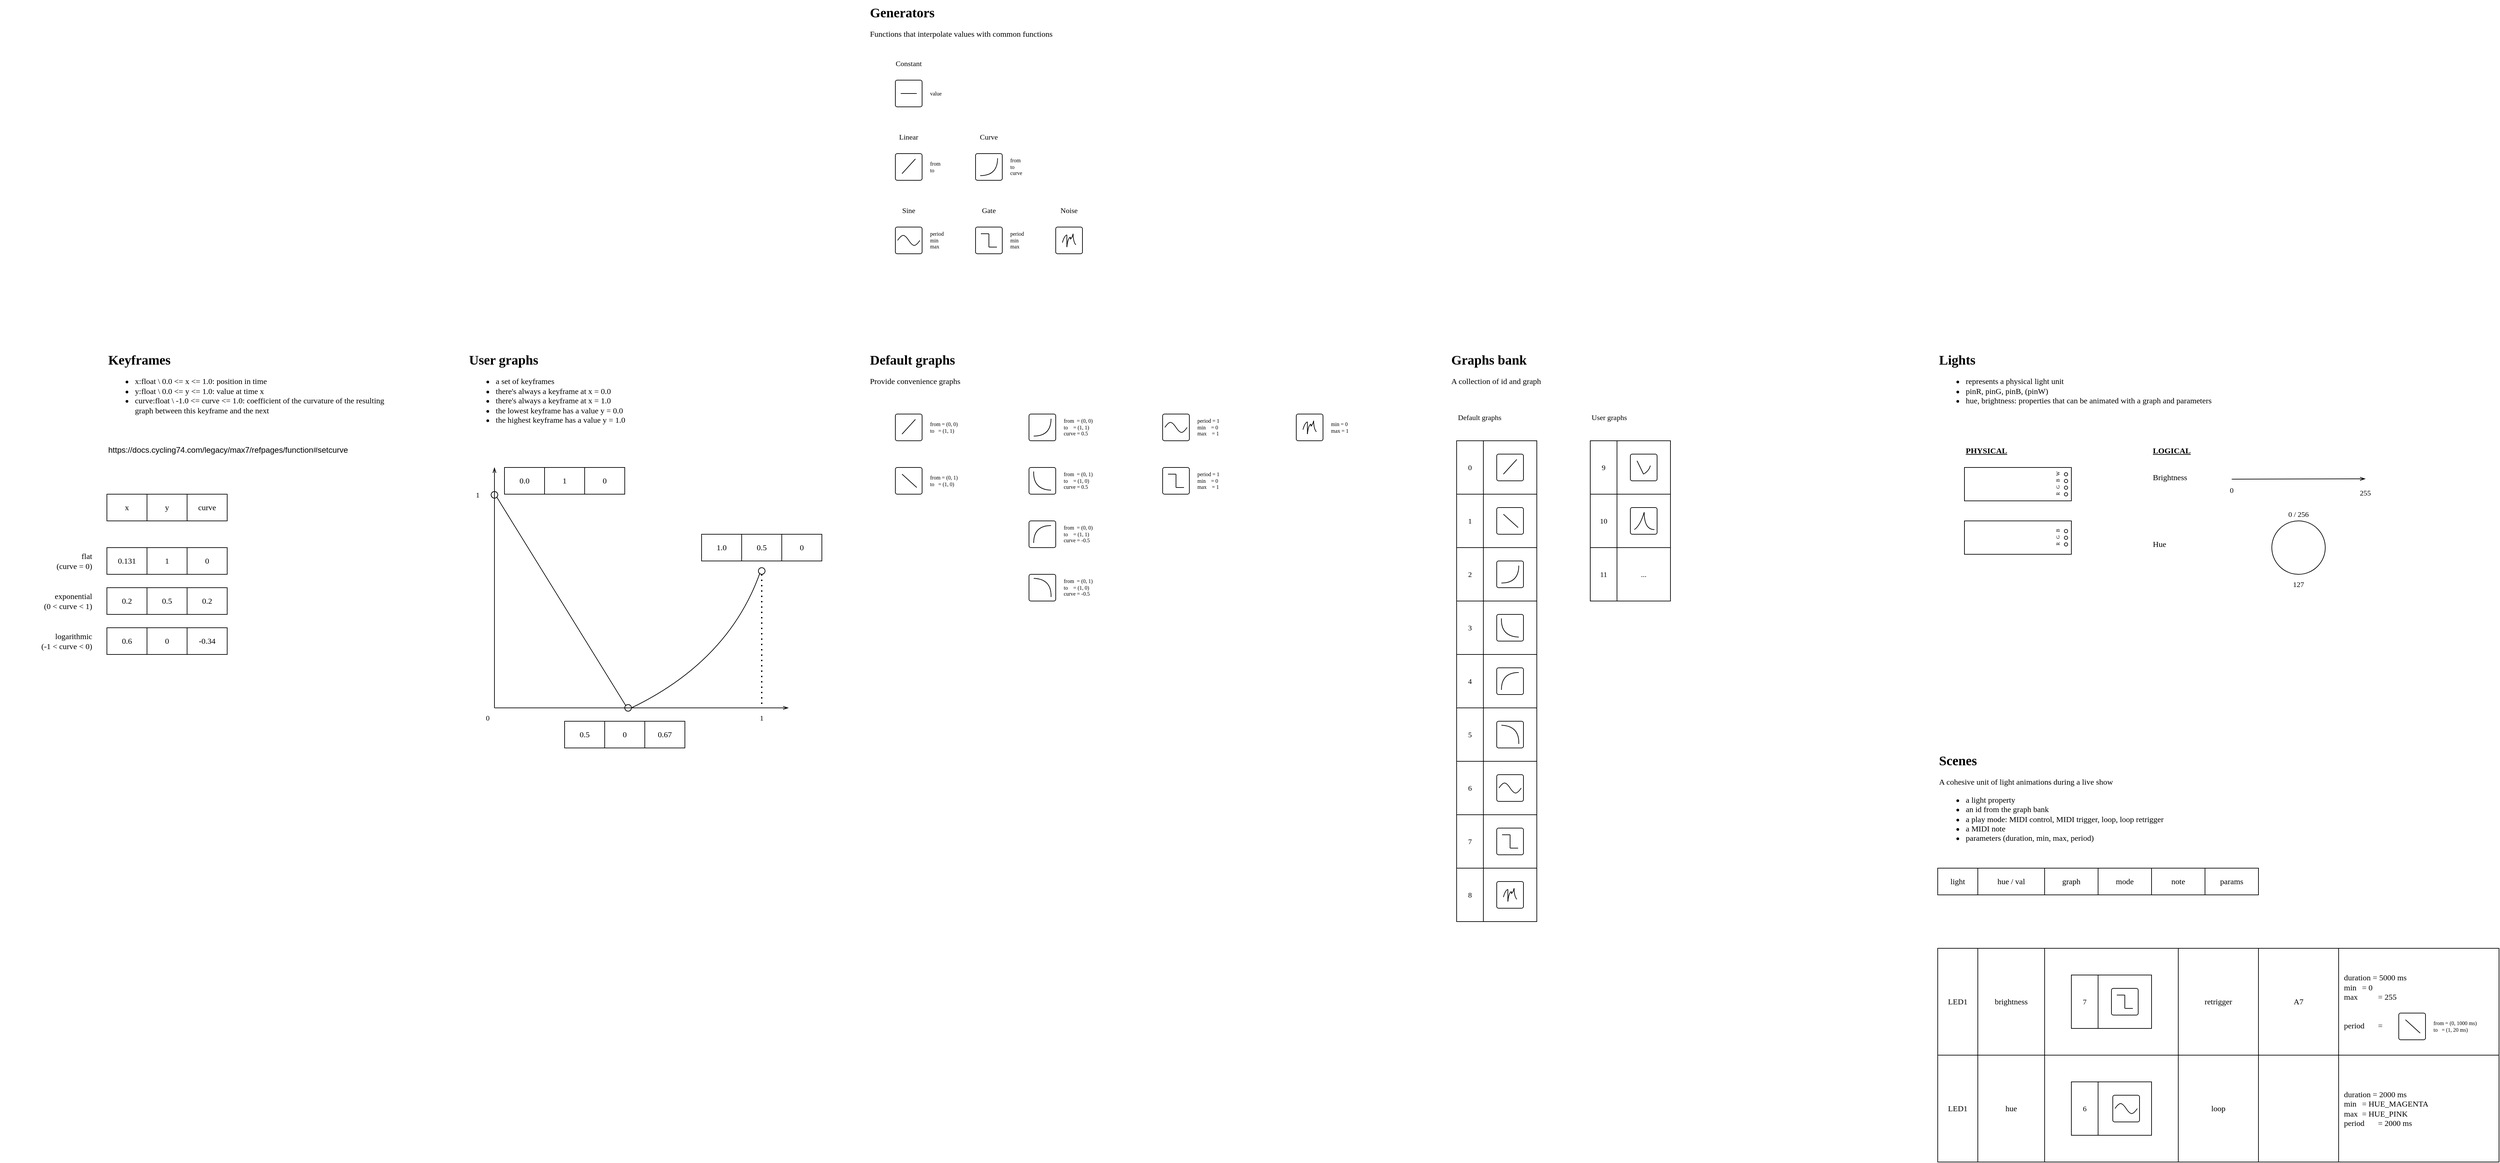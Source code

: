 <mxfile version="24.8.3" pages="3">
  <diagram id="Vo4yaSc-j1HgZ33LlmtF" name="v0.3">
    <mxGraphModel dx="1978" dy="2439" grid="1" gridSize="10" guides="1" tooltips="1" connect="1" arrows="1" fold="1" page="1" pageScale="1" pageWidth="827" pageHeight="1169" math="0" shadow="0">
      <root>
        <mxCell id="0" />
        <mxCell id="1" parent="0" />
        <mxCell id="cKozp0ysW6Bc4wVEqB4h-131" value="" style="shape=table;startSize=0;container=1;collapsible=0;childLayout=tableLayout;" vertex="1" parent="1">
          <mxGeometry x="3280" y="880" width="840" height="320" as="geometry" />
        </mxCell>
        <mxCell id="cKozp0ysW6Bc4wVEqB4h-132" value="" style="shape=tableRow;horizontal=0;startSize=0;swimlaneHead=0;swimlaneBody=0;strokeColor=inherit;top=0;left=0;bottom=0;right=0;collapsible=0;dropTarget=0;fillColor=none;points=[[0,0.5],[1,0.5]];portConstraint=eastwest;" vertex="1" parent="cKozp0ysW6Bc4wVEqB4h-131">
          <mxGeometry width="840" height="160" as="geometry" />
        </mxCell>
        <mxCell id="cKozp0ysW6Bc4wVEqB4h-133" value="LED1" style="shape=partialRectangle;html=1;whiteSpace=wrap;connectable=0;strokeColor=inherit;overflow=hidden;fillColor=none;top=0;left=0;bottom=0;right=0;pointerEvents=1;fontFamily=Fira Code;fontSource=https%3A%2F%2Ffonts.googleapis.com%2Fcss%3Ffamily%3DFira%2BCode;" vertex="1" parent="cKozp0ysW6Bc4wVEqB4h-132">
          <mxGeometry width="60" height="160" as="geometry">
            <mxRectangle width="60" height="160" as="alternateBounds" />
          </mxGeometry>
        </mxCell>
        <mxCell id="cKozp0ysW6Bc4wVEqB4h-134" value="brightness" style="shape=partialRectangle;html=1;whiteSpace=wrap;connectable=0;strokeColor=inherit;overflow=hidden;fillColor=none;top=0;left=0;bottom=0;right=0;pointerEvents=1;fontFamily=Fira Code;fontSource=https%3A%2F%2Ffonts.googleapis.com%2Fcss%3Ffamily%3DFira%2BCode;" vertex="1" parent="cKozp0ysW6Bc4wVEqB4h-132">
          <mxGeometry x="60" width="100" height="160" as="geometry">
            <mxRectangle width="100" height="160" as="alternateBounds" />
          </mxGeometry>
        </mxCell>
        <mxCell id="cKozp0ysW6Bc4wVEqB4h-135" value="" style="shape=partialRectangle;html=1;whiteSpace=wrap;connectable=0;strokeColor=inherit;overflow=hidden;fillColor=none;top=0;left=0;bottom=0;right=0;pointerEvents=1;fontFamily=Fira Code;fontSource=https%3A%2F%2Ffonts.googleapis.com%2Fcss%3Ffamily%3DFira%2BCode;" vertex="1" parent="cKozp0ysW6Bc4wVEqB4h-132">
          <mxGeometry x="160" width="200" height="160" as="geometry">
            <mxRectangle width="200" height="160" as="alternateBounds" />
          </mxGeometry>
        </mxCell>
        <mxCell id="cKozp0ysW6Bc4wVEqB4h-136" value="retrigger" style="shape=partialRectangle;html=1;whiteSpace=wrap;connectable=0;strokeColor=inherit;overflow=hidden;fillColor=none;top=0;left=0;bottom=0;right=0;pointerEvents=1;fontFamily=Fira Code;fontSource=https%3A%2F%2Ffonts.googleapis.com%2Fcss%3Ffamily%3DFira%2BCode;" vertex="1" parent="cKozp0ysW6Bc4wVEqB4h-132">
          <mxGeometry x="360" width="120" height="160" as="geometry">
            <mxRectangle width="120" height="160" as="alternateBounds" />
          </mxGeometry>
        </mxCell>
        <mxCell id="cKozp0ysW6Bc4wVEqB4h-137" value="A7" style="shape=partialRectangle;html=1;whiteSpace=wrap;connectable=0;strokeColor=inherit;overflow=hidden;fillColor=none;top=0;left=0;bottom=0;right=0;pointerEvents=1;fontFamily=Fira Code;fontSource=https%3A%2F%2Ffonts.googleapis.com%2Fcss%3Ffamily%3DFira%2BCode;" vertex="1" parent="cKozp0ysW6Bc4wVEqB4h-132">
          <mxGeometry x="480" width="120" height="160" as="geometry">
            <mxRectangle width="120" height="160" as="alternateBounds" />
          </mxGeometry>
        </mxCell>
        <mxCell id="cKozp0ysW6Bc4wVEqB4h-138" value="&lt;div align=&quot;left&quot;&gt;duration = 5000 ms&lt;br&gt;&lt;/div&gt;&lt;div align=&quot;left&quot;&gt;min&lt;span style=&quot;white-space: pre;&quot;&gt;&#x9;&lt;/span&gt; = 0&lt;/div&gt;&lt;div align=&quot;left&quot;&gt;max &lt;span style=&quot;white-space: pre;&quot;&gt;&#x9;&lt;/span&gt; = 255&lt;/div&gt;&lt;div align=&quot;left&quot;&gt;&lt;br&gt;&lt;/div&gt;&lt;div align=&quot;left&quot;&gt;&lt;br&gt;&lt;/div&gt;&lt;div&gt;period &lt;span style=&quot;white-space: pre;&quot;&gt;&#x9;&lt;/span&gt; =&lt;br&gt;&lt;/div&gt;" style="shape=partialRectangle;html=1;whiteSpace=wrap;connectable=0;strokeColor=inherit;overflow=hidden;fillColor=none;top=0;left=0;bottom=0;right=0;pointerEvents=1;fontFamily=Fira Code;fontSource=https%3A%2F%2Ffonts.googleapis.com%2Fcss%3Ffamily%3DFira%2BCode;align=left;spacing=8;" vertex="1" parent="cKozp0ysW6Bc4wVEqB4h-132">
          <mxGeometry x="600" width="240" height="160" as="geometry">
            <mxRectangle width="240" height="160" as="alternateBounds" />
          </mxGeometry>
        </mxCell>
        <mxCell id="cKozp0ysW6Bc4wVEqB4h-236" style="shape=tableRow;horizontal=0;startSize=0;swimlaneHead=0;swimlaneBody=0;strokeColor=inherit;top=0;left=0;bottom=0;right=0;collapsible=0;dropTarget=0;fillColor=none;points=[[0,0.5],[1,0.5]];portConstraint=eastwest;" vertex="1" parent="cKozp0ysW6Bc4wVEqB4h-131">
          <mxGeometry y="160" width="840" height="160" as="geometry" />
        </mxCell>
        <mxCell id="cKozp0ysW6Bc4wVEqB4h-237" value="LED1" style="shape=partialRectangle;html=1;whiteSpace=wrap;connectable=0;strokeColor=inherit;overflow=hidden;fillColor=none;top=0;left=0;bottom=0;right=0;pointerEvents=1;fontFamily=Fira Code;fontSource=https%3A%2F%2Ffonts.googleapis.com%2Fcss%3Ffamily%3DFira%2BCode;" vertex="1" parent="cKozp0ysW6Bc4wVEqB4h-236">
          <mxGeometry width="60" height="160" as="geometry">
            <mxRectangle width="60" height="160" as="alternateBounds" />
          </mxGeometry>
        </mxCell>
        <mxCell id="cKozp0ysW6Bc4wVEqB4h-238" value="hue" style="shape=partialRectangle;html=1;whiteSpace=wrap;connectable=0;strokeColor=inherit;overflow=hidden;fillColor=none;top=0;left=0;bottom=0;right=0;pointerEvents=1;fontFamily=Fira Code;fontSource=https%3A%2F%2Ffonts.googleapis.com%2Fcss%3Ffamily%3DFira%2BCode;" vertex="1" parent="cKozp0ysW6Bc4wVEqB4h-236">
          <mxGeometry x="60" width="100" height="160" as="geometry">
            <mxRectangle width="100" height="160" as="alternateBounds" />
          </mxGeometry>
        </mxCell>
        <mxCell id="cKozp0ysW6Bc4wVEqB4h-239" style="shape=partialRectangle;html=1;whiteSpace=wrap;connectable=0;strokeColor=inherit;overflow=hidden;fillColor=none;top=0;left=0;bottom=0;right=0;pointerEvents=1;fontFamily=Fira Code;fontSource=https%3A%2F%2Ffonts.googleapis.com%2Fcss%3Ffamily%3DFira%2BCode;" vertex="1" parent="cKozp0ysW6Bc4wVEqB4h-236">
          <mxGeometry x="160" width="200" height="160" as="geometry">
            <mxRectangle width="200" height="160" as="alternateBounds" />
          </mxGeometry>
        </mxCell>
        <mxCell id="cKozp0ysW6Bc4wVEqB4h-240" value="loop" style="shape=partialRectangle;html=1;whiteSpace=wrap;connectable=0;strokeColor=inherit;overflow=hidden;fillColor=none;top=0;left=0;bottom=0;right=0;pointerEvents=1;fontFamily=Fira Code;fontSource=https%3A%2F%2Ffonts.googleapis.com%2Fcss%3Ffamily%3DFira%2BCode;" vertex="1" parent="cKozp0ysW6Bc4wVEqB4h-236">
          <mxGeometry x="360" width="120" height="160" as="geometry">
            <mxRectangle width="120" height="160" as="alternateBounds" />
          </mxGeometry>
        </mxCell>
        <mxCell id="cKozp0ysW6Bc4wVEqB4h-241" style="shape=partialRectangle;html=1;whiteSpace=wrap;connectable=0;strokeColor=inherit;overflow=hidden;fillColor=none;top=0;left=0;bottom=0;right=0;pointerEvents=1;fontFamily=Fira Code;fontSource=https%3A%2F%2Ffonts.googleapis.com%2Fcss%3Ffamily%3DFira%2BCode;" vertex="1" parent="cKozp0ysW6Bc4wVEqB4h-236">
          <mxGeometry x="480" width="120" height="160" as="geometry">
            <mxRectangle width="120" height="160" as="alternateBounds" />
          </mxGeometry>
        </mxCell>
        <mxCell id="cKozp0ysW6Bc4wVEqB4h-242" value="&lt;div&gt;duration = 2000 ms&lt;/div&gt;&lt;div&gt;min&lt;span style=&quot;white-space: pre;&quot;&gt;&#x9;&lt;/span&gt; = HUE_MAGENTA&lt;/div&gt;&lt;div&gt;max&lt;span style=&quot;white-space: pre;&quot;&gt;&#x9;&lt;/span&gt; = HUE_PINK&lt;/div&gt;&lt;div&gt;period&lt;span style=&quot;white-space: pre;&quot;&gt;&#x9;&lt;/span&gt; = 2000 ms&lt;br&gt;&lt;/div&gt;" style="shape=partialRectangle;html=1;whiteSpace=wrap;connectable=0;strokeColor=inherit;overflow=hidden;fillColor=none;top=0;left=0;bottom=0;right=0;pointerEvents=1;fontFamily=Fira Code;fontSource=https%3A%2F%2Ffonts.googleapis.com%2Fcss%3Ffamily%3DFira%2BCode;align=left;spacing=8;" vertex="1" parent="cKozp0ysW6Bc4wVEqB4h-236">
          <mxGeometry x="600" width="240" height="160" as="geometry">
            <mxRectangle width="240" height="160" as="alternateBounds" />
          </mxGeometry>
        </mxCell>
        <mxCell id="cKozp0ysW6Bc4wVEqB4h-108" value="" style="rounded=0;whiteSpace=wrap;html=1;" vertex="1" parent="1">
          <mxGeometry x="3320" y="240" width="160" height="50" as="geometry" />
        </mxCell>
        <mxCell id="cKozp0ysW6Bc4wVEqB4h-41" value="" style="rounded=0;whiteSpace=wrap;html=1;" vertex="1" parent="1">
          <mxGeometry x="3320" y="160" width="160" height="50" as="geometry" />
        </mxCell>
        <mxCell id="F1BKBord-p8y7PMpiCMh-1" value="&lt;h1 style=&quot;margin-top: 0px; font-size: 20px;&quot;&gt;Keyframes&lt;/h1&gt;&lt;ul&gt;&lt;li&gt;x:float \ 0.0 &amp;lt;= x &amp;lt;= 1.0: position in time &lt;/li&gt;&lt;li&gt;y:float \ 0.0 &amp;lt;= y &amp;lt;= 1.0: value at time x&lt;/li&gt;&lt;li&gt;curve:float \ -1.0 &amp;lt;= curve &amp;lt;= 1.0: coefficient of the curvature of the resulting graph between this keyframe and the next&lt;br&gt;&lt;/li&gt;&lt;/ul&gt;" style="text;html=1;whiteSpace=wrap;overflow=hidden;rounded=0;fontFamily=Fira Code;fontSource=https%3A%2F%2Ffonts.googleapis.com%2Fcss%3Ffamily%3DFira%2BCode;" parent="1" vertex="1">
          <mxGeometry x="540" y="-20" width="440" height="140" as="geometry" />
        </mxCell>
        <mxCell id="F1BKBord-p8y7PMpiCMh-2" value="" style="shape=table;startSize=0;container=1;collapsible=0;childLayout=tableLayout;" parent="1" vertex="1">
          <mxGeometry x="540" y="200" width="180" height="40" as="geometry" />
        </mxCell>
        <mxCell id="F1BKBord-p8y7PMpiCMh-3" value="" style="shape=tableRow;horizontal=0;startSize=0;swimlaneHead=0;swimlaneBody=0;strokeColor=inherit;top=0;left=0;bottom=0;right=0;collapsible=0;dropTarget=0;fillColor=none;points=[[0,0.5],[1,0.5]];portConstraint=eastwest;" parent="F1BKBord-p8y7PMpiCMh-2" vertex="1">
          <mxGeometry width="180" height="40" as="geometry" />
        </mxCell>
        <mxCell id="F1BKBord-p8y7PMpiCMh-4" value="x" style="shape=partialRectangle;html=1;whiteSpace=wrap;connectable=0;strokeColor=inherit;overflow=hidden;fillColor=none;top=0;left=0;bottom=0;right=0;pointerEvents=1;fontFamily=Fira Code;fontSource=https%3A%2F%2Ffonts.googleapis.com%2Fcss%3Ffamily%3DFira%2BCode;" parent="F1BKBord-p8y7PMpiCMh-3" vertex="1">
          <mxGeometry width="60" height="40" as="geometry">
            <mxRectangle width="60" height="40" as="alternateBounds" />
          </mxGeometry>
        </mxCell>
        <mxCell id="F1BKBord-p8y7PMpiCMh-5" value="y" style="shape=partialRectangle;html=1;whiteSpace=wrap;connectable=0;strokeColor=inherit;overflow=hidden;fillColor=none;top=0;left=0;bottom=0;right=0;pointerEvents=1;fontFamily=Fira Code;fontSource=https%3A%2F%2Ffonts.googleapis.com%2Fcss%3Ffamily%3DFira%2BCode;" parent="F1BKBord-p8y7PMpiCMh-3" vertex="1">
          <mxGeometry x="60" width="60" height="40" as="geometry">
            <mxRectangle width="60" height="40" as="alternateBounds" />
          </mxGeometry>
        </mxCell>
        <mxCell id="F1BKBord-p8y7PMpiCMh-6" value="curve" style="shape=partialRectangle;html=1;whiteSpace=wrap;connectable=0;strokeColor=inherit;overflow=hidden;fillColor=none;top=0;left=0;bottom=0;right=0;pointerEvents=1;fontFamily=Fira Code;fontSource=https%3A%2F%2Ffonts.googleapis.com%2Fcss%3Ffamily%3DFira%2BCode;" parent="F1BKBord-p8y7PMpiCMh-3" vertex="1">
          <mxGeometry x="120" width="60" height="40" as="geometry">
            <mxRectangle width="60" height="40" as="alternateBounds" />
          </mxGeometry>
        </mxCell>
        <mxCell id="F1BKBord-p8y7PMpiCMh-7" value="" style="shape=table;startSize=0;container=1;collapsible=0;childLayout=tableLayout;" parent="1" vertex="1">
          <mxGeometry x="540" y="340" width="180" height="40" as="geometry" />
        </mxCell>
        <mxCell id="F1BKBord-p8y7PMpiCMh-8" value="" style="shape=tableRow;horizontal=0;startSize=0;swimlaneHead=0;swimlaneBody=0;strokeColor=inherit;top=0;left=0;bottom=0;right=0;collapsible=0;dropTarget=0;fillColor=none;points=[[0,0.5],[1,0.5]];portConstraint=eastwest;" parent="F1BKBord-p8y7PMpiCMh-7" vertex="1">
          <mxGeometry width="180" height="40" as="geometry" />
        </mxCell>
        <mxCell id="F1BKBord-p8y7PMpiCMh-9" value="0.2" style="shape=partialRectangle;html=1;whiteSpace=wrap;connectable=0;strokeColor=inherit;overflow=hidden;fillColor=none;top=0;left=0;bottom=0;right=0;pointerEvents=1;fontFamily=Fira Code;fontSource=https%3A%2F%2Ffonts.googleapis.com%2Fcss%3Ffamily%3DFira%2BCode;" parent="F1BKBord-p8y7PMpiCMh-8" vertex="1">
          <mxGeometry width="60" height="40" as="geometry">
            <mxRectangle width="60" height="40" as="alternateBounds" />
          </mxGeometry>
        </mxCell>
        <mxCell id="F1BKBord-p8y7PMpiCMh-10" value="0.5" style="shape=partialRectangle;html=1;whiteSpace=wrap;connectable=0;strokeColor=inherit;overflow=hidden;fillColor=none;top=0;left=0;bottom=0;right=0;pointerEvents=1;fontFamily=Fira Code;fontSource=https%3A%2F%2Ffonts.googleapis.com%2Fcss%3Ffamily%3DFira%2BCode;" parent="F1BKBord-p8y7PMpiCMh-8" vertex="1">
          <mxGeometry x="60" width="60" height="40" as="geometry">
            <mxRectangle width="60" height="40" as="alternateBounds" />
          </mxGeometry>
        </mxCell>
        <mxCell id="F1BKBord-p8y7PMpiCMh-11" value="0.2" style="shape=partialRectangle;html=1;whiteSpace=wrap;connectable=0;strokeColor=inherit;overflow=hidden;fillColor=none;top=0;left=0;bottom=0;right=0;pointerEvents=1;fontFamily=Fira Code;fontSource=https%3A%2F%2Ffonts.googleapis.com%2Fcss%3Ffamily%3DFira%2BCode;" parent="F1BKBord-p8y7PMpiCMh-8" vertex="1">
          <mxGeometry x="120" width="60" height="40" as="geometry">
            <mxRectangle width="60" height="40" as="alternateBounds" />
          </mxGeometry>
        </mxCell>
        <UserObject label="https://docs.cycling74.com/legacy/max7/refpages/function#setcurve" link="https://docs.cycling74.com/legacy/max7/refpages/function#setcurve" id="F1BKBord-p8y7PMpiCMh-12">
          <mxCell style="text;whiteSpace=wrap;" parent="1" vertex="1">
            <mxGeometry x="540" y="120" width="390" height="40" as="geometry" />
          </mxCell>
        </UserObject>
        <mxCell id="F1BKBord-p8y7PMpiCMh-13" value="&lt;div&gt;exponential&lt;/div&gt;&lt;div&gt;(0 &amp;lt; curve &amp;lt; 1)&lt;br&gt;&lt;/div&gt;" style="text;html=1;align=right;verticalAlign=middle;whiteSpace=wrap;rounded=0;fontFamily=Fira Code;fontSource=https%3A%2F%2Ffonts.googleapis.com%2Fcss%3Ffamily%3DFira%2BCode;" parent="1" vertex="1">
          <mxGeometry x="380" y="345" width="140" height="30" as="geometry" />
        </mxCell>
        <mxCell id="F1BKBord-p8y7PMpiCMh-15" value="" style="shape=table;startSize=0;container=1;collapsible=0;childLayout=tableLayout;" parent="1" vertex="1">
          <mxGeometry x="540" y="400" width="180" height="40" as="geometry" />
        </mxCell>
        <mxCell id="F1BKBord-p8y7PMpiCMh-16" value="" style="shape=tableRow;horizontal=0;startSize=0;swimlaneHead=0;swimlaneBody=0;strokeColor=inherit;top=0;left=0;bottom=0;right=0;collapsible=0;dropTarget=0;fillColor=none;points=[[0,0.5],[1,0.5]];portConstraint=eastwest;" parent="F1BKBord-p8y7PMpiCMh-15" vertex="1">
          <mxGeometry width="180" height="40" as="geometry" />
        </mxCell>
        <mxCell id="F1BKBord-p8y7PMpiCMh-17" value="0.6" style="shape=partialRectangle;html=1;whiteSpace=wrap;connectable=0;strokeColor=inherit;overflow=hidden;fillColor=none;top=0;left=0;bottom=0;right=0;pointerEvents=1;fontFamily=Fira Code;fontSource=https%3A%2F%2Ffonts.googleapis.com%2Fcss%3Ffamily%3DFira%2BCode;" parent="F1BKBord-p8y7PMpiCMh-16" vertex="1">
          <mxGeometry width="60" height="40" as="geometry">
            <mxRectangle width="60" height="40" as="alternateBounds" />
          </mxGeometry>
        </mxCell>
        <mxCell id="F1BKBord-p8y7PMpiCMh-18" value="0" style="shape=partialRectangle;html=1;whiteSpace=wrap;connectable=0;strokeColor=inherit;overflow=hidden;fillColor=none;top=0;left=0;bottom=0;right=0;pointerEvents=1;fontFamily=Fira Code;fontSource=https%3A%2F%2Ffonts.googleapis.com%2Fcss%3Ffamily%3DFira%2BCode;" parent="F1BKBord-p8y7PMpiCMh-16" vertex="1">
          <mxGeometry x="60" width="60" height="40" as="geometry">
            <mxRectangle width="60" height="40" as="alternateBounds" />
          </mxGeometry>
        </mxCell>
        <mxCell id="F1BKBord-p8y7PMpiCMh-19" value="-0.34" style="shape=partialRectangle;html=1;whiteSpace=wrap;connectable=0;strokeColor=inherit;overflow=hidden;fillColor=none;top=0;left=0;bottom=0;right=0;pointerEvents=1;fontFamily=Fira Code;fontSource=https%3A%2F%2Ffonts.googleapis.com%2Fcss%3Ffamily%3DFira%2BCode;" parent="F1BKBord-p8y7PMpiCMh-16" vertex="1">
          <mxGeometry x="120" width="60" height="40" as="geometry">
            <mxRectangle width="60" height="40" as="alternateBounds" />
          </mxGeometry>
        </mxCell>
        <mxCell id="F1BKBord-p8y7PMpiCMh-20" value="&lt;div&gt;logarithmic&lt;/div&gt;&lt;div&gt;(-1 &amp;lt; curve &amp;lt; 0)&lt;br&gt;&lt;/div&gt;" style="text;html=1;align=right;verticalAlign=middle;whiteSpace=wrap;rounded=0;fontFamily=Fira Code;fontSource=https%3A%2F%2Ffonts.googleapis.com%2Fcss%3Ffamily%3DFira%2BCode;" parent="1" vertex="1">
          <mxGeometry x="380" y="405" width="140" height="30" as="geometry" />
        </mxCell>
        <mxCell id="F1BKBord-p8y7PMpiCMh-21" value="&lt;div&gt;flat&lt;/div&gt;&lt;div&gt;(curve = 0)&lt;br&gt;&lt;/div&gt;" style="text;html=1;align=right;verticalAlign=middle;whiteSpace=wrap;rounded=0;fontFamily=Fira Code;fontSource=https%3A%2F%2Ffonts.googleapis.com%2Fcss%3Ffamily%3DFira%2BCode;" parent="1" vertex="1">
          <mxGeometry x="380" y="285" width="140" height="30" as="geometry" />
        </mxCell>
        <mxCell id="F1BKBord-p8y7PMpiCMh-22" value="" style="shape=table;startSize=0;container=1;collapsible=0;childLayout=tableLayout;" parent="1" vertex="1">
          <mxGeometry x="540" y="280" width="180" height="40" as="geometry" />
        </mxCell>
        <mxCell id="F1BKBord-p8y7PMpiCMh-23" value="" style="shape=tableRow;horizontal=0;startSize=0;swimlaneHead=0;swimlaneBody=0;strokeColor=inherit;top=0;left=0;bottom=0;right=0;collapsible=0;dropTarget=0;fillColor=none;points=[[0,0.5],[1,0.5]];portConstraint=eastwest;" parent="F1BKBord-p8y7PMpiCMh-22" vertex="1">
          <mxGeometry width="180" height="40" as="geometry" />
        </mxCell>
        <mxCell id="F1BKBord-p8y7PMpiCMh-24" value="0.131" style="shape=partialRectangle;html=1;whiteSpace=wrap;connectable=0;strokeColor=inherit;overflow=hidden;fillColor=none;top=0;left=0;bottom=0;right=0;pointerEvents=1;fontFamily=Fira Code;fontSource=https%3A%2F%2Ffonts.googleapis.com%2Fcss%3Ffamily%3DFira%2BCode;" parent="F1BKBord-p8y7PMpiCMh-23" vertex="1">
          <mxGeometry width="60" height="40" as="geometry">
            <mxRectangle width="60" height="40" as="alternateBounds" />
          </mxGeometry>
        </mxCell>
        <mxCell id="F1BKBord-p8y7PMpiCMh-25" value="1" style="shape=partialRectangle;html=1;whiteSpace=wrap;connectable=0;strokeColor=inherit;overflow=hidden;fillColor=none;top=0;left=0;bottom=0;right=0;pointerEvents=1;fontFamily=Fira Code;fontSource=https%3A%2F%2Ffonts.googleapis.com%2Fcss%3Ffamily%3DFira%2BCode;" parent="F1BKBord-p8y7PMpiCMh-23" vertex="1">
          <mxGeometry x="60" width="60" height="40" as="geometry">
            <mxRectangle width="60" height="40" as="alternateBounds" />
          </mxGeometry>
        </mxCell>
        <mxCell id="F1BKBord-p8y7PMpiCMh-26" value="&lt;div&gt;0&lt;/div&gt;" style="shape=partialRectangle;html=1;whiteSpace=wrap;connectable=0;strokeColor=inherit;overflow=hidden;fillColor=none;top=0;left=0;bottom=0;right=0;pointerEvents=1;fontFamily=Fira Code;fontSource=https%3A%2F%2Ffonts.googleapis.com%2Fcss%3Ffamily%3DFira%2BCode;" parent="F1BKBord-p8y7PMpiCMh-23" vertex="1">
          <mxGeometry x="120" width="60" height="40" as="geometry">
            <mxRectangle width="60" height="40" as="alternateBounds" />
          </mxGeometry>
        </mxCell>
        <mxCell id="F1BKBord-p8y7PMpiCMh-27" value="&lt;h1 style=&quot;margin-top: 0px; font-size: 20px;&quot;&gt;User graphs&lt;/h1&gt;&lt;div&gt;&lt;ul&gt;&lt;li&gt;a set of keyframes&lt;/li&gt;&lt;li&gt;there&#39;s always a keyframe at x = 0.0&lt;/li&gt;&lt;li&gt;there&#39;s always a keyframe at x = 1.0&lt;/li&gt;&lt;li&gt;the lowest keyframe has a value y = 0.0&lt;/li&gt;&lt;li&gt;the highest keyframe has a value y = 1.0&lt;br&gt;&lt;/li&gt;&lt;/ul&gt;&lt;/div&gt;" style="text;html=1;whiteSpace=wrap;overflow=hidden;rounded=0;fontFamily=Fira Code;fontSource=https%3A%2F%2Ffonts.googleapis.com%2Fcss%3Ffamily%3DFira%2BCode;" parent="1" vertex="1">
          <mxGeometry x="1080" y="-20" width="440" height="140" as="geometry" />
        </mxCell>
        <mxCell id="t0fp1x0o0nJddbmNwLzW-18" value="" style="endArrow=openThin;html=1;rounded=0;endFill=0;" parent="1" edge="1">
          <mxGeometry width="50" height="50" relative="1" as="geometry">
            <mxPoint x="1120" y="520" as="sourcePoint" />
            <mxPoint x="1560" y="520" as="targetPoint" />
          </mxGeometry>
        </mxCell>
        <mxCell id="t0fp1x0o0nJddbmNwLzW-19" value="" style="endArrow=openThin;html=1;rounded=0;endFill=0;" parent="1" edge="1">
          <mxGeometry width="50" height="50" relative="1" as="geometry">
            <mxPoint x="1120" y="520" as="sourcePoint" />
            <mxPoint x="1120" y="160" as="targetPoint" />
          </mxGeometry>
        </mxCell>
        <mxCell id="t0fp1x0o0nJddbmNwLzW-20" value="0" style="text;html=1;align=center;verticalAlign=middle;whiteSpace=wrap;rounded=0;fontFamily=Fira Code;fontSize=11;fontColor=default;labelBackgroundColor=default;fontSource=https%3A%2F%2Ffonts.googleapis.com%2Fcss%3Ffamily%3DFira%2BCode;" parent="1" vertex="1">
          <mxGeometry x="1080" y="520" width="60" height="30" as="geometry" />
        </mxCell>
        <mxCell id="t0fp1x0o0nJddbmNwLzW-21" value="1" style="text;html=1;align=center;verticalAlign=middle;whiteSpace=wrap;rounded=0;fontFamily=Fira Code;fontSize=11;fontColor=default;labelBackgroundColor=default;fontSource=https%3A%2F%2Ffonts.googleapis.com%2Fcss%3Ffamily%3DFira%2BCode;" parent="1" vertex="1">
          <mxGeometry x="1065" y="186" width="60" height="30" as="geometry" />
        </mxCell>
        <mxCell id="t0fp1x0o0nJddbmNwLzW-22" value="1" style="text;html=1;align=center;verticalAlign=middle;whiteSpace=wrap;rounded=0;fontFamily=Fira Code;fontSize=11;fontColor=default;labelBackgroundColor=default;fontSource=https%3A%2F%2Ffonts.googleapis.com%2Fcss%3Ffamily%3DFira%2BCode;" parent="1" vertex="1">
          <mxGeometry x="1490" y="520" width="60" height="30" as="geometry" />
        </mxCell>
        <mxCell id="t0fp1x0o0nJddbmNwLzW-1" value="" style="shape=table;startSize=0;container=1;collapsible=0;childLayout=tableLayout;" parent="1" vertex="1">
          <mxGeometry x="1135" y="160" width="180" height="40" as="geometry" />
        </mxCell>
        <mxCell id="t0fp1x0o0nJddbmNwLzW-2" value="" style="shape=tableRow;horizontal=0;startSize=0;swimlaneHead=0;swimlaneBody=0;strokeColor=inherit;top=0;left=0;bottom=0;right=0;collapsible=0;dropTarget=0;fillColor=none;points=[[0,0.5],[1,0.5]];portConstraint=eastwest;" parent="t0fp1x0o0nJddbmNwLzW-1" vertex="1">
          <mxGeometry width="180" height="40" as="geometry" />
        </mxCell>
        <mxCell id="t0fp1x0o0nJddbmNwLzW-3" value="0.0" style="shape=partialRectangle;html=1;whiteSpace=wrap;connectable=0;strokeColor=inherit;overflow=hidden;fillColor=none;top=0;left=0;bottom=0;right=0;pointerEvents=1;fontFamily=Fira Code;fontSource=https%3A%2F%2Ffonts.googleapis.com%2Fcss%3Ffamily%3DFira%2BCode;" parent="t0fp1x0o0nJddbmNwLzW-2" vertex="1">
          <mxGeometry width="60" height="40" as="geometry">
            <mxRectangle width="60" height="40" as="alternateBounds" />
          </mxGeometry>
        </mxCell>
        <mxCell id="t0fp1x0o0nJddbmNwLzW-4" value="1" style="shape=partialRectangle;html=1;whiteSpace=wrap;connectable=0;strokeColor=inherit;overflow=hidden;fillColor=none;top=0;left=0;bottom=0;right=0;pointerEvents=1;fontFamily=Fira Code;fontSource=https%3A%2F%2Ffonts.googleapis.com%2Fcss%3Ffamily%3DFira%2BCode;" parent="t0fp1x0o0nJddbmNwLzW-2" vertex="1">
          <mxGeometry x="60" width="60" height="40" as="geometry">
            <mxRectangle width="60" height="40" as="alternateBounds" />
          </mxGeometry>
        </mxCell>
        <mxCell id="t0fp1x0o0nJddbmNwLzW-5" value="&lt;div&gt;0&lt;/div&gt;" style="shape=partialRectangle;html=1;whiteSpace=wrap;connectable=0;strokeColor=inherit;overflow=hidden;fillColor=none;top=0;left=0;bottom=0;right=0;pointerEvents=1;fontFamily=Fira Code;fontSource=https%3A%2F%2Ffonts.googleapis.com%2Fcss%3Ffamily%3DFira%2BCode;" parent="t0fp1x0o0nJddbmNwLzW-2" vertex="1">
          <mxGeometry x="120" width="60" height="40" as="geometry">
            <mxRectangle width="60" height="40" as="alternateBounds" />
          </mxGeometry>
        </mxCell>
        <mxCell id="t0fp1x0o0nJddbmNwLzW-6" value="" style="shape=table;startSize=0;container=1;collapsible=0;childLayout=tableLayout;" parent="1" vertex="1">
          <mxGeometry x="1430" y="260" width="180" height="40" as="geometry" />
        </mxCell>
        <mxCell id="t0fp1x0o0nJddbmNwLzW-7" value="" style="shape=tableRow;horizontal=0;startSize=0;swimlaneHead=0;swimlaneBody=0;strokeColor=inherit;top=0;left=0;bottom=0;right=0;collapsible=0;dropTarget=0;fillColor=none;points=[[0,0.5],[1,0.5]];portConstraint=eastwest;" parent="t0fp1x0o0nJddbmNwLzW-6" vertex="1">
          <mxGeometry width="180" height="40" as="geometry" />
        </mxCell>
        <mxCell id="t0fp1x0o0nJddbmNwLzW-8" value="1.0" style="shape=partialRectangle;html=1;whiteSpace=wrap;connectable=0;strokeColor=inherit;overflow=hidden;fillColor=none;top=0;left=0;bottom=0;right=0;pointerEvents=1;fontFamily=Fira Code;fontSource=https%3A%2F%2Ffonts.googleapis.com%2Fcss%3Ffamily%3DFira%2BCode;" parent="t0fp1x0o0nJddbmNwLzW-7" vertex="1">
          <mxGeometry width="60" height="40" as="geometry">
            <mxRectangle width="60" height="40" as="alternateBounds" />
          </mxGeometry>
        </mxCell>
        <mxCell id="t0fp1x0o0nJddbmNwLzW-9" value="0.5" style="shape=partialRectangle;html=1;whiteSpace=wrap;connectable=0;strokeColor=inherit;overflow=hidden;fillColor=none;top=0;left=0;bottom=0;right=0;pointerEvents=1;fontFamily=Fira Code;fontSource=https%3A%2F%2Ffonts.googleapis.com%2Fcss%3Ffamily%3DFira%2BCode;" parent="t0fp1x0o0nJddbmNwLzW-7" vertex="1">
          <mxGeometry x="60" width="60" height="40" as="geometry">
            <mxRectangle width="60" height="40" as="alternateBounds" />
          </mxGeometry>
        </mxCell>
        <mxCell id="t0fp1x0o0nJddbmNwLzW-10" value="0" style="shape=partialRectangle;html=1;whiteSpace=wrap;connectable=0;strokeColor=inherit;overflow=hidden;fillColor=none;top=0;left=0;bottom=0;right=0;pointerEvents=1;fontFamily=Fira Code;fontSource=https%3A%2F%2Ffonts.googleapis.com%2Fcss%3Ffamily%3DFira%2BCode;" parent="t0fp1x0o0nJddbmNwLzW-7" vertex="1">
          <mxGeometry x="120" width="60" height="40" as="geometry">
            <mxRectangle width="60" height="40" as="alternateBounds" />
          </mxGeometry>
        </mxCell>
        <mxCell id="t0fp1x0o0nJddbmNwLzW-13" value="" style="shape=table;startSize=0;container=1;collapsible=0;childLayout=tableLayout;" parent="1" vertex="1">
          <mxGeometry x="1225" y="540" width="180" height="40" as="geometry" />
        </mxCell>
        <mxCell id="t0fp1x0o0nJddbmNwLzW-14" value="" style="shape=tableRow;horizontal=0;startSize=0;swimlaneHead=0;swimlaneBody=0;strokeColor=inherit;top=0;left=0;bottom=0;right=0;collapsible=0;dropTarget=0;fillColor=none;points=[[0,0.5],[1,0.5]];portConstraint=eastwest;" parent="t0fp1x0o0nJddbmNwLzW-13" vertex="1">
          <mxGeometry width="180" height="40" as="geometry" />
        </mxCell>
        <mxCell id="t0fp1x0o0nJddbmNwLzW-15" value="0.5" style="shape=partialRectangle;html=1;whiteSpace=wrap;connectable=0;strokeColor=inherit;overflow=hidden;fillColor=none;top=0;left=0;bottom=0;right=0;pointerEvents=1;fontFamily=Fira Code;fontSource=https%3A%2F%2Ffonts.googleapis.com%2Fcss%3Ffamily%3DFira%2BCode;" parent="t0fp1x0o0nJddbmNwLzW-14" vertex="1">
          <mxGeometry width="60" height="40" as="geometry">
            <mxRectangle width="60" height="40" as="alternateBounds" />
          </mxGeometry>
        </mxCell>
        <mxCell id="t0fp1x0o0nJddbmNwLzW-16" value="0" style="shape=partialRectangle;html=1;whiteSpace=wrap;connectable=0;strokeColor=inherit;overflow=hidden;fillColor=none;top=0;left=0;bottom=0;right=0;pointerEvents=1;fontFamily=Fira Code;fontSource=https%3A%2F%2Ffonts.googleapis.com%2Fcss%3Ffamily%3DFira%2BCode;" parent="t0fp1x0o0nJddbmNwLzW-14" vertex="1">
          <mxGeometry x="60" width="60" height="40" as="geometry">
            <mxRectangle width="60" height="40" as="alternateBounds" />
          </mxGeometry>
        </mxCell>
        <mxCell id="t0fp1x0o0nJddbmNwLzW-17" value="&lt;div&gt;0.67&lt;/div&gt;" style="shape=partialRectangle;html=1;whiteSpace=wrap;connectable=0;strokeColor=inherit;overflow=hidden;fillColor=none;top=0;left=0;bottom=0;right=0;pointerEvents=1;fontFamily=Fira Code;fontSource=https%3A%2F%2Ffonts.googleapis.com%2Fcss%3Ffamily%3DFira%2BCode;" parent="t0fp1x0o0nJddbmNwLzW-14" vertex="1">
          <mxGeometry x="120" width="60" height="40" as="geometry">
            <mxRectangle width="60" height="40" as="alternateBounds" />
          </mxGeometry>
        </mxCell>
        <mxCell id="t0fp1x0o0nJddbmNwLzW-24" value="" style="endArrow=none;html=1;rounded=0;curved=1;entryX=1;entryY=0.5;entryDx=0;entryDy=0;exitX=0.209;exitY=0.853;exitDx=0;exitDy=0;exitPerimeter=0;" parent="1" source="t0fp1x0o0nJddbmNwLzW-29" target="t0fp1x0o0nJddbmNwLzW-23" edge="1">
          <mxGeometry width="50" height="50" relative="1" as="geometry">
            <mxPoint x="1640" y="260" as="sourcePoint" />
            <mxPoint x="1429.999" y="435.085" as="targetPoint" />
            <Array as="points">
              <mxPoint x="1470" y="450" />
            </Array>
          </mxGeometry>
        </mxCell>
        <mxCell id="t0fp1x0o0nJddbmNwLzW-25" value="" style="endArrow=none;html=1;rounded=0;curved=1;entryX=0;entryY=0;entryDx=0;entryDy=0;exitX=1;exitY=1;exitDx=0;exitDy=0;" parent="1" source="t0fp1x0o0nJddbmNwLzW-26" target="t0fp1x0o0nJddbmNwLzW-23" edge="1">
          <mxGeometry width="50" height="50" relative="1" as="geometry">
            <mxPoint x="1123.967" y="204.044" as="sourcePoint" />
            <mxPoint x="1421.029" y="431.962" as="targetPoint" />
          </mxGeometry>
        </mxCell>
        <mxCell id="t0fp1x0o0nJddbmNwLzW-23" value="" style="ellipse;whiteSpace=wrap;html=1;rounded=0;align=center;verticalAlign=middle;fontFamily=Fira Code;fontSource=https%3A%2F%2Ffonts.googleapis.com%2Fcss%3Ffamily%3DFira%2BCode;fontSize=11;fontColor=default;labelBackgroundColor=default;fillColor=none;gradientColor=none;" parent="1" vertex="1">
          <mxGeometry x="1315" y="515" width="10" height="10" as="geometry" />
        </mxCell>
        <mxCell id="t0fp1x0o0nJddbmNwLzW-26" value="" style="ellipse;whiteSpace=wrap;html=1;rounded=0;align=center;verticalAlign=middle;fontFamily=Fira Code;fontSource=https%3A%2F%2Ffonts.googleapis.com%2Fcss%3Ffamily%3DFira%2BCode;fontSize=11;fontColor=default;labelBackgroundColor=default;fillColor=none;gradientColor=none;" parent="1" vertex="1">
          <mxGeometry x="1115" y="196" width="10" height="10" as="geometry" />
        </mxCell>
        <mxCell id="t0fp1x0o0nJddbmNwLzW-29" value="" style="ellipse;whiteSpace=wrap;html=1;rounded=0;align=center;verticalAlign=middle;fontFamily=Fira Code;fontSource=https%3A%2F%2Ffonts.googleapis.com%2Fcss%3Ffamily%3DFira%2BCode;fontSize=11;fontColor=default;labelBackgroundColor=default;fillColor=none;gradientColor=none;" parent="1" vertex="1">
          <mxGeometry x="1515" y="310" width="10" height="10" as="geometry" />
        </mxCell>
        <mxCell id="t0fp1x0o0nJddbmNwLzW-36" value="" style="endArrow=none;dashed=1;html=1;dashPattern=1 3;strokeWidth=2;rounded=0;strokeColor=default;align=center;verticalAlign=middle;fontFamily=Fira Code;fontSource=https%3A%2F%2Ffonts.googleapis.com%2Fcss%3Ffamily%3DFira%2BCode;fontSize=11;fontColor=default;labelBackgroundColor=default;exitX=0.5;exitY=1;exitDx=0;exitDy=0;" parent="1" source="t0fp1x0o0nJddbmNwLzW-29" edge="1">
          <mxGeometry width="50" height="50" relative="1" as="geometry">
            <mxPoint x="1450" y="550" as="sourcePoint" />
            <mxPoint x="1520" y="520" as="targetPoint" />
          </mxGeometry>
        </mxCell>
        <mxCell id="t0fp1x0o0nJddbmNwLzW-37" value="&lt;h1 style=&quot;margin-top: 0px; font-size: 20px;&quot;&gt;Default graphs&lt;/h1&gt;&lt;div&gt;Provide convenience graphs&lt;br&gt;&lt;/div&gt;" style="text;html=1;whiteSpace=wrap;overflow=hidden;rounded=0;fontFamily=Fira Code;fontSource=https%3A%2F%2Ffonts.googleapis.com%2Fcss%3Ffamily%3DFira%2BCode;" parent="1" vertex="1">
          <mxGeometry x="1680" y="-20" width="440" height="70" as="geometry" />
        </mxCell>
        <mxCell id="eHUCmyqBXiUkPlZWhYP7-1" value="" style="group" parent="1" vertex="1" connectable="0">
          <mxGeometry x="1720" y="-200" width="40" height="40" as="geometry" />
        </mxCell>
        <mxCell id="eHUCmyqBXiUkPlZWhYP7-2" value="" style="rounded=1;whiteSpace=wrap;html=1;align=center;verticalAlign=middle;arcSize=7;fontFamily=Helvetica;fontSize=12;container=0;" parent="eHUCmyqBXiUkPlZWhYP7-1" vertex="1">
          <mxGeometry width="40" height="40" as="geometry" />
        </mxCell>
        <mxCell id="eHUCmyqBXiUkPlZWhYP7-3" value="" style="pointerEvents=1;verticalLabelPosition=bottom;shadow=0;dashed=0;align=center;html=1;verticalAlign=top;shape=mxgraph.electrical.waveforms.sine_wave;strokeColor=default;container=0;" parent="eHUCmyqBXiUkPlZWhYP7-1" vertex="1">
          <mxGeometry x="3.33" y="10" width="33.33" height="20" as="geometry" />
        </mxCell>
        <mxCell id="eHUCmyqBXiUkPlZWhYP7-4" value="" style="group" parent="1" vertex="1" connectable="0">
          <mxGeometry x="1840" y="-200" width="40" height="40" as="geometry" />
        </mxCell>
        <mxCell id="eHUCmyqBXiUkPlZWhYP7-5" value="" style="rounded=1;whiteSpace=wrap;html=1;align=center;verticalAlign=middle;arcSize=7;fontFamily=Helvetica;fontSize=12;container=0;" parent="eHUCmyqBXiUkPlZWhYP7-4" vertex="1">
          <mxGeometry width="40" height="40" as="geometry" />
        </mxCell>
        <mxCell id="eHUCmyqBXiUkPlZWhYP7-6" value="" style="endArrow=none;html=1;rounded=0;" parent="eHUCmyqBXiUkPlZWhYP7-4" edge="1">
          <mxGeometry width="50" height="50" relative="1" as="geometry">
            <mxPoint x="8" y="10" as="sourcePoint" />
            <mxPoint x="20" y="10" as="targetPoint" />
          </mxGeometry>
        </mxCell>
        <mxCell id="eHUCmyqBXiUkPlZWhYP7-7" value="" style="endArrow=none;html=1;rounded=0;" parent="eHUCmyqBXiUkPlZWhYP7-4" edge="1">
          <mxGeometry width="50" height="50" relative="1" as="geometry">
            <mxPoint x="20" y="10" as="sourcePoint" />
            <mxPoint x="20" y="30" as="targetPoint" />
          </mxGeometry>
        </mxCell>
        <mxCell id="eHUCmyqBXiUkPlZWhYP7-8" value="" style="endArrow=none;html=1;rounded=0;" parent="eHUCmyqBXiUkPlZWhYP7-4" edge="1">
          <mxGeometry width="50" height="50" relative="1" as="geometry">
            <mxPoint x="20" y="30" as="sourcePoint" />
            <mxPoint x="32" y="30" as="targetPoint" />
          </mxGeometry>
        </mxCell>
        <mxCell id="eHUCmyqBXiUkPlZWhYP7-9" value="" style="group;rotation=-90;" parent="1" vertex="1" connectable="0">
          <mxGeometry x="1840" y="-310" width="40" height="40" as="geometry" />
        </mxCell>
        <mxCell id="eHUCmyqBXiUkPlZWhYP7-10" value="" style="rounded=1;whiteSpace=wrap;html=1;arcSize=7;container=0;rotation=-90;" parent="eHUCmyqBXiUkPlZWhYP7-9" vertex="1">
          <mxGeometry width="40" height="40" as="geometry" />
        </mxCell>
        <mxCell id="eHUCmyqBXiUkPlZWhYP7-11" value="" style="endArrow=none;html=1;rounded=0;curved=1;" parent="eHUCmyqBXiUkPlZWhYP7-9" edge="1">
          <mxGeometry width="50" height="50" relative="1" as="geometry">
            <mxPoint x="33" y="7" as="sourcePoint" />
            <mxPoint x="7" y="33" as="targetPoint" />
            <Array as="points">
              <mxPoint x="33" y="33" />
            </Array>
          </mxGeometry>
        </mxCell>
        <mxCell id="eHUCmyqBXiUkPlZWhYP7-12" value="" style="group;direction=west;rotation=90;" parent="1" vertex="1" connectable="0">
          <mxGeometry x="1720" y="-310" width="40" height="40" as="geometry" />
        </mxCell>
        <mxCell id="eHUCmyqBXiUkPlZWhYP7-13" value="" style="rounded=1;whiteSpace=wrap;html=1;align=center;verticalAlign=middle;arcSize=7;fontFamily=Helvetica;fontSize=12;container=0;direction=east;rotation=90;" parent="eHUCmyqBXiUkPlZWhYP7-12" vertex="1">
          <mxGeometry width="40" height="40" as="geometry" />
        </mxCell>
        <mxCell id="eHUCmyqBXiUkPlZWhYP7-14" value="" style="endArrow=none;html=1;rounded=0;entryX=0.75;entryY=0.75;entryDx=0;entryDy=0;entryPerimeter=0;" parent="eHUCmyqBXiUkPlZWhYP7-12" target="eHUCmyqBXiUkPlZWhYP7-13" edge="1">
          <mxGeometry width="50" height="50" relative="1" as="geometry">
            <mxPoint x="30" y="8" as="sourcePoint" />
            <mxPoint x="30" y="32" as="targetPoint" />
          </mxGeometry>
        </mxCell>
        <mxCell id="7PQI4S_h5GcuZwbegi0--1" value="&lt;h1 style=&quot;margin-top: 0px; font-size: 20px;&quot;&gt;Generators&lt;/h1&gt;&lt;div&gt;Functions that interpolate values with common functions&lt;br&gt;&lt;/div&gt;" style="text;html=1;whiteSpace=wrap;overflow=hidden;rounded=0;fontFamily=Fira Code;fontSource=https%3A%2F%2Ffonts.googleapis.com%2Fcss%3Ffamily%3DFira%2BCode;" parent="1" vertex="1">
          <mxGeometry x="1680" y="-540" width="440" height="70" as="geometry" />
        </mxCell>
        <mxCell id="Ioci-ri-epJOu5OE_nV5-1" value="" style="group" parent="1" vertex="1" connectable="0">
          <mxGeometry x="1720" y="-420" width="40" height="40" as="geometry" />
        </mxCell>
        <mxCell id="Ioci-ri-epJOu5OE_nV5-2" value="" style="rounded=1;whiteSpace=wrap;html=1;align=center;verticalAlign=middle;arcSize=7;fontFamily=Helvetica;fontSize=12;container=0;" parent="Ioci-ri-epJOu5OE_nV5-1" vertex="1">
          <mxGeometry width="40" height="40" as="geometry" />
        </mxCell>
        <mxCell id="Ioci-ri-epJOu5OE_nV5-3" value="" style="endArrow=none;html=1;rounded=0;" parent="Ioci-ri-epJOu5OE_nV5-1" edge="1">
          <mxGeometry width="50" height="50" relative="1" as="geometry">
            <mxPoint x="8" y="20" as="sourcePoint" />
            <mxPoint x="32" y="20" as="targetPoint" />
          </mxGeometry>
        </mxCell>
        <mxCell id="Ioci-ri-epJOu5OE_nV5-4" value="Constant" style="text;html=1;align=center;verticalAlign=middle;whiteSpace=wrap;rounded=0;fontFamily=Fira Code;fontSource=https%3A%2F%2Ffonts.googleapis.com%2Fcss%3Ffamily%3DFira%2BCode;fontSize=11;fontColor=default;labelBackgroundColor=default;" parent="1" vertex="1">
          <mxGeometry x="1710" y="-460" width="60" height="30" as="geometry" />
        </mxCell>
        <mxCell id="Ioci-ri-epJOu5OE_nV5-5" value="Linear" style="text;html=1;align=center;verticalAlign=middle;whiteSpace=wrap;rounded=0;fontFamily=Fira Code;fontSource=https%3A%2F%2Ffonts.googleapis.com%2Fcss%3Ffamily%3DFira%2BCode;fontSize=11;fontColor=default;labelBackgroundColor=default;" parent="1" vertex="1">
          <mxGeometry x="1710" y="-350" width="60" height="30" as="geometry" />
        </mxCell>
        <mxCell id="Ioci-ri-epJOu5OE_nV5-6" value="Curve" style="text;html=1;align=center;verticalAlign=middle;whiteSpace=wrap;rounded=0;fontFamily=Fira Code;fontSource=https%3A%2F%2Ffonts.googleapis.com%2Fcss%3Ffamily%3DFira%2BCode;fontSize=11;fontColor=default;labelBackgroundColor=default;" parent="1" vertex="1">
          <mxGeometry x="1830" y="-350" width="60" height="30" as="geometry" />
        </mxCell>
        <mxCell id="Ioci-ri-epJOu5OE_nV5-7" value="Sine" style="text;html=1;align=center;verticalAlign=middle;whiteSpace=wrap;rounded=0;fontFamily=Fira Code;fontSource=https%3A%2F%2Ffonts.googleapis.com%2Fcss%3Ffamily%3DFira%2BCode;fontSize=11;fontColor=default;labelBackgroundColor=default;" parent="1" vertex="1">
          <mxGeometry x="1710" y="-240" width="60" height="30" as="geometry" />
        </mxCell>
        <mxCell id="Ioci-ri-epJOu5OE_nV5-8" value="Gate" style="text;html=1;align=center;verticalAlign=middle;whiteSpace=wrap;rounded=0;fontFamily=Fira Code;fontSource=https%3A%2F%2Ffonts.googleapis.com%2Fcss%3Ffamily%3DFira%2BCode;fontSize=11;fontColor=default;labelBackgroundColor=default;" parent="1" vertex="1">
          <mxGeometry x="1830" y="-240" width="60" height="30" as="geometry" />
        </mxCell>
        <mxCell id="Ioci-ri-epJOu5OE_nV5-9" value="" style="group" parent="1" vertex="1" connectable="0">
          <mxGeometry x="2320" y="80" width="40" height="40" as="geometry" />
        </mxCell>
        <mxCell id="Ioci-ri-epJOu5OE_nV5-10" value="" style="rounded=1;whiteSpace=wrap;html=1;align=center;verticalAlign=middle;arcSize=7;fontFamily=Helvetica;fontSize=12;container=0;" parent="Ioci-ri-epJOu5OE_nV5-9" vertex="1">
          <mxGeometry width="40" height="40" as="geometry" />
        </mxCell>
        <mxCell id="Ioci-ri-epJOu5OE_nV5-19" value="" style="group" parent="Ioci-ri-epJOu5OE_nV5-9" vertex="1" connectable="0">
          <mxGeometry x="10" y="10" width="20" height="20" as="geometry" />
        </mxCell>
        <mxCell id="Ioci-ri-epJOu5OE_nV5-13" value="" style="endArrow=none;html=1;rounded=0;strokeColor=default;align=center;verticalAlign=middle;fontFamily=Fira Code;fontSource=https%3A%2F%2Ffonts.googleapis.com%2Fcss%3Ffamily%3DFira%2BCode;fontSize=11;fontColor=default;labelBackgroundColor=default;curved=1;" parent="Ioci-ri-epJOu5OE_nV5-19" edge="1">
          <mxGeometry width="50" height="50" relative="1" as="geometry">
            <mxPoint y="13.333" as="sourcePoint" />
            <mxPoint x="6.667" y="1.667" as="targetPoint" />
            <Array as="points">
              <mxPoint x="2.667" y="3.333" />
            </Array>
          </mxGeometry>
        </mxCell>
        <mxCell id="Ioci-ri-epJOu5OE_nV5-14" value="" style="endArrow=none;html=1;rounded=0;strokeColor=default;align=center;verticalAlign=middle;fontFamily=Fira Code;fontSource=https%3A%2F%2Ffonts.googleapis.com%2Fcss%3Ffamily%3DFira%2BCode;fontSize=11;fontColor=default;labelBackgroundColor=default;curved=1;" parent="Ioci-ri-epJOu5OE_nV5-19" edge="1">
          <mxGeometry width="50" height="50" relative="1" as="geometry">
            <mxPoint x="6.667" y="20" as="sourcePoint" />
            <mxPoint x="6.667" y="1.667" as="targetPoint" />
            <Array as="points">
              <mxPoint x="6.667" y="1.667" />
            </Array>
          </mxGeometry>
        </mxCell>
        <mxCell id="Ioci-ri-epJOu5OE_nV5-15" value="" style="endArrow=none;html=1;rounded=0;strokeColor=default;align=center;verticalAlign=middle;fontFamily=Fira Code;fontSource=https%3A%2F%2Ffonts.googleapis.com%2Fcss%3Ffamily%3DFira%2BCode;fontSize=11;fontColor=default;labelBackgroundColor=default;curved=1;" parent="Ioci-ri-epJOu5OE_nV5-19" edge="1">
          <mxGeometry width="50" height="50" relative="1" as="geometry">
            <mxPoint x="6.667" y="20" as="sourcePoint" />
            <mxPoint x="12" y="5" as="targetPoint" />
            <Array as="points">
              <mxPoint x="8" y="6.667" />
            </Array>
          </mxGeometry>
        </mxCell>
        <mxCell id="Ioci-ri-epJOu5OE_nV5-16" value="" style="endArrow=none;html=1;rounded=0;strokeColor=default;align=center;verticalAlign=middle;fontFamily=Fira Code;fontSource=https%3A%2F%2Ffonts.googleapis.com%2Fcss%3Ffamily%3DFira%2BCode;fontSize=11;fontColor=default;labelBackgroundColor=default;" parent="Ioci-ri-epJOu5OE_nV5-19" edge="1">
          <mxGeometry width="50" height="50" relative="1" as="geometry">
            <mxPoint x="12" y="8.333" as="sourcePoint" />
            <mxPoint x="12" y="5" as="targetPoint" />
          </mxGeometry>
        </mxCell>
        <mxCell id="Ioci-ri-epJOu5OE_nV5-17" value="" style="endArrow=none;html=1;rounded=1;strokeColor=default;align=center;verticalAlign=middle;fontFamily=Fira Code;fontSource=https%3A%2F%2Ffonts.googleapis.com%2Fcss%3Ffamily%3DFira%2BCode;fontSize=11;fontColor=default;labelBackgroundColor=default;curved=0;" parent="Ioci-ri-epJOu5OE_nV5-19" edge="1">
          <mxGeometry width="50" height="50" relative="1" as="geometry">
            <mxPoint x="12" y="8.333" as="sourcePoint" />
            <mxPoint x="16" as="targetPoint" />
            <Array as="points">
              <mxPoint x="14.667" y="5" />
            </Array>
          </mxGeometry>
        </mxCell>
        <mxCell id="Ioci-ri-epJOu5OE_nV5-18" value="" style="endArrow=none;html=1;rounded=0;strokeColor=default;align=center;verticalAlign=middle;fontFamily=Fira Code;fontSource=https%3A%2F%2Ffonts.googleapis.com%2Fcss%3Ffamily%3DFira%2BCode;fontSize=11;fontColor=default;labelBackgroundColor=default;curved=1;" parent="Ioci-ri-epJOu5OE_nV5-19" edge="1">
          <mxGeometry width="50" height="50" relative="1" as="geometry">
            <mxPoint x="20" y="16.667" as="sourcePoint" />
            <mxPoint x="16" as="targetPoint" />
            <Array as="points">
              <mxPoint x="16" y="11.667" />
            </Array>
          </mxGeometry>
        </mxCell>
        <mxCell id="Ioci-ri-epJOu5OE_nV5-12" value="Noise" style="text;html=1;align=center;verticalAlign=middle;whiteSpace=wrap;rounded=0;fontFamily=Fira Code;fontSource=https%3A%2F%2Ffonts.googleapis.com%2Fcss%3Ffamily%3DFira%2BCode;fontSize=11;fontColor=default;labelBackgroundColor=default;" parent="1" vertex="1">
          <mxGeometry x="1950" y="-240" width="60" height="30" as="geometry" />
        </mxCell>
        <mxCell id="Ioci-ri-epJOu5OE_nV5-20" value="&lt;div&gt;from&lt;/div&gt;&lt;div&gt;to&lt;br&gt;&lt;/div&gt;" style="text;html=1;align=left;verticalAlign=middle;whiteSpace=wrap;rounded=0;fontFamily=Fira Code;fontSource=https%3A%2F%2Ffonts.googleapis.com%2Fcss%3Ffamily%3DFira%2BCode;fontSize=8;fontColor=default;labelBackgroundColor=default;" parent="1" vertex="1">
          <mxGeometry x="1770" y="-305" width="30" height="30" as="geometry" />
        </mxCell>
        <mxCell id="Ioci-ri-epJOu5OE_nV5-21" value="&lt;div&gt;from&lt;/div&gt;&lt;div&gt;to&lt;br&gt;&lt;/div&gt;&lt;div&gt;curve&lt;br&gt;&lt;/div&gt;" style="text;html=1;align=left;verticalAlign=middle;whiteSpace=wrap;rounded=0;fontFamily=Fira Code;fontSource=https%3A%2F%2Ffonts.googleapis.com%2Fcss%3Ffamily%3DFira%2BCode;fontSize=8;fontColor=default;labelBackgroundColor=default;" parent="1" vertex="1">
          <mxGeometry x="1890" y="-305" width="30" height="30" as="geometry" />
        </mxCell>
        <mxCell id="Ioci-ri-epJOu5OE_nV5-22" value="&lt;div&gt;period&lt;/div&gt;&lt;div&gt;min&lt;/div&gt;&lt;div&gt;max&lt;br&gt;&lt;/div&gt;" style="text;html=1;align=left;verticalAlign=middle;whiteSpace=wrap;rounded=0;fontFamily=Fira Code;fontSource=https%3A%2F%2Ffonts.googleapis.com%2Fcss%3Ffamily%3DFira%2BCode;fontSize=8;fontColor=default;labelBackgroundColor=default;" parent="1" vertex="1">
          <mxGeometry x="1770" y="-195" width="30" height="30" as="geometry" />
        </mxCell>
        <mxCell id="Ioci-ri-epJOu5OE_nV5-24" value="value" style="text;html=1;align=left;verticalAlign=middle;whiteSpace=wrap;rounded=0;fontFamily=Fira Code;fontSource=https%3A%2F%2Ffonts.googleapis.com%2Fcss%3Ffamily%3DFira%2BCode;fontSize=8;fontColor=default;labelBackgroundColor=default;" parent="1" vertex="1">
          <mxGeometry x="1770" y="-415" width="30" height="30" as="geometry" />
        </mxCell>
        <mxCell id="Ioci-ri-epJOu5OE_nV5-26" value="&lt;div&gt;period&lt;/div&gt;&lt;div&gt;min&lt;/div&gt;&lt;div&gt;max&lt;br&gt;&lt;/div&gt;" style="text;html=1;align=left;verticalAlign=middle;whiteSpace=wrap;rounded=0;fontFamily=Fira Code;fontSource=https%3A%2F%2Ffonts.googleapis.com%2Fcss%3Ffamily%3DFira%2BCode;fontSize=8;fontColor=default;labelBackgroundColor=default;" parent="1" vertex="1">
          <mxGeometry x="1890" y="-195" width="30" height="30" as="geometry" />
        </mxCell>
        <mxCell id="Ioci-ri-epJOu5OE_nV5-27" value="&lt;div&gt;min = 0&lt;br&gt;&lt;/div&gt;&lt;div&gt;max = 1&lt;br&gt;&lt;/div&gt;" style="text;html=1;align=left;verticalAlign=middle;whiteSpace=wrap;rounded=0;fontFamily=Fira Code;fontSource=https%3A%2F%2Ffonts.googleapis.com%2Fcss%3Ffamily%3DFira%2BCode;fontSize=8;fontColor=default;labelBackgroundColor=default;" parent="1" vertex="1">
          <mxGeometry x="2370" y="85" width="60" height="30" as="geometry" />
        </mxCell>
        <mxCell id="Ioci-ri-epJOu5OE_nV5-28" value="" style="group;direction=west;rotation=90;" parent="1" vertex="1" connectable="0">
          <mxGeometry x="1720" y="80" width="40" height="40" as="geometry" />
        </mxCell>
        <mxCell id="Ioci-ri-epJOu5OE_nV5-29" value="" style="rounded=1;whiteSpace=wrap;html=1;align=center;verticalAlign=middle;arcSize=7;fontFamily=Helvetica;fontSize=12;container=0;direction=east;rotation=90;" parent="Ioci-ri-epJOu5OE_nV5-28" vertex="1">
          <mxGeometry width="40" height="40" as="geometry" />
        </mxCell>
        <mxCell id="Ioci-ri-epJOu5OE_nV5-30" value="" style="endArrow=none;html=1;rounded=0;entryX=0.75;entryY=0.75;entryDx=0;entryDy=0;entryPerimeter=0;" parent="Ioci-ri-epJOu5OE_nV5-28" target="Ioci-ri-epJOu5OE_nV5-29" edge="1">
          <mxGeometry width="50" height="50" relative="1" as="geometry">
            <mxPoint x="30" y="8" as="sourcePoint" />
            <mxPoint x="30" y="32" as="targetPoint" />
          </mxGeometry>
        </mxCell>
        <mxCell id="Ioci-ri-epJOu5OE_nV5-31" value="&lt;div&gt;from = (0, 0)&lt;br&gt;&lt;/div&gt;&lt;div&gt;to&amp;nbsp;&amp;nbsp; = (1, 1)&lt;br&gt;&lt;/div&gt;" style="text;html=1;align=left;verticalAlign=middle;whiteSpace=wrap;rounded=0;fontFamily=Fira Code;fontSource=https%3A%2F%2Ffonts.googleapis.com%2Fcss%3Ffamily%3DFira%2BCode;fontSize=8;fontColor=default;labelBackgroundColor=default;" parent="1" vertex="1">
          <mxGeometry x="1770" y="85" width="80" height="30" as="geometry" />
        </mxCell>
        <mxCell id="Ioci-ri-epJOu5OE_nV5-32" value="&lt;div&gt;from = (0, 1)&lt;br&gt;&lt;/div&gt;&lt;div&gt;to&amp;nbsp;&amp;nbsp; = (1, 0)&lt;br&gt;&lt;/div&gt;" style="text;html=1;align=left;verticalAlign=middle;whiteSpace=wrap;rounded=0;fontFamily=Fira Code;fontSource=https%3A%2F%2Ffonts.googleapis.com%2Fcss%3Ffamily%3DFira%2BCode;fontSize=8;fontColor=default;labelBackgroundColor=default;" parent="1" vertex="1">
          <mxGeometry x="1770" y="165" width="70" height="30" as="geometry" />
        </mxCell>
        <mxCell id="Ioci-ri-epJOu5OE_nV5-33" value="" style="group;direction=west;rotation=-180;" parent="1" vertex="1" connectable="0">
          <mxGeometry x="1720" y="160" width="40" height="40" as="geometry" />
        </mxCell>
        <mxCell id="Ioci-ri-epJOu5OE_nV5-34" value="" style="rounded=1;whiteSpace=wrap;html=1;align=center;verticalAlign=middle;arcSize=7;fontFamily=Helvetica;fontSize=12;container=0;direction=east;rotation=-180;" parent="Ioci-ri-epJOu5OE_nV5-33" vertex="1">
          <mxGeometry width="40" height="40" as="geometry" />
        </mxCell>
        <mxCell id="Ioci-ri-epJOu5OE_nV5-35" value="" style="endArrow=none;html=1;rounded=0;entryX=0.75;entryY=0.75;entryDx=0;entryDy=0;entryPerimeter=0;" parent="Ioci-ri-epJOu5OE_nV5-33" target="Ioci-ri-epJOu5OE_nV5-34" edge="1">
          <mxGeometry width="50" height="50" relative="1" as="geometry">
            <mxPoint x="32" y="30" as="sourcePoint" />
            <mxPoint x="8" y="30" as="targetPoint" />
          </mxGeometry>
        </mxCell>
        <mxCell id="Ioci-ri-epJOu5OE_nV5-37" value="" style="group;rotation=-90;" parent="1" vertex="1" connectable="0">
          <mxGeometry x="1920" y="80" width="40" height="40" as="geometry" />
        </mxCell>
        <mxCell id="Ioci-ri-epJOu5OE_nV5-38" value="" style="rounded=1;whiteSpace=wrap;html=1;arcSize=7;container=0;rotation=-90;" parent="Ioci-ri-epJOu5OE_nV5-37" vertex="1">
          <mxGeometry width="40" height="40" as="geometry" />
        </mxCell>
        <mxCell id="Ioci-ri-epJOu5OE_nV5-39" value="" style="endArrow=none;html=1;rounded=0;curved=1;" parent="Ioci-ri-epJOu5OE_nV5-37" edge="1">
          <mxGeometry width="50" height="50" relative="1" as="geometry">
            <mxPoint x="33" y="7" as="sourcePoint" />
            <mxPoint x="7" y="33" as="targetPoint" />
            <Array as="points">
              <mxPoint x="33" y="33" />
            </Array>
          </mxGeometry>
        </mxCell>
        <mxCell id="Ioci-ri-epJOu5OE_nV5-41" value="&lt;div&gt;from&amp;nbsp; = (0, 0)&lt;br&gt;&lt;/div&gt;&lt;div&gt;to&amp;nbsp;&amp;nbsp;&amp;nbsp; = (1, 1)&lt;br&gt;&lt;/div&gt;&lt;div&gt;curve = 0.5&lt;br&gt;&lt;/div&gt;" style="text;html=1;align=left;verticalAlign=middle;whiteSpace=wrap;rounded=0;fontFamily=Fira Code;fontSource=https%3A%2F%2Ffonts.googleapis.com%2Fcss%3Ffamily%3DFira%2BCode;fontSize=8;fontColor=default;labelBackgroundColor=default;" parent="1" vertex="1">
          <mxGeometry x="1970" y="85" width="80" height="30" as="geometry" />
        </mxCell>
        <mxCell id="Ioci-ri-epJOu5OE_nV5-42" value="&lt;div&gt;from&amp;nbsp; = (0, 1)&lt;br&gt;&lt;/div&gt;&lt;div&gt;to&amp;nbsp;&amp;nbsp;&amp;nbsp; = (1, 0)&lt;/div&gt;&lt;div&gt;curve = 0.5&lt;br&gt;&lt;/div&gt;" style="text;html=1;align=left;verticalAlign=middle;whiteSpace=wrap;rounded=0;fontFamily=Fira Code;fontSource=https%3A%2F%2Ffonts.googleapis.com%2Fcss%3Ffamily%3DFira%2BCode;fontSize=8;fontColor=default;labelBackgroundColor=default;" parent="1" vertex="1">
          <mxGeometry x="1970" y="165" width="80" height="30" as="geometry" />
        </mxCell>
        <mxCell id="Ioci-ri-epJOu5OE_nV5-43" value="" style="group;rotation=-90;flipH=1;" parent="1" vertex="1" connectable="0">
          <mxGeometry x="1920" y="160" width="40" height="40" as="geometry" />
        </mxCell>
        <mxCell id="Ioci-ri-epJOu5OE_nV5-44" value="" style="rounded=1;whiteSpace=wrap;html=1;arcSize=7;container=0;rotation=-90;" parent="Ioci-ri-epJOu5OE_nV5-43" vertex="1">
          <mxGeometry width="40" height="40" as="geometry" />
        </mxCell>
        <mxCell id="Ioci-ri-epJOu5OE_nV5-45" value="" style="endArrow=none;html=1;rounded=0;curved=1;" parent="Ioci-ri-epJOu5OE_nV5-43" edge="1">
          <mxGeometry width="50" height="50" relative="1" as="geometry">
            <mxPoint x="7" y="6" as="sourcePoint" />
            <mxPoint x="33" y="34" as="targetPoint" />
            <Array as="points">
              <mxPoint x="6" y="33" />
            </Array>
          </mxGeometry>
        </mxCell>
        <mxCell id="Ioci-ri-epJOu5OE_nV5-46" value="" style="group" parent="1" vertex="1" connectable="0">
          <mxGeometry x="2120" y="80" width="40" height="40" as="geometry" />
        </mxCell>
        <mxCell id="Ioci-ri-epJOu5OE_nV5-47" value="" style="rounded=1;whiteSpace=wrap;html=1;align=center;verticalAlign=middle;arcSize=7;fontFamily=Helvetica;fontSize=12;container=0;" parent="Ioci-ri-epJOu5OE_nV5-46" vertex="1">
          <mxGeometry width="40" height="40" as="geometry" />
        </mxCell>
        <mxCell id="Ioci-ri-epJOu5OE_nV5-48" value="" style="pointerEvents=1;verticalLabelPosition=bottom;shadow=0;dashed=0;align=center;html=1;verticalAlign=top;shape=mxgraph.electrical.waveforms.sine_wave;strokeColor=default;container=0;" parent="Ioci-ri-epJOu5OE_nV5-46" vertex="1">
          <mxGeometry x="3.33" y="10" width="33.33" height="20" as="geometry" />
        </mxCell>
        <mxCell id="Ioci-ri-epJOu5OE_nV5-49" value="&lt;div&gt;period = 1&lt;br&gt;&lt;/div&gt;&lt;div&gt;min&amp;nbsp;&amp;nbsp;&amp;nbsp; = 0&lt;/div&gt;&lt;div&gt;max&amp;nbsp;&amp;nbsp;&amp;nbsp; = 1&lt;br&gt;&lt;/div&gt;" style="text;html=1;align=left;verticalAlign=middle;whiteSpace=wrap;rounded=0;fontFamily=Fira Code;fontSource=https%3A%2F%2Ffonts.googleapis.com%2Fcss%3Ffamily%3DFira%2BCode;fontSize=8;fontColor=default;labelBackgroundColor=default;" parent="1" vertex="1">
          <mxGeometry x="2170" y="85" width="70" height="30" as="geometry" />
        </mxCell>
        <mxCell id="Ioci-ri-epJOu5OE_nV5-50" value="" style="group" parent="1" vertex="1" connectable="0">
          <mxGeometry x="2120" y="160" width="40" height="40" as="geometry" />
        </mxCell>
        <mxCell id="Ioci-ri-epJOu5OE_nV5-51" value="" style="rounded=1;whiteSpace=wrap;html=1;align=center;verticalAlign=middle;arcSize=7;fontFamily=Helvetica;fontSize=12;container=0;" parent="Ioci-ri-epJOu5OE_nV5-50" vertex="1">
          <mxGeometry width="40" height="40" as="geometry" />
        </mxCell>
        <mxCell id="Ioci-ri-epJOu5OE_nV5-52" value="" style="endArrow=none;html=1;rounded=0;" parent="Ioci-ri-epJOu5OE_nV5-50" edge="1">
          <mxGeometry width="50" height="50" relative="1" as="geometry">
            <mxPoint x="8" y="10" as="sourcePoint" />
            <mxPoint x="20" y="10" as="targetPoint" />
          </mxGeometry>
        </mxCell>
        <mxCell id="Ioci-ri-epJOu5OE_nV5-53" value="" style="endArrow=none;html=1;rounded=0;" parent="Ioci-ri-epJOu5OE_nV5-50" edge="1">
          <mxGeometry width="50" height="50" relative="1" as="geometry">
            <mxPoint x="20" y="10" as="sourcePoint" />
            <mxPoint x="20" y="30" as="targetPoint" />
          </mxGeometry>
        </mxCell>
        <mxCell id="Ioci-ri-epJOu5OE_nV5-54" value="" style="endArrow=none;html=1;rounded=0;" parent="Ioci-ri-epJOu5OE_nV5-50" edge="1">
          <mxGeometry width="50" height="50" relative="1" as="geometry">
            <mxPoint x="20" y="30" as="sourcePoint" />
            <mxPoint x="32" y="30" as="targetPoint" />
          </mxGeometry>
        </mxCell>
        <mxCell id="Ioci-ri-epJOu5OE_nV5-56" value="&lt;div&gt;period = 1&lt;br&gt;&lt;/div&gt;&lt;div&gt;min&amp;nbsp;&amp;nbsp;&amp;nbsp; = 0&lt;/div&gt;&lt;div&gt;max&amp;nbsp;&amp;nbsp;&amp;nbsp; = 1&lt;br&gt;&lt;/div&gt;" style="text;html=1;align=left;verticalAlign=middle;whiteSpace=wrap;rounded=0;fontFamily=Fira Code;fontSource=https%3A%2F%2Ffonts.googleapis.com%2Fcss%3Ffamily%3DFira%2BCode;fontSize=8;fontColor=default;labelBackgroundColor=default;" parent="1" vertex="1">
          <mxGeometry x="2170" y="165" width="70" height="30" as="geometry" />
        </mxCell>
        <mxCell id="Ioci-ri-epJOu5OE_nV5-57" value="" style="group;rotation=90;" parent="1" vertex="1" connectable="0">
          <mxGeometry x="1920" y="240" width="40" height="40" as="geometry" />
        </mxCell>
        <mxCell id="Ioci-ri-epJOu5OE_nV5-58" value="" style="rounded=1;whiteSpace=wrap;html=1;arcSize=7;container=0;rotation=90;" parent="Ioci-ri-epJOu5OE_nV5-57" vertex="1">
          <mxGeometry width="40" height="40" as="geometry" />
        </mxCell>
        <mxCell id="Ioci-ri-epJOu5OE_nV5-59" value="" style="endArrow=none;html=1;rounded=0;curved=1;" parent="Ioci-ri-epJOu5OE_nV5-57" edge="1">
          <mxGeometry width="50" height="50" relative="1" as="geometry">
            <mxPoint x="7" y="33" as="sourcePoint" />
            <mxPoint x="33" y="7" as="targetPoint" />
            <Array as="points">
              <mxPoint x="7" y="7" />
            </Array>
          </mxGeometry>
        </mxCell>
        <mxCell id="Ioci-ri-epJOu5OE_nV5-60" value="&lt;div&gt;from&amp;nbsp; = (0, 0)&lt;br&gt;&lt;/div&gt;&lt;div&gt;to&amp;nbsp;&amp;nbsp;&amp;nbsp; = (1, 1)&lt;br&gt;&lt;/div&gt;&lt;div&gt;curve = -0.5&lt;br&gt;&lt;/div&gt;" style="text;html=1;align=left;verticalAlign=middle;whiteSpace=wrap;rounded=0;fontFamily=Fira Code;fontSource=https%3A%2F%2Ffonts.googleapis.com%2Fcss%3Ffamily%3DFira%2BCode;fontSize=8;fontColor=default;labelBackgroundColor=default;" parent="1" vertex="1">
          <mxGeometry x="1970" y="245" width="80" height="30" as="geometry" />
        </mxCell>
        <mxCell id="Ioci-ri-epJOu5OE_nV5-61" value="&lt;div&gt;from&amp;nbsp; = (0, 1)&lt;br&gt;&lt;/div&gt;&lt;div&gt;to&amp;nbsp;&amp;nbsp;&amp;nbsp; = (1, 0)&lt;/div&gt;&lt;div&gt;curve = -0.5&lt;br&gt;&lt;/div&gt;" style="text;html=1;align=left;verticalAlign=middle;whiteSpace=wrap;rounded=0;fontFamily=Fira Code;fontSource=https%3A%2F%2Ffonts.googleapis.com%2Fcss%3Ffamily%3DFira%2BCode;fontSize=8;fontColor=default;labelBackgroundColor=default;" parent="1" vertex="1">
          <mxGeometry x="1970" y="325" width="80" height="30" as="geometry" />
        </mxCell>
        <mxCell id="Ioci-ri-epJOu5OE_nV5-62" value="" style="group;rotation=90;flipH=1;" parent="1" vertex="1" connectable="0">
          <mxGeometry x="1920" y="320" width="40" height="40" as="geometry" />
        </mxCell>
        <mxCell id="Ioci-ri-epJOu5OE_nV5-63" value="" style="rounded=1;whiteSpace=wrap;html=1;arcSize=7;container=0;rotation=90;" parent="Ioci-ri-epJOu5OE_nV5-62" vertex="1">
          <mxGeometry width="40" height="40" as="geometry" />
        </mxCell>
        <mxCell id="Ioci-ri-epJOu5OE_nV5-64" value="" style="endArrow=none;html=1;rounded=0;curved=1;" parent="Ioci-ri-epJOu5OE_nV5-62" edge="1">
          <mxGeometry width="50" height="50" relative="1" as="geometry">
            <mxPoint x="33" y="34" as="sourcePoint" />
            <mxPoint x="7" y="6" as="targetPoint" />
            <Array as="points">
              <mxPoint x="34" y="7" />
            </Array>
          </mxGeometry>
        </mxCell>
        <mxCell id="Ioci-ri-epJOu5OE_nV5-65" value="&lt;h1 style=&quot;margin-top: 0px; font-size: 20px;&quot;&gt;Graphs bank&lt;/h1&gt;&lt;div&gt;A collection of id and graph&lt;br&gt;&lt;/div&gt;" style="text;html=1;whiteSpace=wrap;overflow=hidden;rounded=0;fontFamily=Fira Code;fontSource=https%3A%2F%2Ffonts.googleapis.com%2Fcss%3Ffamily%3DFira%2BCode;" parent="1" vertex="1">
          <mxGeometry x="2550" y="-20" width="440" height="70" as="geometry" />
        </mxCell>
        <mxCell id="Ioci-ri-epJOu5OE_nV5-149" value="" style="group" parent="1" vertex="1" connectable="0">
          <mxGeometry x="2560" y="115" width="120" height="720" as="geometry" />
        </mxCell>
        <mxCell id="Ioci-ri-epJOu5OE_nV5-73" value="" style="shape=table;startSize=0;container=1;collapsible=0;childLayout=tableLayout;rounded=0;align=center;verticalAlign=middle;fontFamily=Fira Code;fontSource=https%3A%2F%2Ffonts.googleapis.com%2Fcss%3Ffamily%3DFira%2BCode;fontSize=11;fontColor=default;labelBackgroundColor=default;fillColor=none;gradientColor=none;" parent="Ioci-ri-epJOu5OE_nV5-149" vertex="1">
          <mxGeometry y="5" width="120" height="720" as="geometry" />
        </mxCell>
        <mxCell id="Ioci-ri-epJOu5OE_nV5-74" value="" style="shape=tableRow;horizontal=0;startSize=0;swimlaneHead=0;swimlaneBody=0;strokeColor=inherit;top=0;left=0;bottom=0;right=0;collapsible=0;dropTarget=0;fillColor=none;points=[[0,0.5],[1,0.5]];portConstraint=eastwest;rounded=0;align=center;verticalAlign=middle;fontFamily=Fira Code;fontSource=https%3A%2F%2Ffonts.googleapis.com%2Fcss%3Ffamily%3DFira%2BCode;fontSize=11;fontColor=default;labelBackgroundColor=default;" parent="Ioci-ri-epJOu5OE_nV5-73" vertex="1">
          <mxGeometry width="120" height="80" as="geometry" />
        </mxCell>
        <mxCell id="Ioci-ri-epJOu5OE_nV5-75" value="0" style="shape=partialRectangle;html=1;whiteSpace=wrap;connectable=0;strokeColor=inherit;overflow=hidden;fillColor=none;top=0;left=0;bottom=0;right=0;pointerEvents=1;rounded=0;align=center;verticalAlign=middle;fontFamily=Fira Code;fontSource=https%3A%2F%2Ffonts.googleapis.com%2Fcss%3Ffamily%3DFira%2BCode;fontSize=11;fontColor=default;labelBackgroundColor=default;" parent="Ioci-ri-epJOu5OE_nV5-74" vertex="1">
          <mxGeometry width="40" height="80" as="geometry">
            <mxRectangle width="40" height="80" as="alternateBounds" />
          </mxGeometry>
        </mxCell>
        <mxCell id="Ioci-ri-epJOu5OE_nV5-76" value="" style="shape=partialRectangle;html=1;whiteSpace=wrap;connectable=0;strokeColor=inherit;overflow=hidden;fillColor=none;top=0;left=0;bottom=0;right=0;pointerEvents=1;rounded=0;align=center;verticalAlign=middle;fontFamily=Fira Code;fontSource=https%3A%2F%2Ffonts.googleapis.com%2Fcss%3Ffamily%3DFira%2BCode;fontSize=11;fontColor=default;labelBackgroundColor=default;" parent="Ioci-ri-epJOu5OE_nV5-74" vertex="1">
          <mxGeometry x="40" width="80" height="80" as="geometry">
            <mxRectangle width="80" height="80" as="alternateBounds" />
          </mxGeometry>
        </mxCell>
        <mxCell id="Ioci-ri-epJOu5OE_nV5-83" style="shape=tableRow;horizontal=0;startSize=0;swimlaneHead=0;swimlaneBody=0;strokeColor=inherit;top=0;left=0;bottom=0;right=0;collapsible=0;dropTarget=0;fillColor=none;points=[[0,0.5],[1,0.5]];portConstraint=eastwest;rounded=0;align=center;verticalAlign=middle;fontFamily=Fira Code;fontSource=https%3A%2F%2Ffonts.googleapis.com%2Fcss%3Ffamily%3DFira%2BCode;fontSize=11;fontColor=default;labelBackgroundColor=default;" parent="Ioci-ri-epJOu5OE_nV5-73" vertex="1">
          <mxGeometry y="80" width="120" height="80" as="geometry" />
        </mxCell>
        <mxCell id="Ioci-ri-epJOu5OE_nV5-84" value="1" style="shape=partialRectangle;html=1;whiteSpace=wrap;connectable=0;strokeColor=inherit;overflow=hidden;fillColor=none;top=0;left=0;bottom=0;right=0;pointerEvents=1;rounded=0;align=center;verticalAlign=middle;fontFamily=Fira Code;fontSource=https%3A%2F%2Ffonts.googleapis.com%2Fcss%3Ffamily%3DFira%2BCode;fontSize=11;fontColor=default;labelBackgroundColor=default;" parent="Ioci-ri-epJOu5OE_nV5-83" vertex="1">
          <mxGeometry width="40" height="80" as="geometry">
            <mxRectangle width="40" height="80" as="alternateBounds" />
          </mxGeometry>
        </mxCell>
        <mxCell id="Ioci-ri-epJOu5OE_nV5-85" style="shape=partialRectangle;html=1;whiteSpace=wrap;connectable=0;strokeColor=inherit;overflow=hidden;fillColor=none;top=0;left=0;bottom=0;right=0;pointerEvents=1;rounded=0;align=center;verticalAlign=middle;fontFamily=Fira Code;fontSource=https%3A%2F%2Ffonts.googleapis.com%2Fcss%3Ffamily%3DFira%2BCode;fontSize=11;fontColor=default;labelBackgroundColor=default;" parent="Ioci-ri-epJOu5OE_nV5-83" vertex="1">
          <mxGeometry x="40" width="80" height="80" as="geometry">
            <mxRectangle width="80" height="80" as="alternateBounds" />
          </mxGeometry>
        </mxCell>
        <mxCell id="Ioci-ri-epJOu5OE_nV5-99" style="shape=tableRow;horizontal=0;startSize=0;swimlaneHead=0;swimlaneBody=0;strokeColor=inherit;top=0;left=0;bottom=0;right=0;collapsible=0;dropTarget=0;fillColor=none;points=[[0,0.5],[1,0.5]];portConstraint=eastwest;rounded=0;align=center;verticalAlign=middle;fontFamily=Fira Code;fontSource=https%3A%2F%2Ffonts.googleapis.com%2Fcss%3Ffamily%3DFira%2BCode;fontSize=11;fontColor=default;labelBackgroundColor=default;" parent="Ioci-ri-epJOu5OE_nV5-73" vertex="1">
          <mxGeometry y="160" width="120" height="80" as="geometry" />
        </mxCell>
        <mxCell id="Ioci-ri-epJOu5OE_nV5-100" value="2" style="shape=partialRectangle;html=1;whiteSpace=wrap;connectable=0;strokeColor=inherit;overflow=hidden;fillColor=none;top=0;left=0;bottom=0;right=0;pointerEvents=1;rounded=0;align=center;verticalAlign=middle;fontFamily=Fira Code;fontSource=https%3A%2F%2Ffonts.googleapis.com%2Fcss%3Ffamily%3DFira%2BCode;fontSize=11;fontColor=default;labelBackgroundColor=default;" parent="Ioci-ri-epJOu5OE_nV5-99" vertex="1">
          <mxGeometry width="40" height="80" as="geometry">
            <mxRectangle width="40" height="80" as="alternateBounds" />
          </mxGeometry>
        </mxCell>
        <mxCell id="Ioci-ri-epJOu5OE_nV5-101" style="shape=partialRectangle;html=1;whiteSpace=wrap;connectable=0;strokeColor=inherit;overflow=hidden;fillColor=none;top=0;left=0;bottom=0;right=0;pointerEvents=1;rounded=0;align=center;verticalAlign=middle;fontFamily=Fira Code;fontSource=https%3A%2F%2Ffonts.googleapis.com%2Fcss%3Ffamily%3DFira%2BCode;fontSize=11;fontColor=default;labelBackgroundColor=default;" parent="Ioci-ri-epJOu5OE_nV5-99" vertex="1">
          <mxGeometry x="40" width="80" height="80" as="geometry">
            <mxRectangle width="80" height="80" as="alternateBounds" />
          </mxGeometry>
        </mxCell>
        <mxCell id="Ioci-ri-epJOu5OE_nV5-102" style="shape=tableRow;horizontal=0;startSize=0;swimlaneHead=0;swimlaneBody=0;strokeColor=inherit;top=0;left=0;bottom=0;right=0;collapsible=0;dropTarget=0;fillColor=none;points=[[0,0.5],[1,0.5]];portConstraint=eastwest;rounded=0;align=center;verticalAlign=middle;fontFamily=Fira Code;fontSource=https%3A%2F%2Ffonts.googleapis.com%2Fcss%3Ffamily%3DFira%2BCode;fontSize=11;fontColor=default;labelBackgroundColor=default;" parent="Ioci-ri-epJOu5OE_nV5-73" vertex="1">
          <mxGeometry y="240" width="120" height="80" as="geometry" />
        </mxCell>
        <mxCell id="Ioci-ri-epJOu5OE_nV5-103" value="3" style="shape=partialRectangle;html=1;whiteSpace=wrap;connectable=0;strokeColor=inherit;overflow=hidden;fillColor=none;top=0;left=0;bottom=0;right=0;pointerEvents=1;rounded=0;align=center;verticalAlign=middle;fontFamily=Fira Code;fontSource=https%3A%2F%2Ffonts.googleapis.com%2Fcss%3Ffamily%3DFira%2BCode;fontSize=11;fontColor=default;labelBackgroundColor=default;" parent="Ioci-ri-epJOu5OE_nV5-102" vertex="1">
          <mxGeometry width="40" height="80" as="geometry">
            <mxRectangle width="40" height="80" as="alternateBounds" />
          </mxGeometry>
        </mxCell>
        <mxCell id="Ioci-ri-epJOu5OE_nV5-104" style="shape=partialRectangle;html=1;whiteSpace=wrap;connectable=0;strokeColor=inherit;overflow=hidden;fillColor=none;top=0;left=0;bottom=0;right=0;pointerEvents=1;rounded=0;align=center;verticalAlign=middle;fontFamily=Fira Code;fontSource=https%3A%2F%2Ffonts.googleapis.com%2Fcss%3Ffamily%3DFira%2BCode;fontSize=11;fontColor=default;labelBackgroundColor=default;" parent="Ioci-ri-epJOu5OE_nV5-102" vertex="1">
          <mxGeometry x="40" width="80" height="80" as="geometry">
            <mxRectangle width="80" height="80" as="alternateBounds" />
          </mxGeometry>
        </mxCell>
        <mxCell id="Ioci-ri-epJOu5OE_nV5-105" style="shape=tableRow;horizontal=0;startSize=0;swimlaneHead=0;swimlaneBody=0;strokeColor=inherit;top=0;left=0;bottom=0;right=0;collapsible=0;dropTarget=0;fillColor=none;points=[[0,0.5],[1,0.5]];portConstraint=eastwest;rounded=0;align=center;verticalAlign=middle;fontFamily=Fira Code;fontSource=https%3A%2F%2Ffonts.googleapis.com%2Fcss%3Ffamily%3DFira%2BCode;fontSize=11;fontColor=default;labelBackgroundColor=default;" parent="Ioci-ri-epJOu5OE_nV5-73" vertex="1">
          <mxGeometry y="320" width="120" height="80" as="geometry" />
        </mxCell>
        <mxCell id="Ioci-ri-epJOu5OE_nV5-106" value="4" style="shape=partialRectangle;html=1;whiteSpace=wrap;connectable=0;strokeColor=inherit;overflow=hidden;fillColor=none;top=0;left=0;bottom=0;right=0;pointerEvents=1;rounded=0;align=center;verticalAlign=middle;fontFamily=Fira Code;fontSource=https%3A%2F%2Ffonts.googleapis.com%2Fcss%3Ffamily%3DFira%2BCode;fontSize=11;fontColor=default;labelBackgroundColor=default;" parent="Ioci-ri-epJOu5OE_nV5-105" vertex="1">
          <mxGeometry width="40" height="80" as="geometry">
            <mxRectangle width="40" height="80" as="alternateBounds" />
          </mxGeometry>
        </mxCell>
        <mxCell id="Ioci-ri-epJOu5OE_nV5-107" style="shape=partialRectangle;html=1;whiteSpace=wrap;connectable=0;strokeColor=inherit;overflow=hidden;fillColor=none;top=0;left=0;bottom=0;right=0;pointerEvents=1;rounded=0;align=center;verticalAlign=middle;fontFamily=Fira Code;fontSource=https%3A%2F%2Ffonts.googleapis.com%2Fcss%3Ffamily%3DFira%2BCode;fontSize=11;fontColor=default;labelBackgroundColor=default;" parent="Ioci-ri-epJOu5OE_nV5-105" vertex="1">
          <mxGeometry x="40" width="80" height="80" as="geometry">
            <mxRectangle width="80" height="80" as="alternateBounds" />
          </mxGeometry>
        </mxCell>
        <mxCell id="Ioci-ri-epJOu5OE_nV5-108" style="shape=tableRow;horizontal=0;startSize=0;swimlaneHead=0;swimlaneBody=0;strokeColor=inherit;top=0;left=0;bottom=0;right=0;collapsible=0;dropTarget=0;fillColor=none;points=[[0,0.5],[1,0.5]];portConstraint=eastwest;rounded=0;align=center;verticalAlign=middle;fontFamily=Fira Code;fontSource=https%3A%2F%2Ffonts.googleapis.com%2Fcss%3Ffamily%3DFira%2BCode;fontSize=11;fontColor=default;labelBackgroundColor=default;" parent="Ioci-ri-epJOu5OE_nV5-73" vertex="1">
          <mxGeometry y="400" width="120" height="80" as="geometry" />
        </mxCell>
        <mxCell id="Ioci-ri-epJOu5OE_nV5-109" value="5" style="shape=partialRectangle;html=1;whiteSpace=wrap;connectable=0;strokeColor=inherit;overflow=hidden;fillColor=none;top=0;left=0;bottom=0;right=0;pointerEvents=1;rounded=0;align=center;verticalAlign=middle;fontFamily=Fira Code;fontSource=https%3A%2F%2Ffonts.googleapis.com%2Fcss%3Ffamily%3DFira%2BCode;fontSize=11;fontColor=default;labelBackgroundColor=default;" parent="Ioci-ri-epJOu5OE_nV5-108" vertex="1">
          <mxGeometry width="40" height="80" as="geometry">
            <mxRectangle width="40" height="80" as="alternateBounds" />
          </mxGeometry>
        </mxCell>
        <mxCell id="Ioci-ri-epJOu5OE_nV5-110" style="shape=partialRectangle;html=1;whiteSpace=wrap;connectable=0;strokeColor=inherit;overflow=hidden;fillColor=none;top=0;left=0;bottom=0;right=0;pointerEvents=1;rounded=0;align=center;verticalAlign=middle;fontFamily=Fira Code;fontSource=https%3A%2F%2Ffonts.googleapis.com%2Fcss%3Ffamily%3DFira%2BCode;fontSize=11;fontColor=default;labelBackgroundColor=default;" parent="Ioci-ri-epJOu5OE_nV5-108" vertex="1">
          <mxGeometry x="40" width="80" height="80" as="geometry">
            <mxRectangle width="80" height="80" as="alternateBounds" />
          </mxGeometry>
        </mxCell>
        <mxCell id="Ioci-ri-epJOu5OE_nV5-111" style="shape=tableRow;horizontal=0;startSize=0;swimlaneHead=0;swimlaneBody=0;strokeColor=inherit;top=0;left=0;bottom=0;right=0;collapsible=0;dropTarget=0;fillColor=none;points=[[0,0.5],[1,0.5]];portConstraint=eastwest;rounded=0;align=center;verticalAlign=middle;fontFamily=Fira Code;fontSource=https%3A%2F%2Ffonts.googleapis.com%2Fcss%3Ffamily%3DFira%2BCode;fontSize=11;fontColor=default;labelBackgroundColor=default;" parent="Ioci-ri-epJOu5OE_nV5-73" vertex="1">
          <mxGeometry y="480" width="120" height="80" as="geometry" />
        </mxCell>
        <mxCell id="Ioci-ri-epJOu5OE_nV5-112" value="6" style="shape=partialRectangle;html=1;whiteSpace=wrap;connectable=0;strokeColor=inherit;overflow=hidden;fillColor=none;top=0;left=0;bottom=0;right=0;pointerEvents=1;rounded=0;align=center;verticalAlign=middle;fontFamily=Fira Code;fontSource=https%3A%2F%2Ffonts.googleapis.com%2Fcss%3Ffamily%3DFira%2BCode;fontSize=11;fontColor=default;labelBackgroundColor=default;" parent="Ioci-ri-epJOu5OE_nV5-111" vertex="1">
          <mxGeometry width="40" height="80" as="geometry">
            <mxRectangle width="40" height="80" as="alternateBounds" />
          </mxGeometry>
        </mxCell>
        <mxCell id="Ioci-ri-epJOu5OE_nV5-113" style="shape=partialRectangle;html=1;whiteSpace=wrap;connectable=0;strokeColor=inherit;overflow=hidden;fillColor=none;top=0;left=0;bottom=0;right=0;pointerEvents=1;rounded=0;align=center;verticalAlign=middle;fontFamily=Fira Code;fontSource=https%3A%2F%2Ffonts.googleapis.com%2Fcss%3Ffamily%3DFira%2BCode;fontSize=11;fontColor=default;labelBackgroundColor=default;" parent="Ioci-ri-epJOu5OE_nV5-111" vertex="1">
          <mxGeometry x="40" width="80" height="80" as="geometry">
            <mxRectangle width="80" height="80" as="alternateBounds" />
          </mxGeometry>
        </mxCell>
        <mxCell id="Ioci-ri-epJOu5OE_nV5-114" style="shape=tableRow;horizontal=0;startSize=0;swimlaneHead=0;swimlaneBody=0;strokeColor=inherit;top=0;left=0;bottom=0;right=0;collapsible=0;dropTarget=0;fillColor=none;points=[[0,0.5],[1,0.5]];portConstraint=eastwest;rounded=0;align=center;verticalAlign=middle;fontFamily=Fira Code;fontSource=https%3A%2F%2Ffonts.googleapis.com%2Fcss%3Ffamily%3DFira%2BCode;fontSize=11;fontColor=default;labelBackgroundColor=default;" parent="Ioci-ri-epJOu5OE_nV5-73" vertex="1">
          <mxGeometry y="560" width="120" height="80" as="geometry" />
        </mxCell>
        <mxCell id="Ioci-ri-epJOu5OE_nV5-115" value="7" style="shape=partialRectangle;html=1;whiteSpace=wrap;connectable=0;strokeColor=inherit;overflow=hidden;fillColor=none;top=0;left=0;bottom=0;right=0;pointerEvents=1;rounded=0;align=center;verticalAlign=middle;fontFamily=Fira Code;fontSource=https%3A%2F%2Ffonts.googleapis.com%2Fcss%3Ffamily%3DFira%2BCode;fontSize=11;fontColor=default;labelBackgroundColor=default;" parent="Ioci-ri-epJOu5OE_nV5-114" vertex="1">
          <mxGeometry width="40" height="80" as="geometry">
            <mxRectangle width="40" height="80" as="alternateBounds" />
          </mxGeometry>
        </mxCell>
        <mxCell id="Ioci-ri-epJOu5OE_nV5-116" style="shape=partialRectangle;html=1;whiteSpace=wrap;connectable=0;strokeColor=inherit;overflow=hidden;fillColor=none;top=0;left=0;bottom=0;right=0;pointerEvents=1;rounded=0;align=center;verticalAlign=middle;fontFamily=Fira Code;fontSource=https%3A%2F%2Ffonts.googleapis.com%2Fcss%3Ffamily%3DFira%2BCode;fontSize=11;fontColor=default;labelBackgroundColor=default;" parent="Ioci-ri-epJOu5OE_nV5-114" vertex="1">
          <mxGeometry x="40" width="80" height="80" as="geometry">
            <mxRectangle width="80" height="80" as="alternateBounds" />
          </mxGeometry>
        </mxCell>
        <mxCell id="Ioci-ri-epJOu5OE_nV5-117" style="shape=tableRow;horizontal=0;startSize=0;swimlaneHead=0;swimlaneBody=0;strokeColor=inherit;top=0;left=0;bottom=0;right=0;collapsible=0;dropTarget=0;fillColor=none;points=[[0,0.5],[1,0.5]];portConstraint=eastwest;rounded=0;align=center;verticalAlign=middle;fontFamily=Fira Code;fontSource=https%3A%2F%2Ffonts.googleapis.com%2Fcss%3Ffamily%3DFira%2BCode;fontSize=11;fontColor=default;labelBackgroundColor=default;" parent="Ioci-ri-epJOu5OE_nV5-73" vertex="1">
          <mxGeometry y="640" width="120" height="80" as="geometry" />
        </mxCell>
        <mxCell id="Ioci-ri-epJOu5OE_nV5-118" value="8" style="shape=partialRectangle;html=1;whiteSpace=wrap;connectable=0;strokeColor=inherit;overflow=hidden;fillColor=none;top=0;left=0;bottom=0;right=0;pointerEvents=1;rounded=0;align=center;verticalAlign=middle;fontFamily=Fira Code;fontSource=https%3A%2F%2Ffonts.googleapis.com%2Fcss%3Ffamily%3DFira%2BCode;fontSize=11;fontColor=default;labelBackgroundColor=default;" parent="Ioci-ri-epJOu5OE_nV5-117" vertex="1">
          <mxGeometry width="40" height="80" as="geometry">
            <mxRectangle width="40" height="80" as="alternateBounds" />
          </mxGeometry>
        </mxCell>
        <mxCell id="Ioci-ri-epJOu5OE_nV5-119" style="shape=partialRectangle;html=1;whiteSpace=wrap;connectable=0;strokeColor=inherit;overflow=hidden;fillColor=none;top=0;left=0;bottom=0;right=0;pointerEvents=1;rounded=0;align=center;verticalAlign=middle;fontFamily=Fira Code;fontSource=https%3A%2F%2Ffonts.googleapis.com%2Fcss%3Ffamily%3DFira%2BCode;fontSize=11;fontColor=default;labelBackgroundColor=default;" parent="Ioci-ri-epJOu5OE_nV5-117" vertex="1">
          <mxGeometry x="40" width="80" height="80" as="geometry">
            <mxRectangle width="80" height="80" as="alternateBounds" />
          </mxGeometry>
        </mxCell>
        <mxCell id="Ioci-ri-epJOu5OE_nV5-77" value="" style="group;direction=west;rotation=90;" parent="Ioci-ri-epJOu5OE_nV5-149" vertex="1" connectable="0">
          <mxGeometry x="60" y="25" width="40" height="40" as="geometry" />
        </mxCell>
        <mxCell id="Ioci-ri-epJOu5OE_nV5-78" value="" style="rounded=1;whiteSpace=wrap;html=1;align=center;verticalAlign=middle;arcSize=7;fontFamily=Helvetica;fontSize=12;container=0;direction=east;rotation=90;" parent="Ioci-ri-epJOu5OE_nV5-77" vertex="1">
          <mxGeometry width="40" height="40" as="geometry" />
        </mxCell>
        <mxCell id="Ioci-ri-epJOu5OE_nV5-79" value="" style="endArrow=none;html=1;rounded=0;entryX=0.75;entryY=0.75;entryDx=0;entryDy=0;entryPerimeter=0;" parent="Ioci-ri-epJOu5OE_nV5-77" target="Ioci-ri-epJOu5OE_nV5-78" edge="1">
          <mxGeometry width="50" height="50" relative="1" as="geometry">
            <mxPoint x="30" y="8" as="sourcePoint" />
            <mxPoint x="30" y="32" as="targetPoint" />
          </mxGeometry>
        </mxCell>
        <mxCell id="Ioci-ri-epJOu5OE_nV5-96" value="" style="group;direction=west;rotation=-180;" parent="Ioci-ri-epJOu5OE_nV5-149" vertex="1" connectable="0">
          <mxGeometry x="60" y="105" width="40" height="40" as="geometry" />
        </mxCell>
        <mxCell id="Ioci-ri-epJOu5OE_nV5-97" value="" style="rounded=1;whiteSpace=wrap;html=1;align=center;verticalAlign=middle;arcSize=7;fontFamily=Helvetica;fontSize=12;container=0;direction=east;rotation=-180;" parent="Ioci-ri-epJOu5OE_nV5-96" vertex="1">
          <mxGeometry width="40" height="40" as="geometry" />
        </mxCell>
        <mxCell id="Ioci-ri-epJOu5OE_nV5-98" value="" style="endArrow=none;html=1;rounded=0;entryX=0.75;entryY=0.75;entryDx=0;entryDy=0;entryPerimeter=0;" parent="Ioci-ri-epJOu5OE_nV5-96" target="Ioci-ri-epJOu5OE_nV5-97" edge="1">
          <mxGeometry width="50" height="50" relative="1" as="geometry">
            <mxPoint x="32" y="30" as="sourcePoint" />
            <mxPoint x="8" y="30" as="targetPoint" />
          </mxGeometry>
        </mxCell>
        <mxCell id="Ioci-ri-epJOu5OE_nV5-120" value="" style="group;rotation=-90;" parent="Ioci-ri-epJOu5OE_nV5-149" vertex="1" connectable="0">
          <mxGeometry x="60" y="185" width="40" height="40" as="geometry" />
        </mxCell>
        <mxCell id="Ioci-ri-epJOu5OE_nV5-121" value="" style="rounded=1;whiteSpace=wrap;html=1;arcSize=7;container=0;rotation=-90;" parent="Ioci-ri-epJOu5OE_nV5-120" vertex="1">
          <mxGeometry width="40" height="40" as="geometry" />
        </mxCell>
        <mxCell id="Ioci-ri-epJOu5OE_nV5-122" value="" style="endArrow=none;html=1;rounded=0;curved=1;" parent="Ioci-ri-epJOu5OE_nV5-120" edge="1">
          <mxGeometry width="50" height="50" relative="1" as="geometry">
            <mxPoint x="33" y="7" as="sourcePoint" />
            <mxPoint x="7" y="33" as="targetPoint" />
            <Array as="points">
              <mxPoint x="33" y="33" />
            </Array>
          </mxGeometry>
        </mxCell>
        <mxCell id="Ioci-ri-epJOu5OE_nV5-123" value="" style="group;rotation=-90;flipH=1;" parent="Ioci-ri-epJOu5OE_nV5-149" vertex="1" connectable="0">
          <mxGeometry x="60" y="265" width="40" height="40" as="geometry" />
        </mxCell>
        <mxCell id="Ioci-ri-epJOu5OE_nV5-124" value="" style="rounded=1;whiteSpace=wrap;html=1;arcSize=7;container=0;rotation=-90;" parent="Ioci-ri-epJOu5OE_nV5-123" vertex="1">
          <mxGeometry width="40" height="40" as="geometry" />
        </mxCell>
        <mxCell id="Ioci-ri-epJOu5OE_nV5-125" value="" style="endArrow=none;html=1;rounded=0;curved=1;" parent="Ioci-ri-epJOu5OE_nV5-123" edge="1">
          <mxGeometry width="50" height="50" relative="1" as="geometry">
            <mxPoint x="7" y="6" as="sourcePoint" />
            <mxPoint x="33" y="34" as="targetPoint" />
            <Array as="points">
              <mxPoint x="6" y="33" />
            </Array>
          </mxGeometry>
        </mxCell>
        <mxCell id="Ioci-ri-epJOu5OE_nV5-126" value="" style="group;rotation=90;" parent="Ioci-ri-epJOu5OE_nV5-149" vertex="1" connectable="0">
          <mxGeometry x="60" y="345" width="40" height="40" as="geometry" />
        </mxCell>
        <mxCell id="Ioci-ri-epJOu5OE_nV5-127" value="" style="rounded=1;whiteSpace=wrap;html=1;arcSize=7;container=0;rotation=90;" parent="Ioci-ri-epJOu5OE_nV5-126" vertex="1">
          <mxGeometry width="40" height="40" as="geometry" />
        </mxCell>
        <mxCell id="Ioci-ri-epJOu5OE_nV5-128" value="" style="endArrow=none;html=1;rounded=0;curved=1;" parent="Ioci-ri-epJOu5OE_nV5-126" edge="1">
          <mxGeometry width="50" height="50" relative="1" as="geometry">
            <mxPoint x="7" y="33" as="sourcePoint" />
            <mxPoint x="33" y="7" as="targetPoint" />
            <Array as="points">
              <mxPoint x="7" y="7" />
            </Array>
          </mxGeometry>
        </mxCell>
        <mxCell id="Ioci-ri-epJOu5OE_nV5-129" value="" style="group;rotation=90;flipH=1;" parent="Ioci-ri-epJOu5OE_nV5-149" vertex="1" connectable="0">
          <mxGeometry x="60" y="425" width="40" height="40" as="geometry" />
        </mxCell>
        <mxCell id="Ioci-ri-epJOu5OE_nV5-130" value="" style="rounded=1;whiteSpace=wrap;html=1;arcSize=7;container=0;rotation=90;" parent="Ioci-ri-epJOu5OE_nV5-129" vertex="1">
          <mxGeometry width="40" height="40" as="geometry" />
        </mxCell>
        <mxCell id="Ioci-ri-epJOu5OE_nV5-131" value="" style="endArrow=none;html=1;rounded=0;curved=1;" parent="Ioci-ri-epJOu5OE_nV5-129" edge="1">
          <mxGeometry width="50" height="50" relative="1" as="geometry">
            <mxPoint x="33" y="34" as="sourcePoint" />
            <mxPoint x="7" y="6" as="targetPoint" />
            <Array as="points">
              <mxPoint x="34" y="7" />
            </Array>
          </mxGeometry>
        </mxCell>
        <mxCell id="Ioci-ri-epJOu5OE_nV5-132" value="" style="group" parent="Ioci-ri-epJOu5OE_nV5-149" vertex="1" connectable="0">
          <mxGeometry x="60" y="505" width="40" height="40" as="geometry" />
        </mxCell>
        <mxCell id="Ioci-ri-epJOu5OE_nV5-133" value="" style="rounded=1;whiteSpace=wrap;html=1;align=center;verticalAlign=middle;arcSize=7;fontFamily=Helvetica;fontSize=12;container=0;" parent="Ioci-ri-epJOu5OE_nV5-132" vertex="1">
          <mxGeometry width="40" height="40" as="geometry" />
        </mxCell>
        <mxCell id="Ioci-ri-epJOu5OE_nV5-134" value="" style="pointerEvents=1;verticalLabelPosition=bottom;shadow=0;dashed=0;align=center;html=1;verticalAlign=top;shape=mxgraph.electrical.waveforms.sine_wave;strokeColor=default;container=0;" parent="Ioci-ri-epJOu5OE_nV5-132" vertex="1">
          <mxGeometry x="3.33" y="10" width="33.33" height="20" as="geometry" />
        </mxCell>
        <mxCell id="Ioci-ri-epJOu5OE_nV5-135" value="" style="group" parent="Ioci-ri-epJOu5OE_nV5-149" vertex="1" connectable="0">
          <mxGeometry x="60" y="585" width="40" height="40" as="geometry" />
        </mxCell>
        <mxCell id="Ioci-ri-epJOu5OE_nV5-136" value="" style="rounded=1;whiteSpace=wrap;html=1;align=center;verticalAlign=middle;arcSize=7;fontFamily=Helvetica;fontSize=12;container=0;" parent="Ioci-ri-epJOu5OE_nV5-135" vertex="1">
          <mxGeometry width="40" height="40" as="geometry" />
        </mxCell>
        <mxCell id="Ioci-ri-epJOu5OE_nV5-137" value="" style="endArrow=none;html=1;rounded=0;" parent="Ioci-ri-epJOu5OE_nV5-135" edge="1">
          <mxGeometry width="50" height="50" relative="1" as="geometry">
            <mxPoint x="8" y="10" as="sourcePoint" />
            <mxPoint x="20" y="10" as="targetPoint" />
          </mxGeometry>
        </mxCell>
        <mxCell id="Ioci-ri-epJOu5OE_nV5-138" value="" style="endArrow=none;html=1;rounded=0;" parent="Ioci-ri-epJOu5OE_nV5-135" edge="1">
          <mxGeometry width="50" height="50" relative="1" as="geometry">
            <mxPoint x="20" y="10" as="sourcePoint" />
            <mxPoint x="20" y="30" as="targetPoint" />
          </mxGeometry>
        </mxCell>
        <mxCell id="Ioci-ri-epJOu5OE_nV5-139" value="" style="endArrow=none;html=1;rounded=0;" parent="Ioci-ri-epJOu5OE_nV5-135" edge="1">
          <mxGeometry width="50" height="50" relative="1" as="geometry">
            <mxPoint x="20" y="30" as="sourcePoint" />
            <mxPoint x="32" y="30" as="targetPoint" />
          </mxGeometry>
        </mxCell>
        <mxCell id="Ioci-ri-epJOu5OE_nV5-140" value="" style="group" parent="Ioci-ri-epJOu5OE_nV5-149" vertex="1" connectable="0">
          <mxGeometry x="60" y="665" width="40" height="40" as="geometry" />
        </mxCell>
        <mxCell id="Ioci-ri-epJOu5OE_nV5-141" value="" style="rounded=1;whiteSpace=wrap;html=1;align=center;verticalAlign=middle;arcSize=7;fontFamily=Helvetica;fontSize=12;container=0;" parent="Ioci-ri-epJOu5OE_nV5-140" vertex="1">
          <mxGeometry width="40" height="40" as="geometry" />
        </mxCell>
        <mxCell id="Ioci-ri-epJOu5OE_nV5-142" value="" style="group" parent="Ioci-ri-epJOu5OE_nV5-140" vertex="1" connectable="0">
          <mxGeometry x="10" y="10" width="20" height="20" as="geometry" />
        </mxCell>
        <mxCell id="Ioci-ri-epJOu5OE_nV5-143" value="" style="endArrow=none;html=1;rounded=0;strokeColor=default;align=center;verticalAlign=middle;fontFamily=Fira Code;fontSource=https%3A%2F%2Ffonts.googleapis.com%2Fcss%3Ffamily%3DFira%2BCode;fontSize=11;fontColor=default;labelBackgroundColor=default;curved=1;" parent="Ioci-ri-epJOu5OE_nV5-142" edge="1">
          <mxGeometry width="50" height="50" relative="1" as="geometry">
            <mxPoint y="13.333" as="sourcePoint" />
            <mxPoint x="6.667" y="1.667" as="targetPoint" />
            <Array as="points">
              <mxPoint x="2.667" y="3.333" />
            </Array>
          </mxGeometry>
        </mxCell>
        <mxCell id="Ioci-ri-epJOu5OE_nV5-144" value="" style="endArrow=none;html=1;rounded=0;strokeColor=default;align=center;verticalAlign=middle;fontFamily=Fira Code;fontSource=https%3A%2F%2Ffonts.googleapis.com%2Fcss%3Ffamily%3DFira%2BCode;fontSize=11;fontColor=default;labelBackgroundColor=default;curved=1;" parent="Ioci-ri-epJOu5OE_nV5-142" edge="1">
          <mxGeometry width="50" height="50" relative="1" as="geometry">
            <mxPoint x="6.667" y="20" as="sourcePoint" />
            <mxPoint x="6.667" y="1.667" as="targetPoint" />
            <Array as="points">
              <mxPoint x="6.667" y="1.667" />
            </Array>
          </mxGeometry>
        </mxCell>
        <mxCell id="Ioci-ri-epJOu5OE_nV5-145" value="" style="endArrow=none;html=1;rounded=0;strokeColor=default;align=center;verticalAlign=middle;fontFamily=Fira Code;fontSource=https%3A%2F%2Ffonts.googleapis.com%2Fcss%3Ffamily%3DFira%2BCode;fontSize=11;fontColor=default;labelBackgroundColor=default;curved=1;" parent="Ioci-ri-epJOu5OE_nV5-142" edge="1">
          <mxGeometry width="50" height="50" relative="1" as="geometry">
            <mxPoint x="6.667" y="20" as="sourcePoint" />
            <mxPoint x="12" y="5" as="targetPoint" />
            <Array as="points">
              <mxPoint x="8" y="6.667" />
            </Array>
          </mxGeometry>
        </mxCell>
        <mxCell id="Ioci-ri-epJOu5OE_nV5-146" value="" style="endArrow=none;html=1;rounded=0;strokeColor=default;align=center;verticalAlign=middle;fontFamily=Fira Code;fontSource=https%3A%2F%2Ffonts.googleapis.com%2Fcss%3Ffamily%3DFira%2BCode;fontSize=11;fontColor=default;labelBackgroundColor=default;" parent="Ioci-ri-epJOu5OE_nV5-142" edge="1">
          <mxGeometry width="50" height="50" relative="1" as="geometry">
            <mxPoint x="12" y="8.333" as="sourcePoint" />
            <mxPoint x="12" y="5" as="targetPoint" />
          </mxGeometry>
        </mxCell>
        <mxCell id="Ioci-ri-epJOu5OE_nV5-147" value="" style="endArrow=none;html=1;rounded=1;strokeColor=default;align=center;verticalAlign=middle;fontFamily=Fira Code;fontSource=https%3A%2F%2Ffonts.googleapis.com%2Fcss%3Ffamily%3DFira%2BCode;fontSize=11;fontColor=default;labelBackgroundColor=default;curved=0;" parent="Ioci-ri-epJOu5OE_nV5-142" edge="1">
          <mxGeometry width="50" height="50" relative="1" as="geometry">
            <mxPoint x="12" y="8.333" as="sourcePoint" />
            <mxPoint x="16" as="targetPoint" />
            <Array as="points">
              <mxPoint x="14.667" y="5" />
            </Array>
          </mxGeometry>
        </mxCell>
        <mxCell id="Ioci-ri-epJOu5OE_nV5-148" value="" style="endArrow=none;html=1;rounded=0;strokeColor=default;align=center;verticalAlign=middle;fontFamily=Fira Code;fontSource=https%3A%2F%2Ffonts.googleapis.com%2Fcss%3Ffamily%3DFira%2BCode;fontSize=11;fontColor=default;labelBackgroundColor=default;curved=1;" parent="Ioci-ri-epJOu5OE_nV5-142" edge="1">
          <mxGeometry width="50" height="50" relative="1" as="geometry">
            <mxPoint x="20" y="16.667" as="sourcePoint" />
            <mxPoint x="16" as="targetPoint" />
            <Array as="points">
              <mxPoint x="16" y="11.667" />
            </Array>
          </mxGeometry>
        </mxCell>
        <mxCell id="Ioci-ri-epJOu5OE_nV5-150" value="Default graphs" style="text;html=1;align=left;verticalAlign=middle;whiteSpace=wrap;rounded=0;fontFamily=Fira Code;fontSource=https%3A%2F%2Ffonts.googleapis.com%2Fcss%3Ffamily%3DFira%2BCode;fontSize=11;fontColor=default;labelBackgroundColor=default;" parent="1" vertex="1">
          <mxGeometry x="2560" y="70" width="120" height="30" as="geometry" />
        </mxCell>
        <mxCell id="Ioci-ri-epJOu5OE_nV5-151" value="User graphs" style="text;html=1;align=left;verticalAlign=middle;whiteSpace=wrap;rounded=0;fontFamily=Fira Code;fontSource=https%3A%2F%2Ffonts.googleapis.com%2Fcss%3Ffamily%3DFira%2BCode;fontSize=11;fontColor=default;labelBackgroundColor=default;" parent="1" vertex="1">
          <mxGeometry x="2760" y="70" width="120" height="30" as="geometry" />
        </mxCell>
        <mxCell id="cKozp0ysW6Bc4wVEqB4h-1" value="" style="group" vertex="1" connectable="0" parent="1">
          <mxGeometry x="1960" y="-200" width="40" height="40" as="geometry" />
        </mxCell>
        <mxCell id="cKozp0ysW6Bc4wVEqB4h-2" value="" style="rounded=1;whiteSpace=wrap;html=1;align=center;verticalAlign=middle;arcSize=7;fontFamily=Helvetica;fontSize=12;container=0;" vertex="1" parent="cKozp0ysW6Bc4wVEqB4h-1">
          <mxGeometry width="40" height="40" as="geometry" />
        </mxCell>
        <mxCell id="cKozp0ysW6Bc4wVEqB4h-3" value="" style="group" vertex="1" connectable="0" parent="cKozp0ysW6Bc4wVEqB4h-1">
          <mxGeometry x="10" y="10" width="20" height="20" as="geometry" />
        </mxCell>
        <mxCell id="cKozp0ysW6Bc4wVEqB4h-4" value="" style="endArrow=none;html=1;rounded=0;strokeColor=default;align=center;verticalAlign=middle;fontFamily=Fira Code;fontSource=https%3A%2F%2Ffonts.googleapis.com%2Fcss%3Ffamily%3DFira%2BCode;fontSize=11;fontColor=default;labelBackgroundColor=default;curved=1;" edge="1" parent="cKozp0ysW6Bc4wVEqB4h-3">
          <mxGeometry width="50" height="50" relative="1" as="geometry">
            <mxPoint y="13.333" as="sourcePoint" />
            <mxPoint x="6.667" y="1.667" as="targetPoint" />
            <Array as="points">
              <mxPoint x="2.667" y="3.333" />
            </Array>
          </mxGeometry>
        </mxCell>
        <mxCell id="cKozp0ysW6Bc4wVEqB4h-5" value="" style="endArrow=none;html=1;rounded=0;strokeColor=default;align=center;verticalAlign=middle;fontFamily=Fira Code;fontSource=https%3A%2F%2Ffonts.googleapis.com%2Fcss%3Ffamily%3DFira%2BCode;fontSize=11;fontColor=default;labelBackgroundColor=default;curved=1;" edge="1" parent="cKozp0ysW6Bc4wVEqB4h-3">
          <mxGeometry width="50" height="50" relative="1" as="geometry">
            <mxPoint x="6.667" y="20" as="sourcePoint" />
            <mxPoint x="6.667" y="1.667" as="targetPoint" />
            <Array as="points">
              <mxPoint x="6.667" y="1.667" />
            </Array>
          </mxGeometry>
        </mxCell>
        <mxCell id="cKozp0ysW6Bc4wVEqB4h-6" value="" style="endArrow=none;html=1;rounded=0;strokeColor=default;align=center;verticalAlign=middle;fontFamily=Fira Code;fontSource=https%3A%2F%2Ffonts.googleapis.com%2Fcss%3Ffamily%3DFira%2BCode;fontSize=11;fontColor=default;labelBackgroundColor=default;curved=1;" edge="1" parent="cKozp0ysW6Bc4wVEqB4h-3">
          <mxGeometry width="50" height="50" relative="1" as="geometry">
            <mxPoint x="6.667" y="20" as="sourcePoint" />
            <mxPoint x="12" y="5" as="targetPoint" />
            <Array as="points">
              <mxPoint x="8" y="6.667" />
            </Array>
          </mxGeometry>
        </mxCell>
        <mxCell id="cKozp0ysW6Bc4wVEqB4h-7" value="" style="endArrow=none;html=1;rounded=0;strokeColor=default;align=center;verticalAlign=middle;fontFamily=Fira Code;fontSource=https%3A%2F%2Ffonts.googleapis.com%2Fcss%3Ffamily%3DFira%2BCode;fontSize=11;fontColor=default;labelBackgroundColor=default;" edge="1" parent="cKozp0ysW6Bc4wVEqB4h-3">
          <mxGeometry width="50" height="50" relative="1" as="geometry">
            <mxPoint x="12" y="8.333" as="sourcePoint" />
            <mxPoint x="12" y="5" as="targetPoint" />
          </mxGeometry>
        </mxCell>
        <mxCell id="cKozp0ysW6Bc4wVEqB4h-8" value="" style="endArrow=none;html=1;rounded=1;strokeColor=default;align=center;verticalAlign=middle;fontFamily=Fira Code;fontSource=https%3A%2F%2Ffonts.googleapis.com%2Fcss%3Ffamily%3DFira%2BCode;fontSize=11;fontColor=default;labelBackgroundColor=default;curved=0;" edge="1" parent="cKozp0ysW6Bc4wVEqB4h-3">
          <mxGeometry width="50" height="50" relative="1" as="geometry">
            <mxPoint x="12" y="8.333" as="sourcePoint" />
            <mxPoint x="16" as="targetPoint" />
            <Array as="points">
              <mxPoint x="14.667" y="5" />
            </Array>
          </mxGeometry>
        </mxCell>
        <mxCell id="cKozp0ysW6Bc4wVEqB4h-9" value="" style="endArrow=none;html=1;rounded=0;strokeColor=default;align=center;verticalAlign=middle;fontFamily=Fira Code;fontSource=https%3A%2F%2Ffonts.googleapis.com%2Fcss%3Ffamily%3DFira%2BCode;fontSize=11;fontColor=default;labelBackgroundColor=default;curved=1;" edge="1" parent="cKozp0ysW6Bc4wVEqB4h-3">
          <mxGeometry width="50" height="50" relative="1" as="geometry">
            <mxPoint x="20" y="16.667" as="sourcePoint" />
            <mxPoint x="16" as="targetPoint" />
            <Array as="points">
              <mxPoint x="16" y="11.667" />
            </Array>
          </mxGeometry>
        </mxCell>
        <mxCell id="cKozp0ysW6Bc4wVEqB4h-10" value="&lt;h1 style=&quot;margin-top: 0px; font-size: 20px;&quot;&gt;Lights&lt;/h1&gt;&lt;div&gt;&lt;ul&gt;&lt;li&gt;represents a physical light unit&lt;/li&gt;&lt;li&gt;pinR, pinG, pinB, (pinW)&lt;/li&gt;&lt;li&gt;hue, brightness: properties that can be animated with a graph and parameters&lt;br&gt;&lt;/li&gt;&lt;/ul&gt;&lt;/div&gt;" style="text;html=1;whiteSpace=wrap;overflow=hidden;rounded=0;fontFamily=Fira Code;fontSource=https%3A%2F%2Ffonts.googleapis.com%2Fcss%3Ffamily%3DFira%2BCode;" vertex="1" parent="1">
          <mxGeometry x="3280" y="-20" width="630" height="100" as="geometry" />
        </mxCell>
        <mxCell id="cKozp0ysW6Bc4wVEqB4h-11" value="" style="group" vertex="1" connectable="0" parent="1">
          <mxGeometry x="2760" y="120" width="120" height="240" as="geometry" />
        </mxCell>
        <mxCell id="Ioci-ri-epJOu5OE_nV5-153" value="" style="shape=table;startSize=0;container=1;collapsible=0;childLayout=tableLayout;rounded=0;align=center;verticalAlign=middle;fontFamily=Fira Code;fontSource=https%3A%2F%2Ffonts.googleapis.com%2Fcss%3Ffamily%3DFira%2BCode;fontSize=11;fontColor=default;labelBackgroundColor=default;fillColor=none;gradientColor=none;" parent="cKozp0ysW6Bc4wVEqB4h-11" vertex="1">
          <mxGeometry width="120" height="240" as="geometry" />
        </mxCell>
        <mxCell id="Ioci-ri-epJOu5OE_nV5-154" value="" style="shape=tableRow;horizontal=0;startSize=0;swimlaneHead=0;swimlaneBody=0;strokeColor=inherit;top=0;left=0;bottom=0;right=0;collapsible=0;dropTarget=0;fillColor=none;points=[[0,0.5],[1,0.5]];portConstraint=eastwest;rounded=0;align=center;verticalAlign=middle;fontFamily=Fira Code;fontSource=https%3A%2F%2Ffonts.googleapis.com%2Fcss%3Ffamily%3DFira%2BCode;fontSize=11;fontColor=default;labelBackgroundColor=default;" parent="Ioci-ri-epJOu5OE_nV5-153" vertex="1">
          <mxGeometry width="120" height="80" as="geometry" />
        </mxCell>
        <mxCell id="Ioci-ri-epJOu5OE_nV5-155" value="9" style="shape=partialRectangle;html=1;whiteSpace=wrap;connectable=0;strokeColor=inherit;overflow=hidden;fillColor=none;top=0;left=0;bottom=0;right=0;pointerEvents=1;rounded=0;align=center;verticalAlign=middle;fontFamily=Fira Code;fontSource=https%3A%2F%2Ffonts.googleapis.com%2Fcss%3Ffamily%3DFira%2BCode;fontSize=11;fontColor=default;labelBackgroundColor=default;" parent="Ioci-ri-epJOu5OE_nV5-154" vertex="1">
          <mxGeometry width="40" height="80" as="geometry">
            <mxRectangle width="40" height="80" as="alternateBounds" />
          </mxGeometry>
        </mxCell>
        <mxCell id="Ioci-ri-epJOu5OE_nV5-156" value="" style="shape=partialRectangle;html=1;whiteSpace=wrap;connectable=0;strokeColor=inherit;overflow=hidden;fillColor=none;top=0;left=0;bottom=0;right=0;pointerEvents=1;rounded=0;align=center;verticalAlign=middle;fontFamily=Fira Code;fontSource=https%3A%2F%2Ffonts.googleapis.com%2Fcss%3Ffamily%3DFira%2BCode;fontSize=11;fontColor=default;labelBackgroundColor=default;" parent="Ioci-ri-epJOu5OE_nV5-154" vertex="1">
          <mxGeometry x="40" width="80" height="80" as="geometry">
            <mxRectangle width="80" height="80" as="alternateBounds" />
          </mxGeometry>
        </mxCell>
        <mxCell id="Ioci-ri-epJOu5OE_nV5-157" style="shape=tableRow;horizontal=0;startSize=0;swimlaneHead=0;swimlaneBody=0;strokeColor=inherit;top=0;left=0;bottom=0;right=0;collapsible=0;dropTarget=0;fillColor=none;points=[[0,0.5],[1,0.5]];portConstraint=eastwest;rounded=0;align=center;verticalAlign=middle;fontFamily=Fira Code;fontSource=https%3A%2F%2Ffonts.googleapis.com%2Fcss%3Ffamily%3DFira%2BCode;fontSize=11;fontColor=default;labelBackgroundColor=default;" parent="Ioci-ri-epJOu5OE_nV5-153" vertex="1">
          <mxGeometry y="80" width="120" height="80" as="geometry" />
        </mxCell>
        <mxCell id="Ioci-ri-epJOu5OE_nV5-158" value="10" style="shape=partialRectangle;html=1;whiteSpace=wrap;connectable=0;strokeColor=inherit;overflow=hidden;fillColor=none;top=0;left=0;bottom=0;right=0;pointerEvents=1;rounded=0;align=center;verticalAlign=middle;fontFamily=Fira Code;fontSource=https%3A%2F%2Ffonts.googleapis.com%2Fcss%3Ffamily%3DFira%2BCode;fontSize=11;fontColor=default;labelBackgroundColor=default;" parent="Ioci-ri-epJOu5OE_nV5-157" vertex="1">
          <mxGeometry width="40" height="80" as="geometry">
            <mxRectangle width="40" height="80" as="alternateBounds" />
          </mxGeometry>
        </mxCell>
        <mxCell id="Ioci-ri-epJOu5OE_nV5-159" style="shape=partialRectangle;html=1;whiteSpace=wrap;connectable=0;strokeColor=inherit;overflow=hidden;fillColor=none;top=0;left=0;bottom=0;right=0;pointerEvents=1;rounded=0;align=center;verticalAlign=middle;fontFamily=Fira Code;fontSource=https%3A%2F%2Ffonts.googleapis.com%2Fcss%3Ffamily%3DFira%2BCode;fontSize=11;fontColor=default;labelBackgroundColor=default;" parent="Ioci-ri-epJOu5OE_nV5-157" vertex="1">
          <mxGeometry x="40" width="80" height="80" as="geometry">
            <mxRectangle width="80" height="80" as="alternateBounds" />
          </mxGeometry>
        </mxCell>
        <mxCell id="Ioci-ri-epJOu5OE_nV5-160" style="shape=tableRow;horizontal=0;startSize=0;swimlaneHead=0;swimlaneBody=0;strokeColor=inherit;top=0;left=0;bottom=0;right=0;collapsible=0;dropTarget=0;fillColor=none;points=[[0,0.5],[1,0.5]];portConstraint=eastwest;rounded=0;align=center;verticalAlign=middle;fontFamily=Fira Code;fontSource=https%3A%2F%2Ffonts.googleapis.com%2Fcss%3Ffamily%3DFira%2BCode;fontSize=11;fontColor=default;labelBackgroundColor=default;" parent="Ioci-ri-epJOu5OE_nV5-153" vertex="1">
          <mxGeometry y="160" width="120" height="80" as="geometry" />
        </mxCell>
        <mxCell id="Ioci-ri-epJOu5OE_nV5-161" value="11" style="shape=partialRectangle;html=1;whiteSpace=wrap;connectable=0;strokeColor=inherit;overflow=hidden;fillColor=none;top=0;left=0;bottom=0;right=0;pointerEvents=1;rounded=0;align=center;verticalAlign=middle;fontFamily=Fira Code;fontSource=https%3A%2F%2Ffonts.googleapis.com%2Fcss%3Ffamily%3DFira%2BCode;fontSize=11;fontColor=default;labelBackgroundColor=default;" parent="Ioci-ri-epJOu5OE_nV5-160" vertex="1">
          <mxGeometry width="40" height="80" as="geometry">
            <mxRectangle width="40" height="80" as="alternateBounds" />
          </mxGeometry>
        </mxCell>
        <mxCell id="Ioci-ri-epJOu5OE_nV5-162" value="..." style="shape=partialRectangle;html=1;whiteSpace=wrap;connectable=0;strokeColor=inherit;overflow=hidden;fillColor=none;top=0;left=0;bottom=0;right=0;pointerEvents=1;rounded=0;align=center;verticalAlign=middle;fontFamily=Fira Code;fontSource=https%3A%2F%2Ffonts.googleapis.com%2Fcss%3Ffamily%3DFira%2BCode;fontSize=11;fontColor=default;labelBackgroundColor=default;" parent="Ioci-ri-epJOu5OE_nV5-160" vertex="1">
          <mxGeometry x="40" width="80" height="80" as="geometry">
            <mxRectangle width="80" height="80" as="alternateBounds" />
          </mxGeometry>
        </mxCell>
        <mxCell id="Ioci-ri-epJOu5OE_nV5-181" value="" style="group;direction=west;rotation=90;" parent="cKozp0ysW6Bc4wVEqB4h-11" vertex="1" connectable="0">
          <mxGeometry x="60" y="20" width="40" height="40" as="geometry" />
        </mxCell>
        <mxCell id="Ioci-ri-epJOu5OE_nV5-182" value="" style="rounded=1;whiteSpace=wrap;html=1;align=center;verticalAlign=middle;arcSize=7;fontFamily=Helvetica;fontSize=12;container=0;direction=east;rotation=90;" parent="Ioci-ri-epJOu5OE_nV5-181" vertex="1">
          <mxGeometry width="40" height="40" as="geometry" />
        </mxCell>
        <mxCell id="Ioci-ri-epJOu5OE_nV5-218" value="" style="group" parent="cKozp0ysW6Bc4wVEqB4h-11" vertex="1" connectable="0">
          <mxGeometry x="70" y="30" width="20" height="20" as="geometry" />
        </mxCell>
        <mxCell id="Ioci-ri-epJOu5OE_nV5-216" value="" style="endArrow=none;html=1;rounded=0;curved=1;exitX=0.209;exitY=0.853;exitDx=0;exitDy=0;exitPerimeter=0;" parent="Ioci-ri-epJOu5OE_nV5-218" edge="1">
          <mxGeometry width="50" height="50" relative="1" as="geometry">
            <mxPoint x="20" y="7.238" as="sourcePoint" />
            <mxPoint x="9.669" y="20" as="targetPoint" />
            <Array as="points">
              <mxPoint x="17.608" y="15.556" />
            </Array>
          </mxGeometry>
        </mxCell>
        <mxCell id="Ioci-ri-epJOu5OE_nV5-217" value="" style="endArrow=none;html=1;rounded=0;curved=1;exitX=1;exitY=1;exitDx=0;exitDy=0;" parent="Ioci-ri-epJOu5OE_nV5-218" edge="1">
          <mxGeometry width="50" height="50" relative="1" as="geometry">
            <mxPoint as="sourcePoint" />
            <mxPoint x="9.669" y="20" as="targetPoint" />
          </mxGeometry>
        </mxCell>
        <mxCell id="Ioci-ri-epJOu5OE_nV5-185" value="" style="rounded=1;whiteSpace=wrap;html=1;align=center;verticalAlign=middle;arcSize=7;fontFamily=Helvetica;fontSize=12;container=0;direction=east;rotation=-180;" parent="cKozp0ysW6Bc4wVEqB4h-11" vertex="1">
          <mxGeometry x="60" y="100" width="40" height="40" as="geometry" />
        </mxCell>
        <mxCell id="Ioci-ri-epJOu5OE_nV5-221" value="" style="group" parent="cKozp0ysW6Bc4wVEqB4h-11" vertex="1" connectable="0">
          <mxGeometry x="66" y="107" width="30" height="26" as="geometry" />
        </mxCell>
        <mxCell id="Ioci-ri-epJOu5OE_nV5-219" value="" style="endArrow=none;html=1;rounded=0;curved=1;" parent="Ioci-ri-epJOu5OE_nV5-221" edge="1">
          <mxGeometry width="50" height="50" relative="1" as="geometry">
            <mxPoint x="14.706" as="sourcePoint" />
            <mxPoint y="26" as="targetPoint" />
            <Array as="points">
              <mxPoint x="8.824" y="20" />
            </Array>
          </mxGeometry>
        </mxCell>
        <mxCell id="Ioci-ri-epJOu5OE_nV5-220" value="" style="endArrow=none;html=1;rounded=0;curved=1;" parent="Ioci-ri-epJOu5OE_nV5-221" edge="1">
          <mxGeometry width="50" height="50" relative="1" as="geometry">
            <mxPoint x="14.706" as="sourcePoint" />
            <mxPoint x="30" y="26" as="targetPoint" />
            <Array as="points">
              <mxPoint x="14.706" y="26" />
            </Array>
          </mxGeometry>
        </mxCell>
        <mxCell id="cKozp0ysW6Bc4wVEqB4h-42" value="" style="group" vertex="1" connectable="0" parent="1">
          <mxGeometry x="3455" y="167.25" width="19.5" height="35.5" as="geometry" />
        </mxCell>
        <mxCell id="cKozp0ysW6Bc4wVEqB4h-38" value="" style="group;rotation=-90;" vertex="1" connectable="0" parent="cKozp0ysW6Bc4wVEqB4h-42">
          <mxGeometry x="-12.5" y="12.5" width="35" height="10" as="geometry" />
        </mxCell>
        <mxCell id="cKozp0ysW6Bc4wVEqB4h-31" value="R" style="text;html=1;align=center;verticalAlign=middle;whiteSpace=wrap;rounded=0;fontFamily=Fira Code;fontSource=https%3A%2F%2Ffonts.googleapis.com%2Fcss%3Ffamily%3DFira%2BCode;fontSize=7;rotation=-90;" vertex="1" parent="cKozp0ysW6Bc4wVEqB4h-38">
          <mxGeometry x="15" y="15" width="5" height="10" as="geometry" />
        </mxCell>
        <mxCell id="cKozp0ysW6Bc4wVEqB4h-32" value="G" style="text;html=1;align=center;verticalAlign=middle;whiteSpace=wrap;rounded=0;fontFamily=Fira Code;fontSource=https%3A%2F%2Ffonts.googleapis.com%2Fcss%3Ffamily%3DFira%2BCode;fontSize=7;rotation=-90;" vertex="1" parent="cKozp0ysW6Bc4wVEqB4h-38">
          <mxGeometry x="15" y="5" width="5" height="10" as="geometry" />
        </mxCell>
        <mxCell id="cKozp0ysW6Bc4wVEqB4h-35" value="B" style="text;html=1;align=center;verticalAlign=middle;whiteSpace=wrap;rounded=0;fontFamily=Fira Code;fontSource=https%3A%2F%2Ffonts.googleapis.com%2Fcss%3Ffamily%3DFira%2BCode;fontSize=7;rotation=-90;" vertex="1" parent="cKozp0ysW6Bc4wVEqB4h-38">
          <mxGeometry x="15" y="-5" width="5" height="10" as="geometry" />
        </mxCell>
        <mxCell id="cKozp0ysW6Bc4wVEqB4h-36" value="W" style="text;html=1;align=center;verticalAlign=middle;whiteSpace=wrap;rounded=0;fontFamily=Fira Code;fontSource=https%3A%2F%2Ffonts.googleapis.com%2Fcss%3Ffamily%3DFira%2BCode;fontSize=7;rotation=-90;" vertex="1" parent="cKozp0ysW6Bc4wVEqB4h-38">
          <mxGeometry x="15" y="-15" width="5" height="10" as="geometry" />
        </mxCell>
        <mxCell id="cKozp0ysW6Bc4wVEqB4h-39" value="" style="group;rotation=-90;" vertex="1" connectable="0" parent="cKozp0ysW6Bc4wVEqB4h-42">
          <mxGeometry x="-0.5" y="15.5" width="35" height="5" as="geometry" />
        </mxCell>
        <mxCell id="cKozp0ysW6Bc4wVEqB4h-15" value="" style="ellipse;whiteSpace=wrap;html=1;rounded=0;align=center;verticalAlign=middle;fontFamily=Fira Code;fontSource=https%3A%2F%2Ffonts.googleapis.com%2Fcss%3Ffamily%3DFira%2BCode;fontSize=11;fontColor=default;labelBackgroundColor=default;fillColor=none;gradientColor=none;rotation=-90;" vertex="1" parent="cKozp0ysW6Bc4wVEqB4h-39">
          <mxGeometry x="15" y="15" width="5" height="5" as="geometry" />
        </mxCell>
        <mxCell id="cKozp0ysW6Bc4wVEqB4h-17" value="" style="ellipse;whiteSpace=wrap;html=1;rounded=0;align=center;verticalAlign=middle;fontFamily=Fira Code;fontSource=https%3A%2F%2Ffonts.googleapis.com%2Fcss%3Ffamily%3DFira%2BCode;fontSize=11;fontColor=default;labelBackgroundColor=default;fillColor=none;gradientColor=none;rotation=-90;" vertex="1" parent="cKozp0ysW6Bc4wVEqB4h-39">
          <mxGeometry x="15" y="5" width="5" height="5" as="geometry" />
        </mxCell>
        <mxCell id="cKozp0ysW6Bc4wVEqB4h-18" value="" style="ellipse;whiteSpace=wrap;html=1;rounded=0;align=center;verticalAlign=middle;fontFamily=Fira Code;fontSource=https%3A%2F%2Ffonts.googleapis.com%2Fcss%3Ffamily%3DFira%2BCode;fontSize=11;fontColor=default;labelBackgroundColor=default;fillColor=none;gradientColor=none;rotation=-90;" vertex="1" parent="cKozp0ysW6Bc4wVEqB4h-39">
          <mxGeometry x="15" y="-5" width="5" height="5" as="geometry" />
        </mxCell>
        <mxCell id="cKozp0ysW6Bc4wVEqB4h-19" value="" style="ellipse;whiteSpace=wrap;html=1;rounded=0;align=center;verticalAlign=middle;fontFamily=Fira Code;fontSource=https%3A%2F%2Ffonts.googleapis.com%2Fcss%3Ffamily%3DFira%2BCode;fontSize=11;fontColor=default;labelBackgroundColor=default;fillColor=none;gradientColor=none;rotation=-90;" vertex="1" parent="cKozp0ysW6Bc4wVEqB4h-39">
          <mxGeometry x="15" y="-15" width="5" height="5" as="geometry" />
        </mxCell>
        <mxCell id="cKozp0ysW6Bc4wVEqB4h-43" value="&lt;div align=&quot;left&quot;&gt;PHYSICAL&lt;/div&gt;" style="text;html=1;align=left;verticalAlign=middle;whiteSpace=wrap;rounded=0;fontFamily=Fira Code;fontSource=https%3A%2F%2Ffonts.googleapis.com%2Fcss%3Ffamily%3DFira%2BCode;fontStyle=5" vertex="1" parent="1">
          <mxGeometry x="3320" y="120" width="60" height="30" as="geometry" />
        </mxCell>
        <mxCell id="cKozp0ysW6Bc4wVEqB4h-56" value="LOGICAL" style="text;html=1;align=left;verticalAlign=middle;whiteSpace=wrap;rounded=0;fontFamily=Fira Code;fontSource=https%3A%2F%2Ffonts.googleapis.com%2Fcss%3Ffamily%3DFira%2BCode;fontStyle=5" vertex="1" parent="1">
          <mxGeometry x="3600" y="120" width="60" height="30" as="geometry" />
        </mxCell>
        <mxCell id="cKozp0ysW6Bc4wVEqB4h-59" value="Brightness" style="text;html=1;align=left;verticalAlign=middle;whiteSpace=wrap;rounded=0;fontFamily=Fira Code;fontSource=https%3A%2F%2Ffonts.googleapis.com%2Fcss%3Ffamily%3DFira%2BCode;fontSize=12;fontColor=default;" vertex="1" parent="1">
          <mxGeometry x="3600" y="170" width="78" height="10" as="geometry" />
        </mxCell>
        <mxCell id="cKozp0ysW6Bc4wVEqB4h-60" value="" style="endArrow=openThin;html=1;rounded=0;endFill=0;" edge="1" parent="1">
          <mxGeometry width="50" height="50" relative="1" as="geometry">
            <mxPoint x="3720" y="177.5" as="sourcePoint" />
            <mxPoint x="3920" y="177" as="targetPoint" />
          </mxGeometry>
        </mxCell>
        <mxCell id="cKozp0ysW6Bc4wVEqB4h-61" value="0" style="text;html=1;align=center;verticalAlign=middle;whiteSpace=wrap;rounded=0;fontFamily=Fira Code;fontSize=11;fontColor=default;labelBackgroundColor=default;fontSource=https%3A%2F%2Ffonts.googleapis.com%2Fcss%3Ffamily%3DFira%2BCode;" vertex="1" parent="1">
          <mxGeometry x="3710" y="183.5" width="20" height="20" as="geometry" />
        </mxCell>
        <mxCell id="cKozp0ysW6Bc4wVEqB4h-63" value="255" style="text;html=1;align=center;verticalAlign=middle;whiteSpace=wrap;rounded=0;fontFamily=Fira Code;fontSize=11;fontColor=default;labelBackgroundColor=default;fontSource=https%3A%2F%2Ffonts.googleapis.com%2Fcss%3Ffamily%3DFira%2BCode;" vertex="1" parent="1">
          <mxGeometry x="3910" y="187.5" width="20" height="20" as="geometry" />
        </mxCell>
        <mxCell id="cKozp0ysW6Bc4wVEqB4h-86" value="Hue" style="text;html=1;align=left;verticalAlign=middle;whiteSpace=wrap;rounded=0;fontFamily=Fira Code;fontSource=https%3A%2F%2Ffonts.googleapis.com%2Fcss%3Ffamily%3DFira%2BCode;fontSize=12;fontColor=default;" vertex="1" parent="1">
          <mxGeometry x="3600" y="270" width="78" height="10" as="geometry" />
        </mxCell>
        <mxCell id="cKozp0ysW6Bc4wVEqB4h-88" value="0 / 256" style="text;html=1;align=center;verticalAlign=middle;whiteSpace=wrap;rounded=0;fontFamily=Fira Code;fontSize=11;fontColor=default;labelBackgroundColor=default;fontSource=https%3A%2F%2Ffonts.googleapis.com%2Fcss%3Ffamily%3DFira%2BCode;" vertex="1" parent="1">
          <mxGeometry x="3790" y="220" width="60" height="20" as="geometry" />
        </mxCell>
        <mxCell id="cKozp0ysW6Bc4wVEqB4h-89" value="127" style="text;html=1;align=center;verticalAlign=middle;whiteSpace=wrap;rounded=0;fontFamily=Fira Code;fontSize=11;fontColor=default;labelBackgroundColor=default;fontSource=https%3A%2F%2Ffonts.googleapis.com%2Fcss%3Ffamily%3DFira%2BCode;" vertex="1" parent="1">
          <mxGeometry x="3810" y="325" width="20" height="20" as="geometry" />
        </mxCell>
        <mxCell id="cKozp0ysW6Bc4wVEqB4h-99" value="" style="ellipse;whiteSpace=wrap;html=1;aspect=fixed;rounded=0;align=center;verticalAlign=middle;fontFamily=Fira Code;fontSource=https%3A%2F%2Ffonts.googleapis.com%2Fcss%3Ffamily%3DFira%2BCode;fontSize=12;fontColor=default;fillColor=none;gradientColor=none;" vertex="1" parent="1">
          <mxGeometry x="3780" y="240" width="80" height="80" as="geometry" />
        </mxCell>
        <mxCell id="cKozp0ysW6Bc4wVEqB4h-106" value="&lt;h1 style=&quot;margin-top: 0px; font-size: 20px;&quot;&gt;Scenes&lt;/h1&gt;&lt;div&gt;A cohesive unit of light animations during a live show&lt;br&gt;&lt;/div&gt;&lt;div&gt;&lt;ul&gt;&lt;li&gt;a light property&lt;/li&gt;&lt;li&gt;an id from the graph bank&lt;br&gt;&lt;/li&gt;&lt;li&gt;a play mode: MIDI control, MIDI trigger, loop, loop retrigger&lt;br&gt;&lt;/li&gt;&lt;li&gt;a MIDI note&lt;/li&gt;&lt;li&gt;parameters (duration, min, max, period)&lt;br&gt;&lt;/li&gt;&lt;/ul&gt;&lt;/div&gt;" style="text;html=1;whiteSpace=wrap;overflow=hidden;rounded=0;fontFamily=Fira Code;fontSource=https%3A%2F%2Ffonts.googleapis.com%2Fcss%3Ffamily%3DFira%2BCode;" vertex="1" parent="1">
          <mxGeometry x="3280" y="580" width="630" height="150" as="geometry" />
        </mxCell>
        <mxCell id="cKozp0ysW6Bc4wVEqB4h-122" value="" style="group" vertex="1" connectable="0" parent="1">
          <mxGeometry x="3455" y="252.25" width="19.5" height="25.5" as="geometry" />
        </mxCell>
        <mxCell id="cKozp0ysW6Bc4wVEqB4h-120" value="" style="group" vertex="1" connectable="0" parent="cKozp0ysW6Bc4wVEqB4h-122">
          <mxGeometry width="10" height="25" as="geometry" />
        </mxCell>
        <mxCell id="cKozp0ysW6Bc4wVEqB4h-111" value="R" style="text;html=1;align=center;verticalAlign=middle;whiteSpace=wrap;rounded=0;fontFamily=Fira Code;fontSource=https%3A%2F%2Ffonts.googleapis.com%2Fcss%3Ffamily%3DFira%2BCode;fontSize=7;rotation=-90;" vertex="1" parent="cKozp0ysW6Bc4wVEqB4h-120">
          <mxGeometry x="2.5" y="17.5" width="5" height="10" as="geometry" />
        </mxCell>
        <mxCell id="cKozp0ysW6Bc4wVEqB4h-112" value="G" style="text;html=1;align=center;verticalAlign=middle;whiteSpace=wrap;rounded=0;fontFamily=Fira Code;fontSource=https%3A%2F%2Ffonts.googleapis.com%2Fcss%3Ffamily%3DFira%2BCode;fontSize=7;rotation=-90;" vertex="1" parent="cKozp0ysW6Bc4wVEqB4h-120">
          <mxGeometry x="2.5" y="7.5" width="5" height="10" as="geometry" />
        </mxCell>
        <mxCell id="cKozp0ysW6Bc4wVEqB4h-113" value="B" style="text;html=1;align=center;verticalAlign=middle;whiteSpace=wrap;rounded=0;fontFamily=Fira Code;fontSource=https%3A%2F%2Ffonts.googleapis.com%2Fcss%3Ffamily%3DFira%2BCode;fontSize=7;rotation=-90;" vertex="1" parent="cKozp0ysW6Bc4wVEqB4h-120">
          <mxGeometry x="2.5" y="-2.5" width="5" height="10" as="geometry" />
        </mxCell>
        <mxCell id="cKozp0ysW6Bc4wVEqB4h-121" value="" style="group" vertex="1" connectable="0" parent="cKozp0ysW6Bc4wVEqB4h-122">
          <mxGeometry x="14.5" y="0.5" width="5" height="25" as="geometry" />
        </mxCell>
        <mxCell id="cKozp0ysW6Bc4wVEqB4h-116" value="" style="ellipse;whiteSpace=wrap;html=1;rounded=0;align=center;verticalAlign=middle;fontFamily=Fira Code;fontSource=https%3A%2F%2Ffonts.googleapis.com%2Fcss%3Ffamily%3DFira%2BCode;fontSize=11;fontColor=default;labelBackgroundColor=default;fillColor=none;gradientColor=none;rotation=-90;" vertex="1" parent="cKozp0ysW6Bc4wVEqB4h-121">
          <mxGeometry y="20" width="5" height="5" as="geometry" />
        </mxCell>
        <mxCell id="cKozp0ysW6Bc4wVEqB4h-117" value="" style="ellipse;whiteSpace=wrap;html=1;rounded=0;align=center;verticalAlign=middle;fontFamily=Fira Code;fontSource=https%3A%2F%2Ffonts.googleapis.com%2Fcss%3Ffamily%3DFira%2BCode;fontSize=11;fontColor=default;labelBackgroundColor=default;fillColor=none;gradientColor=none;rotation=-90;" vertex="1" parent="cKozp0ysW6Bc4wVEqB4h-121">
          <mxGeometry y="10" width="5" height="5" as="geometry" />
        </mxCell>
        <mxCell id="cKozp0ysW6Bc4wVEqB4h-118" value="" style="ellipse;whiteSpace=wrap;html=1;rounded=0;align=center;verticalAlign=middle;fontFamily=Fira Code;fontSource=https%3A%2F%2Ffonts.googleapis.com%2Fcss%3Ffamily%3DFira%2BCode;fontSize=11;fontColor=default;labelBackgroundColor=default;fillColor=none;gradientColor=none;rotation=-90;" vertex="1" parent="cKozp0ysW6Bc4wVEqB4h-121">
          <mxGeometry width="5" height="5" as="geometry" />
        </mxCell>
        <mxCell id="cKozp0ysW6Bc4wVEqB4h-123" value="" style="shape=table;startSize=0;container=1;collapsible=0;childLayout=tableLayout;" vertex="1" parent="1">
          <mxGeometry x="3280" y="760" width="480" height="40" as="geometry" />
        </mxCell>
        <mxCell id="cKozp0ysW6Bc4wVEqB4h-124" value="" style="shape=tableRow;horizontal=0;startSize=0;swimlaneHead=0;swimlaneBody=0;strokeColor=inherit;top=0;left=0;bottom=0;right=0;collapsible=0;dropTarget=0;fillColor=none;points=[[0,0.5],[1,0.5]];portConstraint=eastwest;" vertex="1" parent="cKozp0ysW6Bc4wVEqB4h-123">
          <mxGeometry width="480" height="40" as="geometry" />
        </mxCell>
        <mxCell id="cKozp0ysW6Bc4wVEqB4h-125" value="light" style="shape=partialRectangle;html=1;whiteSpace=wrap;connectable=0;strokeColor=inherit;overflow=hidden;fillColor=none;top=0;left=0;bottom=0;right=0;pointerEvents=1;fontFamily=Fira Code;fontSource=https%3A%2F%2Ffonts.googleapis.com%2Fcss%3Ffamily%3DFira%2BCode;" vertex="1" parent="cKozp0ysW6Bc4wVEqB4h-124">
          <mxGeometry width="60" height="40" as="geometry">
            <mxRectangle width="60" height="40" as="alternateBounds" />
          </mxGeometry>
        </mxCell>
        <mxCell id="cKozp0ysW6Bc4wVEqB4h-126" value="hue / val" style="shape=partialRectangle;html=1;whiteSpace=wrap;connectable=0;strokeColor=inherit;overflow=hidden;fillColor=none;top=0;left=0;bottom=0;right=0;pointerEvents=1;fontFamily=Fira Code;fontSource=https%3A%2F%2Ffonts.googleapis.com%2Fcss%3Ffamily%3DFira%2BCode;" vertex="1" parent="cKozp0ysW6Bc4wVEqB4h-124">
          <mxGeometry x="60" width="100" height="40" as="geometry">
            <mxRectangle width="100" height="40" as="alternateBounds" />
          </mxGeometry>
        </mxCell>
        <mxCell id="cKozp0ysW6Bc4wVEqB4h-127" value="graph" style="shape=partialRectangle;html=1;whiteSpace=wrap;connectable=0;strokeColor=inherit;overflow=hidden;fillColor=none;top=0;left=0;bottom=0;right=0;pointerEvents=1;fontFamily=Fira Code;fontSource=https%3A%2F%2Ffonts.googleapis.com%2Fcss%3Ffamily%3DFira%2BCode;" vertex="1" parent="cKozp0ysW6Bc4wVEqB4h-124">
          <mxGeometry x="160" width="80" height="40" as="geometry">
            <mxRectangle width="80" height="40" as="alternateBounds" />
          </mxGeometry>
        </mxCell>
        <mxCell id="cKozp0ysW6Bc4wVEqB4h-128" value="mode" style="shape=partialRectangle;html=1;whiteSpace=wrap;connectable=0;strokeColor=inherit;overflow=hidden;fillColor=none;top=0;left=0;bottom=0;right=0;pointerEvents=1;fontFamily=Fira Code;fontSource=https%3A%2F%2Ffonts.googleapis.com%2Fcss%3Ffamily%3DFira%2BCode;" vertex="1" parent="cKozp0ysW6Bc4wVEqB4h-124">
          <mxGeometry x="240" width="80" height="40" as="geometry">
            <mxRectangle width="80" height="40" as="alternateBounds" />
          </mxGeometry>
        </mxCell>
        <mxCell id="cKozp0ysW6Bc4wVEqB4h-129" value="note" style="shape=partialRectangle;html=1;whiteSpace=wrap;connectable=0;strokeColor=inherit;overflow=hidden;fillColor=none;top=0;left=0;bottom=0;right=0;pointerEvents=1;fontFamily=Fira Code;fontSource=https%3A%2F%2Ffonts.googleapis.com%2Fcss%3Ffamily%3DFira%2BCode;" vertex="1" parent="cKozp0ysW6Bc4wVEqB4h-124">
          <mxGeometry x="320" width="80" height="40" as="geometry">
            <mxRectangle width="80" height="40" as="alternateBounds" />
          </mxGeometry>
        </mxCell>
        <mxCell id="cKozp0ysW6Bc4wVEqB4h-130" value="params" style="shape=partialRectangle;html=1;whiteSpace=wrap;connectable=0;strokeColor=inherit;overflow=hidden;fillColor=none;top=0;left=0;bottom=0;right=0;pointerEvents=1;fontFamily=Fira Code;fontSource=https%3A%2F%2Ffonts.googleapis.com%2Fcss%3Ffamily%3DFira%2BCode;" vertex="1" parent="cKozp0ysW6Bc4wVEqB4h-124">
          <mxGeometry x="400" width="80" height="40" as="geometry">
            <mxRectangle width="80" height="40" as="alternateBounds" />
          </mxGeometry>
        </mxCell>
        <mxCell id="cKozp0ysW6Bc4wVEqB4h-222" value="" style="group" vertex="1" connectable="0" parent="1">
          <mxGeometry x="3970" y="977" width="150" height="40" as="geometry" />
        </mxCell>
        <mxCell id="cKozp0ysW6Bc4wVEqB4h-218" value="&lt;div&gt;from = (0, 1000 ms)&lt;br&gt;&lt;/div&gt;&lt;div&gt;to&amp;nbsp;&amp;nbsp; = (1, 20 ms)&lt;br&gt;&lt;/div&gt;" style="text;html=1;align=left;verticalAlign=middle;whiteSpace=wrap;rounded=0;fontFamily=Fira Code;fontSource=https%3A%2F%2Ffonts.googleapis.com%2Fcss%3Ffamily%3DFira%2BCode;fontSize=8;fontColor=default;labelBackgroundColor=default;" vertex="1" parent="cKozp0ysW6Bc4wVEqB4h-222">
          <mxGeometry x="50" y="5" width="100" height="30" as="geometry" />
        </mxCell>
        <mxCell id="cKozp0ysW6Bc4wVEqB4h-219" value="" style="group;direction=west;rotation=-180;" vertex="1" connectable="0" parent="cKozp0ysW6Bc4wVEqB4h-222">
          <mxGeometry width="40" height="40" as="geometry" />
        </mxCell>
        <mxCell id="cKozp0ysW6Bc4wVEqB4h-220" value="" style="rounded=1;whiteSpace=wrap;html=1;align=center;verticalAlign=middle;arcSize=7;fontFamily=Helvetica;fontSize=12;container=0;direction=east;rotation=-180;" vertex="1" parent="cKozp0ysW6Bc4wVEqB4h-219">
          <mxGeometry width="40" height="40" as="geometry" />
        </mxCell>
        <mxCell id="cKozp0ysW6Bc4wVEqB4h-221" value="" style="endArrow=none;html=1;rounded=0;entryX=0.75;entryY=0.75;entryDx=0;entryDy=0;entryPerimeter=0;" edge="1" parent="cKozp0ysW6Bc4wVEqB4h-219" target="cKozp0ysW6Bc4wVEqB4h-220">
          <mxGeometry width="50" height="50" relative="1" as="geometry">
            <mxPoint x="32" y="30" as="sourcePoint" />
            <mxPoint x="8" y="30" as="targetPoint" />
          </mxGeometry>
        </mxCell>
        <mxCell id="cKozp0ysW6Bc4wVEqB4h-257" value="" style="group" vertex="1" connectable="0" parent="1">
          <mxGeometry x="3480" y="920" width="120" height="80" as="geometry" />
        </mxCell>
        <mxCell id="cKozp0ysW6Bc4wVEqB4h-223" value="" style="group" vertex="1" connectable="0" parent="cKozp0ysW6Bc4wVEqB4h-257">
          <mxGeometry x="60" y="20" width="40" height="40" as="geometry" />
        </mxCell>
        <mxCell id="cKozp0ysW6Bc4wVEqB4h-224" value="" style="rounded=1;whiteSpace=wrap;html=1;align=center;verticalAlign=middle;arcSize=7;fontFamily=Helvetica;fontSize=12;container=0;" vertex="1" parent="cKozp0ysW6Bc4wVEqB4h-223">
          <mxGeometry width="40" height="40" as="geometry" />
        </mxCell>
        <mxCell id="cKozp0ysW6Bc4wVEqB4h-225" value="" style="endArrow=none;html=1;rounded=0;" edge="1" parent="cKozp0ysW6Bc4wVEqB4h-223">
          <mxGeometry width="50" height="50" relative="1" as="geometry">
            <mxPoint x="8" y="10" as="sourcePoint" />
            <mxPoint x="20" y="10" as="targetPoint" />
          </mxGeometry>
        </mxCell>
        <mxCell id="cKozp0ysW6Bc4wVEqB4h-226" value="" style="endArrow=none;html=1;rounded=0;" edge="1" parent="cKozp0ysW6Bc4wVEqB4h-223">
          <mxGeometry width="50" height="50" relative="1" as="geometry">
            <mxPoint x="20" y="10" as="sourcePoint" />
            <mxPoint x="20" y="30" as="targetPoint" />
          </mxGeometry>
        </mxCell>
        <mxCell id="cKozp0ysW6Bc4wVEqB4h-227" value="" style="endArrow=none;html=1;rounded=0;" edge="1" parent="cKozp0ysW6Bc4wVEqB4h-223">
          <mxGeometry width="50" height="50" relative="1" as="geometry">
            <mxPoint x="20" y="30" as="sourcePoint" />
            <mxPoint x="32" y="30" as="targetPoint" />
          </mxGeometry>
        </mxCell>
        <mxCell id="cKozp0ysW6Bc4wVEqB4h-207" value="" style="shape=table;startSize=0;container=1;collapsible=0;childLayout=tableLayout;rounded=0;align=center;verticalAlign=middle;fontFamily=Fira Code;fontSource=https%3A%2F%2Ffonts.googleapis.com%2Fcss%3Ffamily%3DFira%2BCode;fontSize=11;fontColor=default;labelBackgroundColor=default;fillColor=none;gradientColor=none;movable=1;resizable=1;rotatable=1;deletable=1;editable=1;locked=0;connectable=1;" vertex="1" parent="cKozp0ysW6Bc4wVEqB4h-257">
          <mxGeometry width="120" height="80" as="geometry" />
        </mxCell>
        <mxCell id="cKozp0ysW6Bc4wVEqB4h-208" value="" style="shape=tableRow;horizontal=0;startSize=0;swimlaneHead=0;swimlaneBody=0;strokeColor=inherit;top=0;left=0;bottom=0;right=0;collapsible=0;dropTarget=0;fillColor=none;points=[[0,0.5],[1,0.5]];portConstraint=eastwest;rounded=0;align=center;verticalAlign=middle;fontFamily=Fira Code;fontSource=https%3A%2F%2Ffonts.googleapis.com%2Fcss%3Ffamily%3DFira%2BCode;fontSize=11;fontColor=default;labelBackgroundColor=default;" vertex="1" parent="cKozp0ysW6Bc4wVEqB4h-207">
          <mxGeometry width="120" height="80" as="geometry" />
        </mxCell>
        <mxCell id="cKozp0ysW6Bc4wVEqB4h-209" value="7" style="shape=partialRectangle;html=1;whiteSpace=wrap;connectable=0;strokeColor=inherit;overflow=hidden;fillColor=none;top=0;left=0;bottom=0;right=0;pointerEvents=1;rounded=0;align=center;verticalAlign=middle;fontFamily=Fira Code;fontSource=https%3A%2F%2Ffonts.googleapis.com%2Fcss%3Ffamily%3DFira%2BCode;fontSize=11;fontColor=default;labelBackgroundColor=default;" vertex="1" parent="cKozp0ysW6Bc4wVEqB4h-208">
          <mxGeometry width="40" height="80" as="geometry">
            <mxRectangle width="40" height="80" as="alternateBounds" />
          </mxGeometry>
        </mxCell>
        <mxCell id="cKozp0ysW6Bc4wVEqB4h-210" value="" style="shape=partialRectangle;html=1;whiteSpace=wrap;connectable=0;strokeColor=inherit;overflow=hidden;fillColor=none;top=0;left=0;bottom=0;right=0;pointerEvents=1;rounded=0;align=center;verticalAlign=middle;fontFamily=Fira Code;fontSource=https%3A%2F%2Ffonts.googleapis.com%2Fcss%3Ffamily%3DFira%2BCode;fontSize=11;fontColor=default;labelBackgroundColor=default;" vertex="1" parent="cKozp0ysW6Bc4wVEqB4h-208">
          <mxGeometry x="40" width="80" height="80" as="geometry">
            <mxRectangle width="80" height="80" as="alternateBounds" />
          </mxGeometry>
        </mxCell>
        <mxCell id="cKozp0ysW6Bc4wVEqB4h-279" value="" style="group" vertex="1" connectable="0" parent="1">
          <mxGeometry x="3480" y="1080" width="120" height="80" as="geometry" />
        </mxCell>
        <mxCell id="cKozp0ysW6Bc4wVEqB4h-276" value="" style="group" vertex="1" connectable="0" parent="cKozp0ysW6Bc4wVEqB4h-279">
          <mxGeometry x="62" y="20" width="40" height="40" as="geometry" />
        </mxCell>
        <mxCell id="cKozp0ysW6Bc4wVEqB4h-277" value="" style="rounded=1;whiteSpace=wrap;html=1;align=center;verticalAlign=middle;arcSize=7;fontFamily=Helvetica;fontSize=12;container=0;" vertex="1" parent="cKozp0ysW6Bc4wVEqB4h-276">
          <mxGeometry width="40" height="40" as="geometry" />
        </mxCell>
        <mxCell id="cKozp0ysW6Bc4wVEqB4h-278" value="" style="pointerEvents=1;verticalLabelPosition=bottom;shadow=0;dashed=0;align=center;html=1;verticalAlign=top;shape=mxgraph.electrical.waveforms.sine_wave;strokeColor=default;container=0;" vertex="1" parent="cKozp0ysW6Bc4wVEqB4h-276">
          <mxGeometry x="3.33" y="10" width="33.33" height="20" as="geometry" />
        </mxCell>
        <mxCell id="cKozp0ysW6Bc4wVEqB4h-272" value="" style="shape=table;startSize=0;container=1;collapsible=0;childLayout=tableLayout;rounded=0;align=center;verticalAlign=middle;fontFamily=Fira Code;fontSource=https%3A%2F%2Ffonts.googleapis.com%2Fcss%3Ffamily%3DFira%2BCode;fontSize=11;fontColor=default;labelBackgroundColor=default;fillColor=none;gradientColor=none;movable=1;resizable=1;rotatable=1;deletable=1;editable=1;locked=0;connectable=1;" vertex="1" parent="cKozp0ysW6Bc4wVEqB4h-279">
          <mxGeometry width="120" height="80" as="geometry" />
        </mxCell>
        <mxCell id="cKozp0ysW6Bc4wVEqB4h-273" value="" style="shape=tableRow;horizontal=0;startSize=0;swimlaneHead=0;swimlaneBody=0;strokeColor=inherit;top=0;left=0;bottom=0;right=0;collapsible=0;dropTarget=0;fillColor=none;points=[[0,0.5],[1,0.5]];portConstraint=eastwest;rounded=0;align=center;verticalAlign=middle;fontFamily=Fira Code;fontSource=https%3A%2F%2Ffonts.googleapis.com%2Fcss%3Ffamily%3DFira%2BCode;fontSize=11;fontColor=default;labelBackgroundColor=default;" vertex="1" parent="cKozp0ysW6Bc4wVEqB4h-272">
          <mxGeometry width="120" height="80" as="geometry" />
        </mxCell>
        <mxCell id="cKozp0ysW6Bc4wVEqB4h-274" value="6" style="shape=partialRectangle;html=1;whiteSpace=wrap;connectable=0;strokeColor=inherit;overflow=hidden;fillColor=none;top=0;left=0;bottom=0;right=0;pointerEvents=1;rounded=0;align=center;verticalAlign=middle;fontFamily=Fira Code;fontSource=https%3A%2F%2Ffonts.googleapis.com%2Fcss%3Ffamily%3DFira%2BCode;fontSize=11;fontColor=default;labelBackgroundColor=default;" vertex="1" parent="cKozp0ysW6Bc4wVEqB4h-273">
          <mxGeometry width="40" height="80" as="geometry">
            <mxRectangle width="40" height="80" as="alternateBounds" />
          </mxGeometry>
        </mxCell>
        <mxCell id="cKozp0ysW6Bc4wVEqB4h-275" value="" style="shape=partialRectangle;html=1;whiteSpace=wrap;connectable=0;strokeColor=inherit;overflow=hidden;fillColor=none;top=0;left=0;bottom=0;right=0;pointerEvents=1;rounded=0;align=center;verticalAlign=middle;fontFamily=Fira Code;fontSource=https%3A%2F%2Ffonts.googleapis.com%2Fcss%3Ffamily%3DFira%2BCode;fontSize=11;fontColor=default;labelBackgroundColor=default;" vertex="1" parent="cKozp0ysW6Bc4wVEqB4h-273">
          <mxGeometry x="40" width="80" height="80" as="geometry">
            <mxRectangle width="80" height="80" as="alternateBounds" />
          </mxGeometry>
        </mxCell>
      </root>
    </mxGraphModel>
  </diagram>
  <diagram id="dWu6YxtjP6ieDzhlL8G3" name="v0.2">
    <mxGraphModel dx="2805" dy="2439" grid="1" gridSize="10" guides="1" tooltips="1" connect="1" arrows="1" fold="1" page="1" pageScale="1" pageWidth="827" pageHeight="1169" math="0" shadow="0">
      <root>
        <mxCell id="0" />
        <mxCell id="1" parent="0" />
        <mxCell id="BTsaJM8Yv7o2xd8MgWzx-345" value="" style="rounded=1;whiteSpace=wrap;html=1;align=left;verticalAlign=top;fontFamily=Fira Code;fontSource=https%3A%2F%2Ffonts.googleapis.com%2Fcss%3Ffamily%3DFira%2BCode;fontSize=12;fontColor=default;fillColor=none;gradientColor=none;arcSize=3;dashed=1;" parent="1" vertex="1">
          <mxGeometry x="1090" y="1090" width="470" height="270" as="geometry" />
        </mxCell>
        <mxCell id="BTsaJM8Yv7o2xd8MgWzx-367" value="" style="rounded=1;whiteSpace=wrap;html=1;align=left;verticalAlign=top;fontFamily=Fira Code;fontSource=https%3A%2F%2Ffonts.googleapis.com%2Fcss%3Ffamily%3DFira%2BCode;fontSize=12;fontColor=default;fillColor=none;gradientColor=none;arcSize=3;dashed=1;" parent="1" vertex="1">
          <mxGeometry x="1090" y="1400" width="470" height="200" as="geometry" />
        </mxCell>
        <mxCell id="t20mEB14FwUyHWOTBfB1-20" value="" style="group" parent="1" vertex="1" connectable="0">
          <mxGeometry x="80" y="160" width="40" height="40" as="geometry" />
        </mxCell>
        <mxCell id="t20mEB14FwUyHWOTBfB1-17" value="" style="rounded=1;whiteSpace=wrap;html=1;align=center;verticalAlign=middle;arcSize=7;fontFamily=Helvetica;fontSize=12;container=0;" parent="t20mEB14FwUyHWOTBfB1-20" vertex="1">
          <mxGeometry width="40" height="40" as="geometry" />
        </mxCell>
        <mxCell id="t20mEB14FwUyHWOTBfB1-18" value="" style="endArrow=none;html=1;rounded=0;" parent="t20mEB14FwUyHWOTBfB1-20" edge="1">
          <mxGeometry width="50" height="50" relative="1" as="geometry">
            <mxPoint x="8" y="20" as="sourcePoint" />
            <mxPoint x="32" y="20" as="targetPoint" />
          </mxGeometry>
        </mxCell>
        <mxCell id="t20mEB14FwUyHWOTBfB1-21" value="" style="group" parent="1" vertex="1" connectable="0">
          <mxGeometry x="80" y="320" width="40" height="40" as="geometry" />
        </mxCell>
        <mxCell id="t20mEB14FwUyHWOTBfB1-13" value="" style="rounded=1;whiteSpace=wrap;html=1;align=center;verticalAlign=middle;arcSize=7;fontFamily=Helvetica;fontSize=12;container=0;" parent="t20mEB14FwUyHWOTBfB1-21" vertex="1">
          <mxGeometry width="40" height="40" as="geometry" />
        </mxCell>
        <mxCell id="t20mEB14FwUyHWOTBfB1-14" value="" style="pointerEvents=1;verticalLabelPosition=bottom;shadow=0;dashed=0;align=center;html=1;verticalAlign=top;shape=mxgraph.electrical.waveforms.sine_wave;strokeColor=default;container=0;" parent="t20mEB14FwUyHWOTBfB1-21" vertex="1">
          <mxGeometry x="3.33" y="10" width="33.33" height="20" as="geometry" />
        </mxCell>
        <mxCell id="t20mEB14FwUyHWOTBfB1-31" value="" style="group" parent="1" vertex="1" connectable="0">
          <mxGeometry x="140" y="320" width="40" height="40" as="geometry" />
        </mxCell>
        <mxCell id="t20mEB14FwUyHWOTBfB1-26" value="" style="rounded=1;whiteSpace=wrap;html=1;align=center;verticalAlign=middle;arcSize=7;fontFamily=Helvetica;fontSize=12;container=0;" parent="t20mEB14FwUyHWOTBfB1-31" vertex="1">
          <mxGeometry width="40" height="40" as="geometry" />
        </mxCell>
        <mxCell id="t20mEB14FwUyHWOTBfB1-27" value="" style="endArrow=none;html=1;rounded=0;" parent="t20mEB14FwUyHWOTBfB1-31" edge="1">
          <mxGeometry width="50" height="50" relative="1" as="geometry">
            <mxPoint x="8" y="10" as="sourcePoint" />
            <mxPoint x="20" y="10" as="targetPoint" />
          </mxGeometry>
        </mxCell>
        <mxCell id="t20mEB14FwUyHWOTBfB1-29" value="" style="endArrow=none;html=1;rounded=0;" parent="t20mEB14FwUyHWOTBfB1-31" edge="1">
          <mxGeometry width="50" height="50" relative="1" as="geometry">
            <mxPoint x="20" y="10" as="sourcePoint" />
            <mxPoint x="20" y="30" as="targetPoint" />
          </mxGeometry>
        </mxCell>
        <mxCell id="t20mEB14FwUyHWOTBfB1-30" value="" style="endArrow=none;html=1;rounded=0;" parent="t20mEB14FwUyHWOTBfB1-31" edge="1">
          <mxGeometry width="50" height="50" relative="1" as="geometry">
            <mxPoint x="20" y="30" as="sourcePoint" />
            <mxPoint x="32" y="30" as="targetPoint" />
          </mxGeometry>
        </mxCell>
        <mxCell id="t20mEB14FwUyHWOTBfB1-32" value="" style="group" parent="1" vertex="1" connectable="0">
          <mxGeometry x="140" y="240" width="40" height="40" as="geometry" />
        </mxCell>
        <mxCell id="t20mEB14FwUyHWOTBfB1-8" value="" style="rounded=1;whiteSpace=wrap;html=1;arcSize=7;container=0;" parent="t20mEB14FwUyHWOTBfB1-32" vertex="1">
          <mxGeometry width="40" height="40" as="geometry" />
        </mxCell>
        <mxCell id="t20mEB14FwUyHWOTBfB1-9" value="" style="endArrow=none;html=1;rounded=0;curved=1;" parent="t20mEB14FwUyHWOTBfB1-32" edge="1">
          <mxGeometry width="50" height="50" relative="1" as="geometry">
            <mxPoint x="33.49" y="33" as="sourcePoint" />
            <mxPoint x="6.506" y="7" as="targetPoint" />
            <Array as="points">
              <mxPoint x="6.823" y="33" />
            </Array>
          </mxGeometry>
        </mxCell>
        <mxCell id="t20mEB14FwUyHWOTBfB1-37" value="" style="group" parent="1" vertex="1" connectable="0">
          <mxGeometry x="80" y="240" width="40" height="40" as="geometry" />
        </mxCell>
        <mxCell id="t20mEB14FwUyHWOTBfB1-38" value="" style="rounded=1;whiteSpace=wrap;html=1;align=center;verticalAlign=middle;arcSize=7;fontFamily=Helvetica;fontSize=12;container=0;" parent="t20mEB14FwUyHWOTBfB1-37" vertex="1">
          <mxGeometry width="40" height="40" as="geometry" />
        </mxCell>
        <mxCell id="t20mEB14FwUyHWOTBfB1-39" value="" style="endArrow=none;html=1;rounded=0;entryX=0.75;entryY=0.75;entryDx=0;entryDy=0;entryPerimeter=0;" parent="t20mEB14FwUyHWOTBfB1-37" target="t20mEB14FwUyHWOTBfB1-38" edge="1">
          <mxGeometry width="50" height="50" relative="1" as="geometry">
            <mxPoint x="8" y="10" as="sourcePoint" />
            <mxPoint x="32" y="10" as="targetPoint" />
          </mxGeometry>
        </mxCell>
        <mxCell id="t20mEB14FwUyHWOTBfB1-40" value="" style="group" parent="1" vertex="1" connectable="0">
          <mxGeometry x="80" y="880" width="800" height="170" as="geometry" />
        </mxCell>
        <mxCell id="t20mEB14FwUyHWOTBfB1-2" value="" style="rounded=1;whiteSpace=wrap;html=1;fillColor=#fff2cc;strokeColor=#d6b656;align=center;verticalAlign=middle;arcSize=7;fontFamily=Helvetica;fontSize=12;container=0;" parent="t20mEB14FwUyHWOTBfB1-40" vertex="1">
          <mxGeometry width="800" height="170" as="geometry" />
        </mxCell>
        <mxCell id="BTsaJM8Yv7o2xd8MgWzx-102" value="" style="group" parent="t20mEB14FwUyHWOTBfB1-40" vertex="1" connectable="0">
          <mxGeometry x="10" width="780" height="170" as="geometry" />
        </mxCell>
        <mxCell id="t20mEB14FwUyHWOTBfB1-3" value="" style="endArrow=none;html=1;rounded=0;" parent="BTsaJM8Yv7o2xd8MgWzx-102" edge="1">
          <mxGeometry width="50" height="50" relative="1" as="geometry">
            <mxPoint y="153" as="sourcePoint" />
            <mxPoint x="148.571" y="17" as="targetPoint" />
          </mxGeometry>
        </mxCell>
        <mxCell id="t20mEB14FwUyHWOTBfB1-4" value="" style="endArrow=none;html=1;rounded=0;curved=1;exitX=-0.001;exitY=0.497;exitDx=0;exitDy=0;exitPerimeter=0;" parent="BTsaJM8Yv7o2xd8MgWzx-102" source="t20mEB14FwUyHWOTBfB1-5" edge="1">
          <mxGeometry width="50" height="50" relative="1" as="geometry">
            <mxPoint x="445.714" y="85" as="sourcePoint" />
            <mxPoint x="148.571" y="17" as="targetPoint" />
            <Array as="points">
              <mxPoint x="222.857" y="85" />
            </Array>
          </mxGeometry>
        </mxCell>
        <mxCell id="t20mEB14FwUyHWOTBfB1-5" value="" style="pointerEvents=1;verticalLabelPosition=bottom;shadow=0;dashed=0;align=center;html=1;verticalAlign=top;shape=mxgraph.electrical.waveforms.sine_wave;strokeColor=default;container=0;" parent="BTsaJM8Yv7o2xd8MgWzx-102" vertex="1">
          <mxGeometry x="420" width="360" height="170" as="geometry" />
        </mxCell>
        <mxCell id="t20mEB14FwUyHWOTBfB1-41" value="&lt;h1 style=&quot;margin-top: 0px; font-size: 20px;&quot;&gt;Interpolation functions&lt;/h1&gt;&lt;div&gt;Given time t and coefficients, return f(t)&lt;br&gt;&lt;/div&gt;&lt;p&gt;* Constant&lt;/p&gt;&lt;p&gt;* Linear (from, to) &amp;amp; cubic (from, to, pw)&lt;/p&gt;&lt;p&gt;* LFOs (period, min, max)&lt;br&gt;&lt;/p&gt;" style="text;html=1;whiteSpace=wrap;overflow=hidden;rounded=0;fontFamily=Fira Code;fontSource=https%3A%2F%2Ffonts.googleapis.com%2Fcss%3Ffamily%3DFira%2BCode;" parent="1" vertex="1">
          <mxGeometry x="80" y="-20" width="310" height="160" as="geometry" />
        </mxCell>
        <mxCell id="BTsaJM8Yv7o2xd8MgWzx-2" value="&lt;h1 style=&quot;margin-top: 0px; font-size: 20px;&quot;&gt;Keyframes&lt;/h1&gt;&lt;div&gt;* a time value t (float 0.0f&amp;lt;=t&amp;lt;=1.0f) which represents a percentage of the total time of a scene&lt;br&gt;&lt;/div&gt;&lt;div&gt;* a value (float?) that a property (i.e. hue / brightness) should have a time t&lt;/div&gt;&lt;div&gt;* an interpolation curve between this keyframe and the next of the scene: a type and coefficients&lt;br&gt;&lt;/div&gt;" style="text;html=1;whiteSpace=wrap;overflow=hidden;rounded=0;fontFamily=Fira Code;fontSource=https%3A%2F%2Ffonts.googleapis.com%2Fcss%3Ffamily%3DFira%2BCode;" parent="1" vertex="1">
          <mxGeometry x="540" y="-20" width="440" height="140" as="geometry" />
        </mxCell>
        <mxCell id="BTsaJM8Yv7o2xd8MgWzx-26" value="" style="shape=table;startSize=0;container=1;collapsible=0;childLayout=tableLayout;" parent="1" vertex="1">
          <mxGeometry x="540" y="160" width="120" height="40" as="geometry" />
        </mxCell>
        <mxCell id="BTsaJM8Yv7o2xd8MgWzx-27" value="" style="shape=tableRow;horizontal=0;startSize=0;swimlaneHead=0;swimlaneBody=0;strokeColor=inherit;top=0;left=0;bottom=0;right=0;collapsible=0;dropTarget=0;fillColor=none;points=[[0,0.5],[1,0.5]];portConstraint=eastwest;" parent="BTsaJM8Yv7o2xd8MgWzx-26" vertex="1">
          <mxGeometry width="120" height="40" as="geometry" />
        </mxCell>
        <mxCell id="BTsaJM8Yv7o2xd8MgWzx-28" value="0.0" style="shape=partialRectangle;html=1;whiteSpace=wrap;connectable=0;strokeColor=inherit;overflow=hidden;fillColor=none;top=0;left=0;bottom=0;right=0;pointerEvents=1;fontFamily=Fira Code;fontSource=https%3A%2F%2Ffonts.googleapis.com%2Fcss%3Ffamily%3DFira%2BCode;" parent="BTsaJM8Yv7o2xd8MgWzx-27" vertex="1">
          <mxGeometry width="60" height="40" as="geometry">
            <mxRectangle width="60" height="40" as="alternateBounds" />
          </mxGeometry>
        </mxCell>
        <mxCell id="BTsaJM8Yv7o2xd8MgWzx-29" value="255" style="shape=partialRectangle;html=1;whiteSpace=wrap;connectable=0;strokeColor=inherit;overflow=hidden;fillColor=none;top=0;left=0;bottom=0;right=0;pointerEvents=1;fontFamily=Fira Code;fontSource=https%3A%2F%2Ffonts.googleapis.com%2Fcss%3Ffamily%3DFira%2BCode;" parent="BTsaJM8Yv7o2xd8MgWzx-27" vertex="1">
          <mxGeometry x="60" width="60" height="40" as="geometry">
            <mxRectangle width="60" height="40" as="alternateBounds" />
          </mxGeometry>
        </mxCell>
        <mxCell id="BTsaJM8Yv7o2xd8MgWzx-33" value="+" style="text;html=1;align=center;verticalAlign=middle;whiteSpace=wrap;rounded=0;fontFamily=Fira Code;fontSource=https%3A%2F%2Ffonts.googleapis.com%2Fcss%3Ffamily%3DFira%2BCode;" parent="1" vertex="1">
          <mxGeometry x="650" y="165" width="60" height="30" as="geometry" />
        </mxCell>
        <mxCell id="BTsaJM8Yv7o2xd8MgWzx-34" value="" style="shape=table;startSize=0;container=1;collapsible=0;childLayout=tableLayout;" parent="1" vertex="1">
          <mxGeometry x="540" y="240" width="120" height="40" as="geometry" />
        </mxCell>
        <mxCell id="BTsaJM8Yv7o2xd8MgWzx-35" value="" style="shape=tableRow;horizontal=0;startSize=0;swimlaneHead=0;swimlaneBody=0;strokeColor=inherit;top=0;left=0;bottom=0;right=0;collapsible=0;dropTarget=0;fillColor=none;points=[[0,0.5],[1,0.5]];portConstraint=eastwest;" parent="BTsaJM8Yv7o2xd8MgWzx-34" vertex="1">
          <mxGeometry width="120" height="40" as="geometry" />
        </mxCell>
        <mxCell id="BTsaJM8Yv7o2xd8MgWzx-36" value="0.80" style="shape=partialRectangle;html=1;whiteSpace=wrap;connectable=0;strokeColor=inherit;overflow=hidden;fillColor=none;top=0;left=0;bottom=0;right=0;pointerEvents=1;fontFamily=Fira Code;fontSource=https%3A%2F%2Ffonts.googleapis.com%2Fcss%3Ffamily%3DFira%2BCode;" parent="BTsaJM8Yv7o2xd8MgWzx-35" vertex="1">
          <mxGeometry width="60" height="40" as="geometry">
            <mxRectangle width="60" height="40" as="alternateBounds" />
          </mxGeometry>
        </mxCell>
        <mxCell id="BTsaJM8Yv7o2xd8MgWzx-37" value="0" style="shape=partialRectangle;html=1;whiteSpace=wrap;connectable=0;strokeColor=inherit;overflow=hidden;fillColor=none;top=0;left=0;bottom=0;right=0;pointerEvents=1;fontFamily=Fira Code;fontSource=https%3A%2F%2Ffonts.googleapis.com%2Fcss%3Ffamily%3DFira%2BCode;" parent="BTsaJM8Yv7o2xd8MgWzx-35" vertex="1">
          <mxGeometry x="60" width="60" height="40" as="geometry">
            <mxRectangle width="60" height="40" as="alternateBounds" />
          </mxGeometry>
        </mxCell>
        <mxCell id="BTsaJM8Yv7o2xd8MgWzx-41" value="+" style="text;html=1;align=center;verticalAlign=middle;whiteSpace=wrap;rounded=0;fontFamily=Fira Code;fontSource=https%3A%2F%2Ffonts.googleapis.com%2Fcss%3Ffamily%3DFira%2BCode;" parent="1" vertex="1">
          <mxGeometry x="650" y="245" width="60" height="30" as="geometry" />
        </mxCell>
        <mxCell id="BTsaJM8Yv7o2xd8MgWzx-42" value="" style="group" parent="1" vertex="1" connectable="0">
          <mxGeometry x="700" y="240" width="80" height="40" as="geometry" />
        </mxCell>
        <mxCell id="BTsaJM8Yv7o2xd8MgWzx-43" value="" style="rounded=1;whiteSpace=wrap;html=1;fillColor=#dae8fc;strokeColor=#6c8ebf;arcSize=7;container=0;" parent="BTsaJM8Yv7o2xd8MgWzx-42" vertex="1">
          <mxGeometry width="80" height="40" as="geometry" />
        </mxCell>
        <mxCell id="BTsaJM8Yv7o2xd8MgWzx-44" value="" style="endArrow=none;html=1;rounded=0;curved=1;" parent="BTsaJM8Yv7o2xd8MgWzx-42" edge="1">
          <mxGeometry width="50" height="50" relative="1" as="geometry">
            <mxPoint x="33.49" y="33" as="sourcePoint" />
            <mxPoint x="6.506" y="7" as="targetPoint" />
            <Array as="points">
              <mxPoint x="6.823" y="33" />
            </Array>
          </mxGeometry>
        </mxCell>
        <mxCell id="BTsaJM8Yv7o2xd8MgWzx-45" value="&lt;div&gt;&lt;font style=&quot;font-size: 8px;&quot;&gt;pw=2.0f&lt;/font&gt;&lt;br&gt;&lt;/div&gt;" style="text;html=1;align=center;verticalAlign=middle;whiteSpace=wrap;rounded=0;fontFamily=Fira Code;fontSource=https%3A%2F%2Ffonts.googleapis.com%2Fcss%3Ffamily%3DFira%2BCode;" parent="BTsaJM8Yv7o2xd8MgWzx-42" vertex="1">
          <mxGeometry x="40" y="5" width="40" height="30" as="geometry" />
        </mxCell>
        <mxCell id="BTsaJM8Yv7o2xd8MgWzx-47" value="" style="shape=table;startSize=0;container=1;collapsible=0;childLayout=tableLayout;" parent="1" vertex="1">
          <mxGeometry x="540" y="320" width="120" height="40" as="geometry" />
        </mxCell>
        <mxCell id="BTsaJM8Yv7o2xd8MgWzx-48" value="" style="shape=tableRow;horizontal=0;startSize=0;swimlaneHead=0;swimlaneBody=0;strokeColor=inherit;top=0;left=0;bottom=0;right=0;collapsible=0;dropTarget=0;fillColor=none;points=[[0,0.5],[1,0.5]];portConstraint=eastwest;" parent="BTsaJM8Yv7o2xd8MgWzx-47" vertex="1">
          <mxGeometry width="120" height="40" as="geometry" />
        </mxCell>
        <mxCell id="BTsaJM8Yv7o2xd8MgWzx-49" value="0.666" style="shape=partialRectangle;html=1;whiteSpace=wrap;connectable=0;strokeColor=inherit;overflow=hidden;fillColor=none;top=0;left=0;bottom=0;right=0;pointerEvents=1;fontFamily=Fira Code;fontSource=https%3A%2F%2Ffonts.googleapis.com%2Fcss%3Ffamily%3DFira%2BCode;" parent="BTsaJM8Yv7o2xd8MgWzx-48" vertex="1">
          <mxGeometry width="60" height="40" as="geometry">
            <mxRectangle width="60" height="40" as="alternateBounds" />
          </mxGeometry>
        </mxCell>
        <mxCell id="BTsaJM8Yv7o2xd8MgWzx-50" value="100" style="shape=partialRectangle;html=1;whiteSpace=wrap;connectable=0;strokeColor=inherit;overflow=hidden;fillColor=none;top=0;left=0;bottom=0;right=0;pointerEvents=1;fontFamily=Fira Code;fontSource=https%3A%2F%2Ffonts.googleapis.com%2Fcss%3Ffamily%3DFira%2BCode;" parent="BTsaJM8Yv7o2xd8MgWzx-48" vertex="1">
          <mxGeometry x="60" width="60" height="40" as="geometry">
            <mxRectangle width="60" height="40" as="alternateBounds" />
          </mxGeometry>
        </mxCell>
        <mxCell id="BTsaJM8Yv7o2xd8MgWzx-51" value="+" style="text;html=1;align=center;verticalAlign=middle;whiteSpace=wrap;rounded=0;fontFamily=Fira Code;fontSource=https%3A%2F%2Ffonts.googleapis.com%2Fcss%3Ffamily%3DFira%2BCode;" parent="1" vertex="1">
          <mxGeometry x="650" y="325" width="60" height="30" as="geometry" />
        </mxCell>
        <mxCell id="BTsaJM8Yv7o2xd8MgWzx-56" value="" style="group" parent="1" vertex="1" connectable="0">
          <mxGeometry x="700" y="320" width="80" height="40" as="geometry" />
        </mxCell>
        <mxCell id="BTsaJM8Yv7o2xd8MgWzx-57" value="" style="rounded=1;whiteSpace=wrap;html=1;fillColor=#dae8fc;strokeColor=#6c8ebf;align=center;verticalAlign=middle;arcSize=7;fontFamily=Helvetica;fontSize=12;fontColor=default;container=0;" parent="BTsaJM8Yv7o2xd8MgWzx-56" vertex="1">
          <mxGeometry width="80" height="40" as="geometry" />
        </mxCell>
        <mxCell id="BTsaJM8Yv7o2xd8MgWzx-58" value="" style="endArrow=none;html=1;rounded=0;" parent="BTsaJM8Yv7o2xd8MgWzx-56" edge="1">
          <mxGeometry width="50" height="50" relative="1" as="geometry">
            <mxPoint x="8" y="10" as="sourcePoint" />
            <mxPoint x="20" y="10" as="targetPoint" />
          </mxGeometry>
        </mxCell>
        <mxCell id="BTsaJM8Yv7o2xd8MgWzx-59" value="" style="endArrow=none;html=1;rounded=0;" parent="BTsaJM8Yv7o2xd8MgWzx-56" edge="1">
          <mxGeometry width="50" height="50" relative="1" as="geometry">
            <mxPoint x="20" y="10" as="sourcePoint" />
            <mxPoint x="20" y="30" as="targetPoint" />
          </mxGeometry>
        </mxCell>
        <mxCell id="BTsaJM8Yv7o2xd8MgWzx-60" value="" style="endArrow=none;html=1;rounded=0;" parent="BTsaJM8Yv7o2xd8MgWzx-56" edge="1">
          <mxGeometry width="50" height="50" relative="1" as="geometry">
            <mxPoint x="20" y="30" as="sourcePoint" />
            <mxPoint x="32" y="30" as="targetPoint" />
          </mxGeometry>
        </mxCell>
        <mxCell id="BTsaJM8Yv7o2xd8MgWzx-61" value="&lt;div style=&quot;font-size: 8px;&quot;&gt;p=0.5&lt;br&gt;&lt;/div&gt;&lt;div style=&quot;font-size: 8px;&quot;&gt;min=0&lt;/div&gt;&lt;div style=&quot;font-size: 8px;&quot;&gt;max=255&lt;br style=&quot;font-size: 8px;&quot;&gt;&lt;/div&gt;" style="text;html=1;align=left;verticalAlign=middle;whiteSpace=wrap;rounded=0;fontFamily=Fira Code;fontSource=https%3A%2F%2Ffonts.googleapis.com%2Fcss%3Ffamily%3DFira%2BCode;fontSize=8;" parent="BTsaJM8Yv7o2xd8MgWzx-56" vertex="1">
          <mxGeometry x="40" y="5" width="40" height="30" as="geometry" />
        </mxCell>
        <mxCell id="BTsaJM8Yv7o2xd8MgWzx-62" value="&lt;h1 style=&quot;margin-top: 0px; font-size: 20px;&quot;&gt;Scenes&lt;/h1&gt;&lt;div&gt;A list of ordered keyframes. A scene length is always 1.0. The curve of the keyframe at t=1.0 is not used.&lt;br&gt;&lt;/div&gt;&lt;div&gt;&lt;br&gt;&lt;/div&gt;&lt;div&gt;Exposes play(), pause(), restart()&lt;br&gt;&lt;/div&gt;" style="text;html=1;whiteSpace=wrap;overflow=hidden;rounded=0;fontFamily=Fira Code;fontSource=https%3A%2F%2Ffonts.googleapis.com%2Fcss%3Ffamily%3DFira%2BCode;" parent="1" vertex="1">
          <mxGeometry x="80" y="440" width="800" height="100" as="geometry" />
        </mxCell>
        <mxCell id="BTsaJM8Yv7o2xd8MgWzx-63" value="" style="shape=table;startSize=0;container=1;collapsible=0;childLayout=tableLayout;" parent="1" vertex="1">
          <mxGeometry x="80" y="1100" width="120" height="40" as="geometry" />
        </mxCell>
        <mxCell id="BTsaJM8Yv7o2xd8MgWzx-64" value="" style="shape=tableRow;horizontal=0;startSize=0;swimlaneHead=0;swimlaneBody=0;strokeColor=inherit;top=0;left=0;bottom=0;right=0;collapsible=0;dropTarget=0;fillColor=none;points=[[0,0.5],[1,0.5]];portConstraint=eastwest;" parent="BTsaJM8Yv7o2xd8MgWzx-63" vertex="1">
          <mxGeometry width="120" height="40" as="geometry" />
        </mxCell>
        <mxCell id="BTsaJM8Yv7o2xd8MgWzx-65" value="0.0" style="shape=partialRectangle;html=1;whiteSpace=wrap;connectable=0;strokeColor=inherit;overflow=hidden;fillColor=none;top=0;left=0;bottom=0;right=0;pointerEvents=1;fontFamily=Fira Code;fontSource=https%3A%2F%2Ffonts.googleapis.com%2Fcss%3Ffamily%3DFira%2BCode;" parent="BTsaJM8Yv7o2xd8MgWzx-64" vertex="1">
          <mxGeometry width="60" height="40" as="geometry">
            <mxRectangle width="60" height="40" as="alternateBounds" />
          </mxGeometry>
        </mxCell>
        <mxCell id="BTsaJM8Yv7o2xd8MgWzx-66" value="0" style="shape=partialRectangle;html=1;whiteSpace=wrap;connectable=0;strokeColor=inherit;overflow=hidden;fillColor=none;top=0;left=0;bottom=0;right=0;pointerEvents=1;fontFamily=Fira Code;fontSource=https%3A%2F%2Ffonts.googleapis.com%2Fcss%3Ffamily%3DFira%2BCode;" parent="BTsaJM8Yv7o2xd8MgWzx-64" vertex="1">
          <mxGeometry x="60" width="60" height="40" as="geometry">
            <mxRectangle width="60" height="40" as="alternateBounds" />
          </mxGeometry>
        </mxCell>
        <mxCell id="BTsaJM8Yv7o2xd8MgWzx-67" value="" style="group" parent="1" vertex="1" connectable="0">
          <mxGeometry x="210" y="1100" width="40" height="40" as="geometry" />
        </mxCell>
        <mxCell id="BTsaJM8Yv7o2xd8MgWzx-68" value="" style="rounded=1;whiteSpace=wrap;html=1;fillColor=#dae8fc;strokeColor=#6c8ebf;align=center;verticalAlign=middle;arcSize=7;fontFamily=Helvetica;fontSize=12;fontColor=default;container=0;" parent="BTsaJM8Yv7o2xd8MgWzx-67" vertex="1">
          <mxGeometry width="40" height="40" as="geometry" />
        </mxCell>
        <mxCell id="BTsaJM8Yv7o2xd8MgWzx-69" value="" style="endArrow=none;html=1;rounded=0;entryX=0.75;entryY=0.75;entryDx=0;entryDy=0;entryPerimeter=0;" parent="BTsaJM8Yv7o2xd8MgWzx-67" target="BTsaJM8Yv7o2xd8MgWzx-68" edge="1">
          <mxGeometry width="50" height="50" relative="1" as="geometry">
            <mxPoint x="8" y="10" as="sourcePoint" />
            <mxPoint x="32" y="10" as="targetPoint" />
          </mxGeometry>
        </mxCell>
        <mxCell id="BTsaJM8Yv7o2xd8MgWzx-78" value="" style="shape=table;startSize=0;container=1;collapsible=0;childLayout=tableLayout;" parent="1" vertex="1">
          <mxGeometry x="280" y="1100" width="120" height="40" as="geometry" />
        </mxCell>
        <mxCell id="BTsaJM8Yv7o2xd8MgWzx-79" value="" style="shape=tableRow;horizontal=0;startSize=0;swimlaneHead=0;swimlaneBody=0;strokeColor=inherit;top=0;left=0;bottom=0;right=0;collapsible=0;dropTarget=0;fillColor=none;points=[[0,0.5],[1,0.5]];portConstraint=eastwest;" parent="BTsaJM8Yv7o2xd8MgWzx-78" vertex="1">
          <mxGeometry width="120" height="40" as="geometry" />
        </mxCell>
        <mxCell id="BTsaJM8Yv7o2xd8MgWzx-80" value="0.2" style="shape=partialRectangle;html=1;whiteSpace=wrap;connectable=0;strokeColor=inherit;overflow=hidden;fillColor=none;top=0;left=0;bottom=0;right=0;pointerEvents=1;fontFamily=Fira Code;fontSource=https%3A%2F%2Ffonts.googleapis.com%2Fcss%3Ffamily%3DFira%2BCode;" parent="BTsaJM8Yv7o2xd8MgWzx-79" vertex="1">
          <mxGeometry width="60" height="40" as="geometry">
            <mxRectangle width="60" height="40" as="alternateBounds" />
          </mxGeometry>
        </mxCell>
        <mxCell id="BTsaJM8Yv7o2xd8MgWzx-81" value="255" style="shape=partialRectangle;html=1;whiteSpace=wrap;connectable=0;strokeColor=inherit;overflow=hidden;fillColor=none;top=0;left=0;bottom=0;right=0;pointerEvents=1;fontFamily=Fira Code;fontSource=https%3A%2F%2Ffonts.googleapis.com%2Fcss%3Ffamily%3DFira%2BCode;" parent="BTsaJM8Yv7o2xd8MgWzx-79" vertex="1">
          <mxGeometry x="60" width="60" height="40" as="geometry">
            <mxRectangle width="60" height="40" as="alternateBounds" />
          </mxGeometry>
        </mxCell>
        <mxCell id="BTsaJM8Yv7o2xd8MgWzx-82" value="" style="group" parent="1" vertex="1" connectable="0">
          <mxGeometry x="410" y="1100" width="80" height="40" as="geometry" />
        </mxCell>
        <mxCell id="BTsaJM8Yv7o2xd8MgWzx-83" value="" style="rounded=1;whiteSpace=wrap;html=1;fillColor=#dae8fc;strokeColor=#6c8ebf;arcSize=7;container=0;" parent="BTsaJM8Yv7o2xd8MgWzx-82" vertex="1">
          <mxGeometry width="80" height="40" as="geometry" />
        </mxCell>
        <mxCell id="BTsaJM8Yv7o2xd8MgWzx-84" value="" style="endArrow=none;html=1;rounded=0;curved=1;" parent="BTsaJM8Yv7o2xd8MgWzx-82" edge="1">
          <mxGeometry width="50" height="50" relative="1" as="geometry">
            <mxPoint x="33.49" y="33" as="sourcePoint" />
            <mxPoint x="6.506" y="7" as="targetPoint" />
            <Array as="points">
              <mxPoint x="6.823" y="33" />
            </Array>
          </mxGeometry>
        </mxCell>
        <mxCell id="BTsaJM8Yv7o2xd8MgWzx-85" value="&lt;div&gt;&lt;font style=&quot;font-size: 8px;&quot;&gt;pw=2.0&lt;/font&gt;&lt;/div&gt;" style="text;html=1;align=center;verticalAlign=middle;whiteSpace=wrap;rounded=0;fontFamily=Fira Code;fontSource=https%3A%2F%2Ffonts.googleapis.com%2Fcss%3Ffamily%3DFira%2BCode;" parent="BTsaJM8Yv7o2xd8MgWzx-82" vertex="1">
          <mxGeometry x="40" y="5" width="40" height="30" as="geometry" />
        </mxCell>
        <mxCell id="BTsaJM8Yv7o2xd8MgWzx-86" value="" style="shape=table;startSize=0;container=1;collapsible=0;childLayout=tableLayout;" parent="1" vertex="1">
          <mxGeometry x="520" y="1100" width="120" height="40" as="geometry" />
        </mxCell>
        <mxCell id="BTsaJM8Yv7o2xd8MgWzx-87" value="" style="shape=tableRow;horizontal=0;startSize=0;swimlaneHead=0;swimlaneBody=0;strokeColor=inherit;top=0;left=0;bottom=0;right=0;collapsible=0;dropTarget=0;fillColor=none;points=[[0,0.5],[1,0.5]];portConstraint=eastwest;" parent="BTsaJM8Yv7o2xd8MgWzx-86" vertex="1">
          <mxGeometry width="120" height="40" as="geometry" />
        </mxCell>
        <mxCell id="BTsaJM8Yv7o2xd8MgWzx-88" value="0.5" style="shape=partialRectangle;html=1;whiteSpace=wrap;connectable=0;strokeColor=inherit;overflow=hidden;fillColor=none;top=0;left=0;bottom=0;right=0;pointerEvents=1;fontFamily=Fira Code;fontSource=https%3A%2F%2Ffonts.googleapis.com%2Fcss%3Ffamily%3DFira%2BCode;" parent="BTsaJM8Yv7o2xd8MgWzx-87" vertex="1">
          <mxGeometry width="60" height="40" as="geometry">
            <mxRectangle width="60" height="40" as="alternateBounds" />
          </mxGeometry>
        </mxCell>
        <mxCell id="BTsaJM8Yv7o2xd8MgWzx-89" value="127" style="shape=partialRectangle;html=1;whiteSpace=wrap;connectable=0;strokeColor=inherit;overflow=hidden;fillColor=none;top=0;left=0;bottom=0;right=0;pointerEvents=1;fontFamily=Fira Code;fontSource=https%3A%2F%2Ffonts.googleapis.com%2Fcss%3Ffamily%3DFira%2BCode;" parent="BTsaJM8Yv7o2xd8MgWzx-87" vertex="1">
          <mxGeometry x="60" width="60" height="40" as="geometry">
            <mxRectangle width="60" height="40" as="alternateBounds" />
          </mxGeometry>
        </mxCell>
        <mxCell id="BTsaJM8Yv7o2xd8MgWzx-90" value="" style="group" parent="1" vertex="1" connectable="0">
          <mxGeometry x="650" y="1100" width="80" height="40" as="geometry" />
        </mxCell>
        <mxCell id="BTsaJM8Yv7o2xd8MgWzx-91" value="" style="rounded=1;whiteSpace=wrap;html=1;fillColor=#dae8fc;strokeColor=#6c8ebf;align=center;verticalAlign=middle;arcSize=7;fontFamily=Helvetica;fontSize=12;fontColor=default;container=0;" parent="BTsaJM8Yv7o2xd8MgWzx-90" vertex="1">
          <mxGeometry width="80" height="40" as="geometry" />
        </mxCell>
        <mxCell id="BTsaJM8Yv7o2xd8MgWzx-92" value="" style="pointerEvents=1;verticalLabelPosition=bottom;shadow=0;dashed=0;align=center;html=1;verticalAlign=top;shape=mxgraph.electrical.waveforms.sine_wave;strokeColor=default;container=0;" parent="BTsaJM8Yv7o2xd8MgWzx-90" vertex="1">
          <mxGeometry x="3.33" y="10" width="33.33" height="20" as="geometry" />
        </mxCell>
        <mxCell id="BTsaJM8Yv7o2xd8MgWzx-93" value="&lt;div style=&quot;font-size: 8px;&quot;&gt;p=0.5&lt;br&gt;&lt;/div&gt;&lt;div style=&quot;font-size: 8px;&quot;&gt;min=0&lt;/div&gt;&lt;div style=&quot;font-size: 8px;&quot;&gt;max=255&lt;br style=&quot;font-size: 8px;&quot;&gt;&lt;/div&gt;" style="text;html=1;align=left;verticalAlign=middle;whiteSpace=wrap;rounded=0;fontFamily=Fira Code;fontSource=https%3A%2F%2Ffonts.googleapis.com%2Fcss%3Ffamily%3DFira%2BCode;fontSize=8;" parent="BTsaJM8Yv7o2xd8MgWzx-90" vertex="1">
          <mxGeometry x="40" y="5" width="40" height="30" as="geometry" />
        </mxCell>
        <mxCell id="BTsaJM8Yv7o2xd8MgWzx-94" value="" style="shape=table;startSize=0;container=1;collapsible=0;childLayout=tableLayout;" parent="1" vertex="1">
          <mxGeometry x="760" y="1100" width="120" height="40" as="geometry" />
        </mxCell>
        <mxCell id="BTsaJM8Yv7o2xd8MgWzx-95" value="" style="shape=tableRow;horizontal=0;startSize=0;swimlaneHead=0;swimlaneBody=0;strokeColor=inherit;top=0;left=0;bottom=0;right=0;collapsible=0;dropTarget=0;fillColor=none;points=[[0,0.5],[1,0.5]];portConstraint=eastwest;" parent="BTsaJM8Yv7o2xd8MgWzx-94" vertex="1">
          <mxGeometry width="120" height="40" as="geometry" />
        </mxCell>
        <mxCell id="BTsaJM8Yv7o2xd8MgWzx-96" value="1.0" style="shape=partialRectangle;html=1;whiteSpace=wrap;connectable=0;strokeColor=inherit;overflow=hidden;fillColor=none;top=0;left=0;bottom=0;right=0;pointerEvents=1;fontFamily=Fira Code;fontSource=https%3A%2F%2Ffonts.googleapis.com%2Fcss%3Ffamily%3DFira%2BCode;" parent="BTsaJM8Yv7o2xd8MgWzx-95" vertex="1">
          <mxGeometry width="60" height="40" as="geometry">
            <mxRectangle width="60" height="40" as="alternateBounds" />
          </mxGeometry>
        </mxCell>
        <mxCell id="BTsaJM8Yv7o2xd8MgWzx-97" value="127" style="shape=partialRectangle;html=1;whiteSpace=wrap;connectable=0;strokeColor=inherit;overflow=hidden;fillColor=none;top=0;left=0;bottom=0;right=0;pointerEvents=1;fontFamily=Fira Code;fontSource=https%3A%2F%2Ffonts.googleapis.com%2Fcss%3Ffamily%3DFira%2BCode;" parent="BTsaJM8Yv7o2xd8MgWzx-95" vertex="1">
          <mxGeometry x="60" width="60" height="40" as="geometry">
            <mxRectangle width="60" height="40" as="alternateBounds" />
          </mxGeometry>
        </mxCell>
        <mxCell id="BTsaJM8Yv7o2xd8MgWzx-99" value="" style="group;fillOpacity=20;fillColor=none;" parent="1" vertex="1" connectable="0">
          <mxGeometry x="890" y="1100" width="40" height="40" as="geometry" />
        </mxCell>
        <mxCell id="BTsaJM8Yv7o2xd8MgWzx-100" value="" style="rounded=1;whiteSpace=wrap;html=1;fillColor=#dae8fc;strokeColor=#6c8ebf;align=center;verticalAlign=middle;arcSize=7;fontFamily=Helvetica;fontSize=12;fontColor=default;container=0;fillOpacity=50;" parent="BTsaJM8Yv7o2xd8MgWzx-99" vertex="1">
          <mxGeometry width="40" height="40" as="geometry" />
        </mxCell>
        <mxCell id="BTsaJM8Yv7o2xd8MgWzx-377" value="" style="endArrow=none;html=1;rounded=0;" parent="BTsaJM8Yv7o2xd8MgWzx-99" edge="1">
          <mxGeometry width="50" height="50" relative="1" as="geometry">
            <mxPoint x="8" y="19.58" as="sourcePoint" />
            <mxPoint x="32" y="19.58" as="targetPoint" />
          </mxGeometry>
        </mxCell>
        <mxCell id="BTsaJM8Yv7o2xd8MgWzx-140" value="" style="group" parent="1" vertex="1" connectable="0">
          <mxGeometry x="1170" y="830" width="40" height="40" as="geometry" />
        </mxCell>
        <mxCell id="BTsaJM8Yv7o2xd8MgWzx-141" value="" style="rounded=1;whiteSpace=wrap;html=1;fillColor=#fff2cc;strokeColor=#d6b656;align=center;verticalAlign=middle;arcSize=7;fontFamily=Helvetica;fontSize=12;container=0;" parent="BTsaJM8Yv7o2xd8MgWzx-140" vertex="1">
          <mxGeometry width="40" height="40" as="geometry" />
        </mxCell>
        <mxCell id="BTsaJM8Yv7o2xd8MgWzx-142" value="" style="group" parent="BTsaJM8Yv7o2xd8MgWzx-140" vertex="1" connectable="0">
          <mxGeometry x="0.5" width="39" height="40" as="geometry" />
        </mxCell>
        <mxCell id="BTsaJM8Yv7o2xd8MgWzx-143" value="" style="endArrow=none;html=1;rounded=0;" parent="BTsaJM8Yv7o2xd8MgWzx-142" edge="1">
          <mxGeometry width="50" height="50" relative="1" as="geometry">
            <mxPoint y="36" as="sourcePoint" />
            <mxPoint x="7.429" y="4" as="targetPoint" />
          </mxGeometry>
        </mxCell>
        <mxCell id="BTsaJM8Yv7o2xd8MgWzx-144" value="" style="endArrow=none;html=1;rounded=0;curved=1;" parent="BTsaJM8Yv7o2xd8MgWzx-142" edge="1">
          <mxGeometry width="50" height="50" relative="1" as="geometry">
            <mxPoint x="22.286" y="20" as="sourcePoint" />
            <mxPoint x="7.429" y="4" as="targetPoint" />
            <Array as="points">
              <mxPoint x="11.143" y="20" />
            </Array>
          </mxGeometry>
        </mxCell>
        <mxCell id="BTsaJM8Yv7o2xd8MgWzx-145" value="" style="pointerEvents=1;verticalLabelPosition=bottom;shadow=0;dashed=0;align=center;html=1;verticalAlign=top;shape=mxgraph.electrical.waveforms.sine_wave;strokeColor=default;container=0;" parent="BTsaJM8Yv7o2xd8MgWzx-142" vertex="1">
          <mxGeometry x="22.286" width="16.714" height="40" as="geometry" />
        </mxCell>
        <mxCell id="BTsaJM8Yv7o2xd8MgWzx-146" value="&lt;h1 style=&quot;margin-top: 0px; font-size: 20px;&quot;&gt;Scene Store&lt;br&gt;&lt;/h1&gt;&lt;div&gt;A map of:&lt;/div&gt;&lt;div&gt;* int ID&lt;/div&gt;&lt;div&gt;* a scene&lt;br&gt;&lt;/div&gt;" style="text;html=1;whiteSpace=wrap;overflow=hidden;rounded=0;fontFamily=Fira Code;fontSource=https%3A%2F%2Ffonts.googleapis.com%2Fcss%3Ffamily%3DFira%2BCode;" parent="1" vertex="1">
          <mxGeometry x="1090" y="440" width="210" height="100" as="geometry" />
        </mxCell>
        <mxCell id="BTsaJM8Yv7o2xd8MgWzx-177" value="0 =&amp;gt;" style="text;html=1;align=center;verticalAlign=middle;whiteSpace=wrap;rounded=0;fontFamily=Fira Code;fontSource=https%3A%2F%2Ffonts.googleapis.com%2Fcss%3Ffamily%3DFira%2BCode;" parent="1" vertex="1">
          <mxGeometry x="1110" y="585" width="60" height="30" as="geometry" />
        </mxCell>
        <mxCell id="BTsaJM8Yv7o2xd8MgWzx-182" value="" style="group" parent="1" vertex="1" connectable="0">
          <mxGeometry x="1170" y="580" width="40" height="40" as="geometry" />
        </mxCell>
        <mxCell id="BTsaJM8Yv7o2xd8MgWzx-183" value="" style="rounded=1;whiteSpace=wrap;html=1;fillColor=#fff2cc;strokeColor=#d6b656;align=center;verticalAlign=middle;arcSize=7;fontFamily=Helvetica;fontSize=12;container=0;" parent="BTsaJM8Yv7o2xd8MgWzx-182" vertex="1">
          <mxGeometry width="40" height="40" as="geometry" />
        </mxCell>
        <mxCell id="BTsaJM8Yv7o2xd8MgWzx-184" value="" style="endArrow=none;html=1;rounded=0;" parent="BTsaJM8Yv7o2xd8MgWzx-182" edge="1">
          <mxGeometry width="50" height="50" relative="1" as="geometry">
            <mxPoint x="8" y="20" as="sourcePoint" />
            <mxPoint x="32" y="20" as="targetPoint" />
          </mxGeometry>
        </mxCell>
        <mxCell id="BTsaJM8Yv7o2xd8MgWzx-185" value="" style="group;fillColor=#fff2cc;strokeColor=#d6b656;" parent="1" vertex="1" connectable="0">
          <mxGeometry x="1170" y="730" width="40" height="40" as="geometry" />
        </mxCell>
        <mxCell id="BTsaJM8Yv7o2xd8MgWzx-186" value="" style="rounded=1;whiteSpace=wrap;html=1;fillColor=#fff2cc;strokeColor=#d6b656;align=center;verticalAlign=middle;arcSize=7;fontFamily=Helvetica;fontSize=12;container=0;" parent="BTsaJM8Yv7o2xd8MgWzx-185" vertex="1">
          <mxGeometry width="40" height="40" as="geometry" />
        </mxCell>
        <mxCell id="BTsaJM8Yv7o2xd8MgWzx-187" value="" style="pointerEvents=1;verticalLabelPosition=bottom;shadow=0;dashed=0;align=center;html=1;verticalAlign=top;shape=mxgraph.electrical.waveforms.sine_wave;strokeColor=default;container=0;" parent="BTsaJM8Yv7o2xd8MgWzx-185" vertex="1">
          <mxGeometry x="3.33" y="10" width="33.33" height="20" as="geometry" />
        </mxCell>
        <mxCell id="BTsaJM8Yv7o2xd8MgWzx-188" value="" style="group" parent="1" vertex="1" connectable="0">
          <mxGeometry x="1170" y="780" width="40" height="40" as="geometry" />
        </mxCell>
        <mxCell id="BTsaJM8Yv7o2xd8MgWzx-189" value="" style="rounded=1;whiteSpace=wrap;html=1;fillColor=#fff2cc;strokeColor=#d6b656;align=center;verticalAlign=middle;arcSize=7;fontFamily=Helvetica;fontSize=12;container=0;" parent="BTsaJM8Yv7o2xd8MgWzx-188" vertex="1">
          <mxGeometry width="40" height="40" as="geometry" />
        </mxCell>
        <mxCell id="BTsaJM8Yv7o2xd8MgWzx-190" value="" style="endArrow=none;html=1;rounded=0;" parent="BTsaJM8Yv7o2xd8MgWzx-188" edge="1">
          <mxGeometry width="50" height="50" relative="1" as="geometry">
            <mxPoint x="8" y="10" as="sourcePoint" />
            <mxPoint x="20" y="10" as="targetPoint" />
          </mxGeometry>
        </mxCell>
        <mxCell id="BTsaJM8Yv7o2xd8MgWzx-191" value="" style="endArrow=none;html=1;rounded=0;" parent="BTsaJM8Yv7o2xd8MgWzx-188" edge="1">
          <mxGeometry width="50" height="50" relative="1" as="geometry">
            <mxPoint x="20" y="10" as="sourcePoint" />
            <mxPoint x="20" y="30" as="targetPoint" />
          </mxGeometry>
        </mxCell>
        <mxCell id="BTsaJM8Yv7o2xd8MgWzx-192" value="" style="endArrow=none;html=1;rounded=0;" parent="BTsaJM8Yv7o2xd8MgWzx-188" edge="1">
          <mxGeometry width="50" height="50" relative="1" as="geometry">
            <mxPoint x="20" y="30" as="sourcePoint" />
            <mxPoint x="32" y="30" as="targetPoint" />
          </mxGeometry>
        </mxCell>
        <mxCell id="BTsaJM8Yv7o2xd8MgWzx-193" value="" style="group" parent="1" vertex="1" connectable="0">
          <mxGeometry x="1170" y="680" width="40" height="40" as="geometry" />
        </mxCell>
        <mxCell id="BTsaJM8Yv7o2xd8MgWzx-194" value="" style="rounded=1;whiteSpace=wrap;html=1;fillColor=#fff2cc;strokeColor=#d6b656;arcSize=7;container=0;" parent="BTsaJM8Yv7o2xd8MgWzx-193" vertex="1">
          <mxGeometry width="40" height="40" as="geometry" />
        </mxCell>
        <mxCell id="BTsaJM8Yv7o2xd8MgWzx-195" value="" style="endArrow=none;html=1;rounded=0;curved=1;" parent="BTsaJM8Yv7o2xd8MgWzx-193" edge="1">
          <mxGeometry width="50" height="50" relative="1" as="geometry">
            <mxPoint x="33.49" y="33" as="sourcePoint" />
            <mxPoint x="6.506" y="7" as="targetPoint" />
            <Array as="points">
              <mxPoint x="6.823" y="33" />
            </Array>
          </mxGeometry>
        </mxCell>
        <mxCell id="BTsaJM8Yv7o2xd8MgWzx-196" value="" style="group" parent="1" vertex="1" connectable="0">
          <mxGeometry x="1170" y="630" width="40" height="40" as="geometry" />
        </mxCell>
        <mxCell id="BTsaJM8Yv7o2xd8MgWzx-197" value="" style="rounded=1;whiteSpace=wrap;html=1;fillColor=#fff2cc;strokeColor=#d6b656;align=center;verticalAlign=middle;arcSize=7;fontFamily=Helvetica;fontSize=12;container=0;" parent="BTsaJM8Yv7o2xd8MgWzx-196" vertex="1">
          <mxGeometry width="40" height="40" as="geometry" />
        </mxCell>
        <mxCell id="BTsaJM8Yv7o2xd8MgWzx-198" value="" style="endArrow=none;html=1;rounded=0;entryX=0.75;entryY=0.75;entryDx=0;entryDy=0;entryPerimeter=0;" parent="BTsaJM8Yv7o2xd8MgWzx-196" target="BTsaJM8Yv7o2xd8MgWzx-197" edge="1">
          <mxGeometry width="50" height="50" relative="1" as="geometry">
            <mxPoint x="8" y="10" as="sourcePoint" />
            <mxPoint x="32" y="10" as="targetPoint" />
          </mxGeometry>
        </mxCell>
        <mxCell id="BTsaJM8Yv7o2xd8MgWzx-199" value="1 =&amp;gt;" style="text;html=1;align=center;verticalAlign=middle;whiteSpace=wrap;rounded=0;fontFamily=Fira Code;fontSource=https%3A%2F%2Ffonts.googleapis.com%2Fcss%3Ffamily%3DFira%2BCode;" parent="1" vertex="1">
          <mxGeometry x="1110" y="635" width="60" height="30" as="geometry" />
        </mxCell>
        <mxCell id="BTsaJM8Yv7o2xd8MgWzx-200" value="2 =&amp;gt;" style="text;html=1;align=center;verticalAlign=middle;whiteSpace=wrap;rounded=0;fontFamily=Fira Code;fontSource=https%3A%2F%2Ffonts.googleapis.com%2Fcss%3Ffamily%3DFira%2BCode;" parent="1" vertex="1">
          <mxGeometry x="1110" y="685" width="60" height="30" as="geometry" />
        </mxCell>
        <mxCell id="BTsaJM8Yv7o2xd8MgWzx-205" value="3 =&amp;gt;" style="text;html=1;align=center;verticalAlign=middle;whiteSpace=wrap;rounded=0;fontFamily=Fira Code;fontSource=https%3A%2F%2Ffonts.googleapis.com%2Fcss%3Ffamily%3DFira%2BCode;" parent="1" vertex="1">
          <mxGeometry x="1110" y="735" width="60" height="30" as="geometry" />
        </mxCell>
        <mxCell id="BTsaJM8Yv7o2xd8MgWzx-206" value="4 =&amp;gt;" style="text;html=1;align=center;verticalAlign=middle;whiteSpace=wrap;rounded=0;fontFamily=Fira Code;fontSource=https%3A%2F%2Ffonts.googleapis.com%2Fcss%3Ffamily%3DFira%2BCode;" parent="1" vertex="1">
          <mxGeometry x="1110" y="785" width="60" height="30" as="geometry" />
        </mxCell>
        <mxCell id="BTsaJM8Yv7o2xd8MgWzx-207" value="5 =&amp;gt;" style="text;html=1;align=center;verticalAlign=middle;whiteSpace=wrap;rounded=0;fontFamily=Fira Code;fontSource=https%3A%2F%2Ffonts.googleapis.com%2Fcss%3Ffamily%3DFira%2BCode;" parent="1" vertex="1">
          <mxGeometry x="1110" y="835" width="60" height="30" as="geometry" />
        </mxCell>
        <mxCell id="BTsaJM8Yv7o2xd8MgWzx-209" value="&lt;h1 style=&quot;margin-top: 0px; font-size: 20px;&quot;&gt;Lights&lt;br&gt;&lt;/h1&gt;&lt;div&gt;&lt;br&gt;&lt;/div&gt;&lt;div&gt;* (pins setup)&lt;br&gt;&lt;/div&gt;&lt;div&gt;* for each animated property, list of scene id + duration + mode + trigger note&lt;br&gt;&lt;/div&gt;" style="text;html=1;whiteSpace=wrap;overflow=hidden;rounded=0;fontFamily=Fira Code;fontSource=https%3A%2F%2Ffonts.googleapis.com%2Fcss%3Ffamily%3DFira%2BCode;" parent="1" vertex="1">
          <mxGeometry x="1090" y="930" width="630" height="100" as="geometry" />
        </mxCell>
        <mxCell id="BTsaJM8Yv7o2xd8MgWzx-213" value="3 =&amp;gt;" style="text;html=1;align=center;verticalAlign=middle;whiteSpace=wrap;rounded=0;fontFamily=Fira Code;fontSource=https%3A%2F%2Ffonts.googleapis.com%2Fcss%3Ffamily%3DFira%2BCode;" parent="1" vertex="1">
          <mxGeometry x="1090" y="1165" width="60" height="30" as="geometry" />
        </mxCell>
        <mxCell id="BTsaJM8Yv7o2xd8MgWzx-214" value="+" style="text;html=1;align=center;verticalAlign=middle;whiteSpace=wrap;rounded=0;fontFamily=Fira Code;fontSource=https%3A%2F%2Ffonts.googleapis.com%2Fcss%3Ffamily%3DFira%2BCode;" parent="1" vertex="1">
          <mxGeometry x="1190" y="1165" width="60" height="30" as="geometry" />
        </mxCell>
        <mxCell id="BTsaJM8Yv7o2xd8MgWzx-215" value="1200 ms" style="text;html=1;align=center;verticalAlign=middle;whiteSpace=wrap;rounded=0;fontFamily=Fira Code;fontSource=https%3A%2F%2Ffonts.googleapis.com%2Fcss%3Ffamily%3DFira%2BCode;" parent="1" vertex="1">
          <mxGeometry x="1250" y="1165" width="60" height="30" as="geometry" />
        </mxCell>
        <mxCell id="BTsaJM8Yv7o2xd8MgWzx-216" value="+" style="text;html=1;align=center;verticalAlign=middle;whiteSpace=wrap;rounded=0;fontFamily=Fira Code;fontSource=https%3A%2F%2Ffonts.googleapis.com%2Fcss%3Ffamily%3DFira%2BCode;" parent="1" vertex="1">
          <mxGeometry x="1310" y="1165" width="60" height="30" as="geometry" />
        </mxCell>
        <mxCell id="BTsaJM8Yv7o2xd8MgWzx-217" value="TRIGGER" style="text;html=1;align=center;verticalAlign=middle;whiteSpace=wrap;rounded=0;fontFamily=Fira Code;fontSource=https%3A%2F%2Ffonts.googleapis.com%2Fcss%3Ffamily%3DFira%2BCode;" parent="1" vertex="1">
          <mxGeometry x="1370" y="1235" width="60" height="30" as="geometry" />
        </mxCell>
        <mxCell id="BTsaJM8Yv7o2xd8MgWzx-225" value="" style="group" parent="1" vertex="1" connectable="0">
          <mxGeometry x="1150" y="1230" width="40" height="40" as="geometry" />
        </mxCell>
        <mxCell id="BTsaJM8Yv7o2xd8MgWzx-226" value="" style="rounded=1;whiteSpace=wrap;html=1;fillColor=#fff2cc;strokeColor=#d6b656;align=center;verticalAlign=middle;arcSize=7;fontFamily=Helvetica;fontSize=12;container=0;" parent="BTsaJM8Yv7o2xd8MgWzx-225" vertex="1">
          <mxGeometry width="40" height="40" as="geometry" />
        </mxCell>
        <mxCell id="BTsaJM8Yv7o2xd8MgWzx-227" value="" style="group" parent="BTsaJM8Yv7o2xd8MgWzx-225" vertex="1" connectable="0">
          <mxGeometry x="0.5" width="39" height="40" as="geometry" />
        </mxCell>
        <mxCell id="BTsaJM8Yv7o2xd8MgWzx-228" value="" style="endArrow=none;html=1;rounded=0;" parent="BTsaJM8Yv7o2xd8MgWzx-227" edge="1">
          <mxGeometry width="50" height="50" relative="1" as="geometry">
            <mxPoint y="36" as="sourcePoint" />
            <mxPoint x="7.429" y="4" as="targetPoint" />
          </mxGeometry>
        </mxCell>
        <mxCell id="BTsaJM8Yv7o2xd8MgWzx-229" value="" style="endArrow=none;html=1;rounded=0;curved=1;" parent="BTsaJM8Yv7o2xd8MgWzx-227" edge="1">
          <mxGeometry width="50" height="50" relative="1" as="geometry">
            <mxPoint x="22.286" y="20" as="sourcePoint" />
            <mxPoint x="7.429" y="4" as="targetPoint" />
            <Array as="points">
              <mxPoint x="11.143" y="20" />
            </Array>
          </mxGeometry>
        </mxCell>
        <mxCell id="BTsaJM8Yv7o2xd8MgWzx-230" value="" style="pointerEvents=1;verticalLabelPosition=bottom;shadow=0;dashed=0;align=center;html=1;verticalAlign=top;shape=mxgraph.electrical.waveforms.sine_wave;strokeColor=default;container=0;" parent="BTsaJM8Yv7o2xd8MgWzx-227" vertex="1">
          <mxGeometry x="22.286" width="16.714" height="40" as="geometry" />
        </mxCell>
        <mxCell id="BTsaJM8Yv7o2xd8MgWzx-231" value="5 =&amp;gt;" style="text;html=1;align=center;verticalAlign=middle;whiteSpace=wrap;rounded=0;fontFamily=Fira Code;fontSource=https%3A%2F%2Ffonts.googleapis.com%2Fcss%3Ffamily%3DFira%2BCode;" parent="1" vertex="1">
          <mxGeometry x="1090" y="1235" width="60" height="30" as="geometry" />
        </mxCell>
        <mxCell id="BTsaJM8Yv7o2xd8MgWzx-232" value="+" style="text;html=1;align=center;verticalAlign=middle;whiteSpace=wrap;rounded=0;fontFamily=Fira Code;fontSource=https%3A%2F%2Ffonts.googleapis.com%2Fcss%3Ffamily%3DFira%2BCode;" parent="1" vertex="1">
          <mxGeometry x="1190" y="1235" width="60" height="30" as="geometry" />
        </mxCell>
        <mxCell id="BTsaJM8Yv7o2xd8MgWzx-233" value="3600 ms" style="text;html=1;align=center;verticalAlign=middle;whiteSpace=wrap;rounded=0;fontFamily=Fira Code;fontSource=https%3A%2F%2Ffonts.googleapis.com%2Fcss%3Ffamily%3DFira%2BCode;" parent="1" vertex="1">
          <mxGeometry x="1250" y="1235" width="60" height="30" as="geometry" />
        </mxCell>
        <mxCell id="BTsaJM8Yv7o2xd8MgWzx-234" value="+" style="text;html=1;align=center;verticalAlign=middle;whiteSpace=wrap;rounded=0;fontFamily=Fira Code;fontSource=https%3A%2F%2Ffonts.googleapis.com%2Fcss%3Ffamily%3DFira%2BCode;" parent="1" vertex="1">
          <mxGeometry x="1310" y="1235" width="60" height="30" as="geometry" />
        </mxCell>
        <mxCell id="BTsaJM8Yv7o2xd8MgWzx-235" value="LOOP" style="text;html=1;align=center;verticalAlign=middle;whiteSpace=wrap;rounded=0;fontFamily=Fira Code;fontSource=https%3A%2F%2Ffonts.googleapis.com%2Fcss%3Ffamily%3DFira%2BCode;" parent="1" vertex="1">
          <mxGeometry x="1370" y="1165" width="60" height="30" as="geometry" />
        </mxCell>
        <mxCell id="BTsaJM8Yv7o2xd8MgWzx-242" value="" style="shape=table;startSize=0;container=1;collapsible=0;childLayout=tableLayout;" parent="1" vertex="1">
          <mxGeometry x="80" y="760" width="120" height="40" as="geometry" />
        </mxCell>
        <mxCell id="BTsaJM8Yv7o2xd8MgWzx-243" value="" style="shape=tableRow;horizontal=0;startSize=0;swimlaneHead=0;swimlaneBody=0;strokeColor=inherit;top=0;left=0;bottom=0;right=0;collapsible=0;dropTarget=0;fillColor=none;points=[[0,0.5],[1,0.5]];portConstraint=eastwest;" parent="BTsaJM8Yv7o2xd8MgWzx-242" vertex="1">
          <mxGeometry width="120" height="40" as="geometry" />
        </mxCell>
        <mxCell id="BTsaJM8Yv7o2xd8MgWzx-244" value="0.0" style="shape=partialRectangle;html=1;whiteSpace=wrap;connectable=0;strokeColor=inherit;overflow=hidden;fillColor=none;top=0;left=0;bottom=0;right=0;pointerEvents=1;fontFamily=Fira Code;fontSource=https%3A%2F%2Ffonts.googleapis.com%2Fcss%3Ffamily%3DFira%2BCode;" parent="BTsaJM8Yv7o2xd8MgWzx-243" vertex="1">
          <mxGeometry width="60" height="40" as="geometry">
            <mxRectangle width="60" height="40" as="alternateBounds" />
          </mxGeometry>
        </mxCell>
        <mxCell id="BTsaJM8Yv7o2xd8MgWzx-245" value="127" style="shape=partialRectangle;html=1;whiteSpace=wrap;connectable=0;strokeColor=inherit;overflow=hidden;fillColor=none;top=0;left=0;bottom=0;right=0;pointerEvents=1;fontFamily=Fira Code;fontSource=https%3A%2F%2Ffonts.googleapis.com%2Fcss%3Ffamily%3DFira%2BCode;" parent="BTsaJM8Yv7o2xd8MgWzx-243" vertex="1">
          <mxGeometry x="60" width="60" height="40" as="geometry">
            <mxRectangle width="60" height="40" as="alternateBounds" />
          </mxGeometry>
        </mxCell>
        <mxCell id="BTsaJM8Yv7o2xd8MgWzx-249" value="" style="group" parent="1" vertex="1" connectable="0">
          <mxGeometry x="210" y="760" width="80" height="40" as="geometry" />
        </mxCell>
        <mxCell id="BTsaJM8Yv7o2xd8MgWzx-250" value="" style="rounded=1;whiteSpace=wrap;html=1;fillColor=#dae8fc;strokeColor=#6c8ebf;align=center;verticalAlign=middle;arcSize=7;fontFamily=Helvetica;fontSize=12;fontColor=default;container=0;" parent="BTsaJM8Yv7o2xd8MgWzx-249" vertex="1">
          <mxGeometry width="80" height="40" as="geometry" />
        </mxCell>
        <mxCell id="BTsaJM8Yv7o2xd8MgWzx-251" value="" style="pointerEvents=1;verticalLabelPosition=bottom;shadow=0;dashed=0;align=center;html=1;verticalAlign=top;shape=mxgraph.electrical.waveforms.sine_wave;strokeColor=default;container=0;" parent="BTsaJM8Yv7o2xd8MgWzx-249" vertex="1">
          <mxGeometry x="3.33" y="10" width="33.33" height="20" as="geometry" />
        </mxCell>
        <mxCell id="BTsaJM8Yv7o2xd8MgWzx-252" value="&lt;div style=&quot;font-size: 8px;&quot;&gt;p=0.5&lt;br&gt;&lt;/div&gt;&lt;div style=&quot;font-size: 8px;&quot;&gt;min=0&lt;/div&gt;&lt;div style=&quot;font-size: 8px;&quot;&gt;max=255&lt;br style=&quot;font-size: 8px;&quot;&gt;&lt;/div&gt;" style="text;html=1;align=left;verticalAlign=middle;whiteSpace=wrap;rounded=0;fontFamily=Fira Code;fontSource=https%3A%2F%2Ffonts.googleapis.com%2Fcss%3Ffamily%3DFira%2BCode;fontSize=8;" parent="BTsaJM8Yv7o2xd8MgWzx-249" vertex="1">
          <mxGeometry x="40" y="5" width="40" height="30" as="geometry" />
        </mxCell>
        <mxCell id="BTsaJM8Yv7o2xd8MgWzx-253" value="" style="shape=table;startSize=0;container=1;collapsible=0;childLayout=tableLayout;" parent="1" vertex="1">
          <mxGeometry x="760" y="760" width="120" height="40" as="geometry" />
        </mxCell>
        <mxCell id="BTsaJM8Yv7o2xd8MgWzx-254" value="" style="shape=tableRow;horizontal=0;startSize=0;swimlaneHead=0;swimlaneBody=0;strokeColor=inherit;top=0;left=0;bottom=0;right=0;collapsible=0;dropTarget=0;fillColor=none;points=[[0,0.5],[1,0.5]];portConstraint=eastwest;" parent="BTsaJM8Yv7o2xd8MgWzx-253" vertex="1">
          <mxGeometry width="120" height="40" as="geometry" />
        </mxCell>
        <mxCell id="BTsaJM8Yv7o2xd8MgWzx-255" value="1.0" style="shape=partialRectangle;html=1;whiteSpace=wrap;connectable=0;strokeColor=inherit;overflow=hidden;fillColor=none;top=0;left=0;bottom=0;right=0;pointerEvents=1;fontFamily=Fira Code;fontSource=https%3A%2F%2Ffonts.googleapis.com%2Fcss%3Ffamily%3DFira%2BCode;" parent="BTsaJM8Yv7o2xd8MgWzx-254" vertex="1">
          <mxGeometry width="60" height="40" as="geometry">
            <mxRectangle width="60" height="40" as="alternateBounds" />
          </mxGeometry>
        </mxCell>
        <mxCell id="BTsaJM8Yv7o2xd8MgWzx-256" value="127" style="shape=partialRectangle;html=1;whiteSpace=wrap;connectable=0;strokeColor=inherit;overflow=hidden;fillColor=none;top=0;left=0;bottom=0;right=0;pointerEvents=1;fontFamily=Fira Code;fontSource=https%3A%2F%2Ffonts.googleapis.com%2Fcss%3Ffamily%3DFira%2BCode;" parent="BTsaJM8Yv7o2xd8MgWzx-254" vertex="1">
          <mxGeometry x="60" width="60" height="40" as="geometry">
            <mxRectangle width="60" height="40" as="alternateBounds" />
          </mxGeometry>
        </mxCell>
        <mxCell id="BTsaJM8Yv7o2xd8MgWzx-257" value="" style="group;fillOpacity=20;fillColor=none;" parent="1" vertex="1" connectable="0">
          <mxGeometry x="890" y="760" width="40" height="40" as="geometry" />
        </mxCell>
        <mxCell id="BTsaJM8Yv7o2xd8MgWzx-258" value="" style="rounded=1;whiteSpace=wrap;html=1;fillColor=#dae8fc;strokeColor=#6c8ebf;align=center;verticalAlign=middle;arcSize=7;fontFamily=Helvetica;fontSize=12;fontColor=default;container=0;fillOpacity=50;" parent="BTsaJM8Yv7o2xd8MgWzx-257" vertex="1">
          <mxGeometry width="40" height="40" as="geometry" />
        </mxCell>
        <mxCell id="BTsaJM8Yv7o2xd8MgWzx-376" value="" style="endArrow=none;html=1;rounded=0;" parent="BTsaJM8Yv7o2xd8MgWzx-257" edge="1">
          <mxGeometry width="50" height="50" relative="1" as="geometry">
            <mxPoint x="8" y="19.58" as="sourcePoint" />
            <mxPoint x="32" y="19.58" as="targetPoint" />
          </mxGeometry>
        </mxCell>
        <mxCell id="BTsaJM8Yv7o2xd8MgWzx-266" value="" style="shape=table;startSize=0;container=1;collapsible=0;childLayout=tableLayout;dashed=1;" parent="1" vertex="1">
          <mxGeometry x="80" y="1460" width="120" height="40" as="geometry" />
        </mxCell>
        <mxCell id="BTsaJM8Yv7o2xd8MgWzx-267" value="" style="shape=tableRow;horizontal=0;startSize=0;swimlaneHead=0;swimlaneBody=0;strokeColor=inherit;top=0;left=0;bottom=0;right=0;collapsible=0;dropTarget=0;fillColor=none;points=[[0,0.5],[1,0.5]];portConstraint=eastwest;" parent="BTsaJM8Yv7o2xd8MgWzx-266" vertex="1">
          <mxGeometry width="120" height="40" as="geometry" />
        </mxCell>
        <mxCell id="BTsaJM8Yv7o2xd8MgWzx-268" value="0.0" style="shape=partialRectangle;html=1;whiteSpace=wrap;connectable=0;strokeColor=inherit;overflow=hidden;fillColor=none;top=0;left=0;bottom=0;right=0;pointerEvents=1;fontFamily=Fira Code;fontSource=https%3A%2F%2Ffonts.googleapis.com%2Fcss%3Ffamily%3DFira%2BCode;" parent="BTsaJM8Yv7o2xd8MgWzx-267" vertex="1">
          <mxGeometry width="60" height="40" as="geometry">
            <mxRectangle width="60" height="40" as="alternateBounds" />
          </mxGeometry>
        </mxCell>
        <mxCell id="BTsaJM8Yv7o2xd8MgWzx-269" value="200" style="shape=partialRectangle;html=1;whiteSpace=wrap;connectable=0;strokeColor=inherit;overflow=hidden;fillColor=none;top=0;left=0;bottom=0;right=0;pointerEvents=1;fontFamily=Fira Code;fontSource=https%3A%2F%2Ffonts.googleapis.com%2Fcss%3Ffamily%3DFira%2BCode;" parent="BTsaJM8Yv7o2xd8MgWzx-267" vertex="1">
          <mxGeometry x="60" width="60" height="40" as="geometry">
            <mxRectangle width="60" height="40" as="alternateBounds" />
          </mxGeometry>
        </mxCell>
        <mxCell id="BTsaJM8Yv7o2xd8MgWzx-270" value="" style="group" parent="1" vertex="1" connectable="0">
          <mxGeometry x="210" y="1460" width="40" height="40" as="geometry" />
        </mxCell>
        <mxCell id="BTsaJM8Yv7o2xd8MgWzx-271" value="" style="rounded=1;whiteSpace=wrap;html=1;fillColor=#dae8fc;strokeColor=#6c8ebf;align=center;verticalAlign=middle;arcSize=7;fontFamily=Helvetica;fontSize=12;fontColor=default;container=0;dashed=1;" parent="BTsaJM8Yv7o2xd8MgWzx-270" vertex="1">
          <mxGeometry width="40" height="40" as="geometry" />
        </mxCell>
        <mxCell id="BTsaJM8Yv7o2xd8MgWzx-375" value="" style="endArrow=none;html=1;rounded=0;" parent="BTsaJM8Yv7o2xd8MgWzx-270" edge="1">
          <mxGeometry width="50" height="50" relative="1" as="geometry">
            <mxPoint x="8" y="19.41" as="sourcePoint" />
            <mxPoint x="32" y="19.41" as="targetPoint" />
          </mxGeometry>
        </mxCell>
        <mxCell id="BTsaJM8Yv7o2xd8MgWzx-281" value="" style="shape=table;startSize=0;container=1;collapsible=0;childLayout=tableLayout;" parent="1" vertex="1">
          <mxGeometry x="430" y="1460" width="120" height="40" as="geometry" />
        </mxCell>
        <mxCell id="BTsaJM8Yv7o2xd8MgWzx-282" value="" style="shape=tableRow;horizontal=0;startSize=0;swimlaneHead=0;swimlaneBody=0;strokeColor=inherit;top=0;left=0;bottom=0;right=0;collapsible=0;dropTarget=0;fillColor=none;points=[[0,0.5],[1,0.5]];portConstraint=eastwest;" parent="BTsaJM8Yv7o2xd8MgWzx-281" vertex="1">
          <mxGeometry width="120" height="40" as="geometry" />
        </mxCell>
        <mxCell id="BTsaJM8Yv7o2xd8MgWzx-283" value="0.5" style="shape=partialRectangle;html=1;whiteSpace=wrap;connectable=0;strokeColor=inherit;overflow=hidden;fillColor=none;top=0;left=0;bottom=0;right=0;pointerEvents=1;fontFamily=Fira Code;fontSource=https%3A%2F%2Ffonts.googleapis.com%2Fcss%3Ffamily%3DFira%2BCode;" parent="BTsaJM8Yv7o2xd8MgWzx-282" vertex="1">
          <mxGeometry width="60" height="40" as="geometry">
            <mxRectangle width="60" height="40" as="alternateBounds" />
          </mxGeometry>
        </mxCell>
        <mxCell id="BTsaJM8Yv7o2xd8MgWzx-284" value="200" style="shape=partialRectangle;html=1;whiteSpace=wrap;connectable=0;strokeColor=inherit;overflow=hidden;fillColor=none;top=0;left=0;bottom=0;right=0;pointerEvents=1;fontFamily=Fira Code;fontSource=https%3A%2F%2Ffonts.googleapis.com%2Fcss%3Ffamily%3DFira%2BCode;" parent="BTsaJM8Yv7o2xd8MgWzx-282" vertex="1">
          <mxGeometry x="60" width="60" height="40" as="geometry">
            <mxRectangle width="60" height="40" as="alternateBounds" />
          </mxGeometry>
        </mxCell>
        <mxCell id="BTsaJM8Yv7o2xd8MgWzx-289" value="" style="shape=table;startSize=0;container=1;collapsible=0;childLayout=tableLayout;" parent="1" vertex="1">
          <mxGeometry x="760" y="1460" width="120" height="40" as="geometry" />
        </mxCell>
        <mxCell id="BTsaJM8Yv7o2xd8MgWzx-290" value="" style="shape=tableRow;horizontal=0;startSize=0;swimlaneHead=0;swimlaneBody=0;strokeColor=inherit;top=0;left=0;bottom=0;right=0;collapsible=0;dropTarget=0;fillColor=none;points=[[0,0.5],[1,0.5]];portConstraint=eastwest;" parent="BTsaJM8Yv7o2xd8MgWzx-289" vertex="1">
          <mxGeometry width="120" height="40" as="geometry" />
        </mxCell>
        <mxCell id="BTsaJM8Yv7o2xd8MgWzx-291" value="1.0" style="shape=partialRectangle;html=1;whiteSpace=wrap;connectable=0;strokeColor=inherit;overflow=hidden;fillColor=none;top=0;left=0;bottom=0;right=0;pointerEvents=1;fontFamily=Fira Code;fontSource=https%3A%2F%2Ffonts.googleapis.com%2Fcss%3Ffamily%3DFira%2BCode;" parent="BTsaJM8Yv7o2xd8MgWzx-290" vertex="1">
          <mxGeometry width="60" height="40" as="geometry">
            <mxRectangle width="60" height="40" as="alternateBounds" />
          </mxGeometry>
        </mxCell>
        <mxCell id="BTsaJM8Yv7o2xd8MgWzx-292" value="&lt;div&gt;0&lt;/div&gt;" style="shape=partialRectangle;html=1;whiteSpace=wrap;connectable=0;strokeColor=inherit;overflow=hidden;fillColor=none;top=0;left=0;bottom=0;right=0;pointerEvents=1;fontFamily=Fira Code;fontSource=https%3A%2F%2Ffonts.googleapis.com%2Fcss%3Ffamily%3DFira%2BCode;" parent="BTsaJM8Yv7o2xd8MgWzx-290" vertex="1">
          <mxGeometry x="60" width="60" height="40" as="geometry">
            <mxRectangle width="60" height="40" as="alternateBounds" />
          </mxGeometry>
        </mxCell>
        <mxCell id="BTsaJM8Yv7o2xd8MgWzx-293" value="" style="group;fillOpacity=20;fillColor=none;" parent="1" vertex="1" connectable="0">
          <mxGeometry x="890" y="1460" width="40" height="40" as="geometry" />
        </mxCell>
        <mxCell id="BTsaJM8Yv7o2xd8MgWzx-294" value="" style="rounded=1;whiteSpace=wrap;html=1;fillColor=#dae8fc;strokeColor=#6c8ebf;align=center;verticalAlign=middle;arcSize=7;fontFamily=Helvetica;fontSize=12;fontColor=default;container=0;fillOpacity=50;" parent="BTsaJM8Yv7o2xd8MgWzx-293" vertex="1">
          <mxGeometry width="40" height="40" as="geometry" />
        </mxCell>
        <mxCell id="BTsaJM8Yv7o2xd8MgWzx-379" value="" style="endArrow=none;html=1;rounded=0;" parent="BTsaJM8Yv7o2xd8MgWzx-293" edge="1">
          <mxGeometry width="50" height="50" relative="1" as="geometry">
            <mxPoint x="8" y="20" as="sourcePoint" />
            <mxPoint x="32" y="20" as="targetPoint" />
          </mxGeometry>
        </mxCell>
        <mxCell id="BTsaJM8Yv7o2xd8MgWzx-261" value="" style="rounded=1;whiteSpace=wrap;html=1;fillColor=#fff2cc;strokeColor=#d6b656;align=center;verticalAlign=middle;arcSize=7;fontFamily=Helvetica;fontSize=12;container=0;" parent="1" vertex="1">
          <mxGeometry x="80" y="1240" width="800" height="170" as="geometry" />
        </mxCell>
        <mxCell id="BTsaJM8Yv7o2xd8MgWzx-263" value="" style="endArrow=none;html=1;rounded=0;dashed=1;" parent="1" edge="1">
          <mxGeometry width="50" height="50" relative="1" as="geometry">
            <mxPoint x="100" y="1300" as="sourcePoint" />
            <mxPoint x="490" y="1300" as="targetPoint" />
          </mxGeometry>
        </mxCell>
        <mxCell id="BTsaJM8Yv7o2xd8MgWzx-296" value="" style="endArrow=none;html=1;rounded=0;entryX=0.963;entryY=0.882;entryDx=0;entryDy=0;entryPerimeter=0;" parent="1" target="BTsaJM8Yv7o2xd8MgWzx-261" edge="1">
          <mxGeometry width="50" height="50" relative="1" as="geometry">
            <mxPoint x="490" y="1300" as="sourcePoint" />
            <mxPoint x="638.57" y="1422" as="targetPoint" />
          </mxGeometry>
        </mxCell>
        <mxCell id="BTsaJM8Yv7o2xd8MgWzx-299" value="" style="group" parent="1" vertex="1" connectable="0">
          <mxGeometry x="560" y="1460" width="40" height="40" as="geometry" />
        </mxCell>
        <mxCell id="BTsaJM8Yv7o2xd8MgWzx-300" value="" style="rounded=1;whiteSpace=wrap;html=1;fillColor=#dae8fc;strokeColor=#6c8ebf;align=center;verticalAlign=middle;arcSize=7;fontFamily=Helvetica;fontSize=12;fontColor=default;container=0;" parent="BTsaJM8Yv7o2xd8MgWzx-299" vertex="1">
          <mxGeometry width="40" height="40" as="geometry" />
        </mxCell>
        <mxCell id="BTsaJM8Yv7o2xd8MgWzx-301" value="" style="endArrow=none;html=1;rounded=0;entryX=0.75;entryY=0.75;entryDx=0;entryDy=0;entryPerimeter=0;" parent="BTsaJM8Yv7o2xd8MgWzx-299" target="BTsaJM8Yv7o2xd8MgWzx-300" edge="1">
          <mxGeometry width="50" height="50" relative="1" as="geometry">
            <mxPoint x="8" y="10" as="sourcePoint" />
            <mxPoint x="32" y="10" as="targetPoint" />
          </mxGeometry>
        </mxCell>
        <mxCell id="BTsaJM8Yv7o2xd8MgWzx-309" value="" style="shape=table;startSize=0;container=1;collapsible=0;childLayout=tableLayout;" parent="1" vertex="1">
          <mxGeometry x="430" y="1820" width="120" height="40" as="geometry" />
        </mxCell>
        <mxCell id="BTsaJM8Yv7o2xd8MgWzx-310" value="" style="shape=tableRow;horizontal=0;startSize=0;swimlaneHead=0;swimlaneBody=0;strokeColor=inherit;top=0;left=0;bottom=0;right=0;collapsible=0;dropTarget=0;fillColor=none;points=[[0,0.5],[1,0.5]];portConstraint=eastwest;" parent="BTsaJM8Yv7o2xd8MgWzx-309" vertex="1">
          <mxGeometry width="120" height="40" as="geometry" />
        </mxCell>
        <mxCell id="BTsaJM8Yv7o2xd8MgWzx-311" value="0.5" style="shape=partialRectangle;html=1;whiteSpace=wrap;connectable=0;strokeColor=inherit;overflow=hidden;fillColor=none;top=0;left=0;bottom=0;right=0;pointerEvents=1;fontFamily=Fira Code;fontSource=https%3A%2F%2Ffonts.googleapis.com%2Fcss%3Ffamily%3DFira%2BCode;" parent="BTsaJM8Yv7o2xd8MgWzx-310" vertex="1">
          <mxGeometry width="60" height="40" as="geometry">
            <mxRectangle width="60" height="40" as="alternateBounds" />
          </mxGeometry>
        </mxCell>
        <mxCell id="BTsaJM8Yv7o2xd8MgWzx-312" value="200" style="shape=partialRectangle;html=1;whiteSpace=wrap;connectable=0;strokeColor=inherit;overflow=hidden;fillColor=none;top=0;left=0;bottom=0;right=0;pointerEvents=1;fontFamily=Fira Code;fontSource=https%3A%2F%2Ffonts.googleapis.com%2Fcss%3Ffamily%3DFira%2BCode;" parent="BTsaJM8Yv7o2xd8MgWzx-310" vertex="1">
          <mxGeometry x="60" width="60" height="40" as="geometry">
            <mxRectangle width="60" height="40" as="alternateBounds" />
          </mxGeometry>
        </mxCell>
        <mxCell id="BTsaJM8Yv7o2xd8MgWzx-317" value="" style="group;fillOpacity=20;fillColor=none;" parent="1" vertex="1" connectable="0">
          <mxGeometry x="890" y="1820" width="40" height="40" as="geometry" />
        </mxCell>
        <mxCell id="BTsaJM8Yv7o2xd8MgWzx-318" value="" style="rounded=1;whiteSpace=wrap;html=1;fillColor=#dae8fc;strokeColor=#6c8ebf;align=center;verticalAlign=middle;arcSize=7;fontFamily=Helvetica;fontSize=12;fontColor=default;container=0;fillOpacity=50;dashed=1;" parent="BTsaJM8Yv7o2xd8MgWzx-317" vertex="1">
          <mxGeometry width="40" height="40" as="geometry" />
        </mxCell>
        <mxCell id="BTsaJM8Yv7o2xd8MgWzx-381" value="" style="endArrow=none;html=1;rounded=0;" parent="BTsaJM8Yv7o2xd8MgWzx-317" edge="1">
          <mxGeometry width="50" height="50" relative="1" as="geometry">
            <mxPoint x="8" y="19.76" as="sourcePoint" />
            <mxPoint x="32" y="19.76" as="targetPoint" />
          </mxGeometry>
        </mxCell>
        <mxCell id="BTsaJM8Yv7o2xd8MgWzx-320" value="" style="rounded=1;whiteSpace=wrap;html=1;fillColor=#fff2cc;strokeColor=#d6b656;align=center;verticalAlign=middle;arcSize=7;fontFamily=Helvetica;fontSize=12;container=0;" parent="1" vertex="1">
          <mxGeometry x="80" y="1600" width="800" height="170" as="geometry" />
        </mxCell>
        <mxCell id="BTsaJM8Yv7o2xd8MgWzx-321" value="" style="endArrow=none;html=1;rounded=0;dashed=1;" parent="1" edge="1">
          <mxGeometry width="50" height="50" relative="1" as="geometry">
            <mxPoint x="480" y="1660" as="sourcePoint" />
            <mxPoint x="870" y="1660" as="targetPoint" />
          </mxGeometry>
        </mxCell>
        <mxCell id="BTsaJM8Yv7o2xd8MgWzx-323" value="" style="group" parent="1" vertex="1" connectable="0">
          <mxGeometry x="560" y="1820" width="40" height="40" as="geometry" />
        </mxCell>
        <mxCell id="BTsaJM8Yv7o2xd8MgWzx-324" value="" style="rounded=1;whiteSpace=wrap;html=1;fillColor=#dae8fc;strokeColor=#6c8ebf;align=center;verticalAlign=middle;arcSize=7;fontFamily=Helvetica;fontSize=12;fontColor=default;container=0;" parent="BTsaJM8Yv7o2xd8MgWzx-323" vertex="1">
          <mxGeometry width="40" height="40" as="geometry" />
        </mxCell>
        <mxCell id="BTsaJM8Yv7o2xd8MgWzx-325" value="" style="endArrow=none;html=1;rounded=0;entryX=0.75;entryY=0.75;entryDx=0;entryDy=0;entryPerimeter=0;" parent="BTsaJM8Yv7o2xd8MgWzx-323" target="BTsaJM8Yv7o2xd8MgWzx-324" edge="1">
          <mxGeometry width="50" height="50" relative="1" as="geometry">
            <mxPoint x="8" y="10" as="sourcePoint" />
            <mxPoint x="32" y="10" as="targetPoint" />
          </mxGeometry>
        </mxCell>
        <mxCell id="BTsaJM8Yv7o2xd8MgWzx-326" value="" style="endArrow=none;html=1;rounded=0;curved=1;" parent="1" edge="1">
          <mxGeometry width="50" height="50" relative="1" as="geometry">
            <mxPoint x="480" y="1660" as="sourcePoint" />
            <mxPoint x="110" y="1750" as="targetPoint" />
            <Array as="points">
              <mxPoint x="330" y="1760" />
            </Array>
          </mxGeometry>
        </mxCell>
        <mxCell id="BTsaJM8Yv7o2xd8MgWzx-327" value="" style="shape=table;startSize=0;container=1;collapsible=0;childLayout=tableLayout;" parent="1" vertex="1">
          <mxGeometry x="80" y="1820" width="120" height="40" as="geometry" />
        </mxCell>
        <mxCell id="BTsaJM8Yv7o2xd8MgWzx-328" value="" style="shape=tableRow;horizontal=0;startSize=0;swimlaneHead=0;swimlaneBody=0;strokeColor=inherit;top=0;left=0;bottom=0;right=0;collapsible=0;dropTarget=0;fillColor=none;points=[[0,0.5],[1,0.5]];portConstraint=eastwest;" parent="BTsaJM8Yv7o2xd8MgWzx-327" vertex="1">
          <mxGeometry width="120" height="40" as="geometry" />
        </mxCell>
        <mxCell id="BTsaJM8Yv7o2xd8MgWzx-329" value="0.0" style="shape=partialRectangle;html=1;whiteSpace=wrap;connectable=0;strokeColor=inherit;overflow=hidden;fillColor=none;top=0;left=0;bottom=0;right=0;pointerEvents=1;fontFamily=Fira Code;fontSource=https%3A%2F%2Ffonts.googleapis.com%2Fcss%3Ffamily%3DFira%2BCode;" parent="BTsaJM8Yv7o2xd8MgWzx-328" vertex="1">
          <mxGeometry width="60" height="40" as="geometry">
            <mxRectangle width="60" height="40" as="alternateBounds" />
          </mxGeometry>
        </mxCell>
        <mxCell id="BTsaJM8Yv7o2xd8MgWzx-330" value="0" style="shape=partialRectangle;html=1;whiteSpace=wrap;connectable=0;strokeColor=inherit;overflow=hidden;fillColor=none;top=0;left=0;bottom=0;right=0;pointerEvents=1;fontFamily=Fira Code;fontSource=https%3A%2F%2Ffonts.googleapis.com%2Fcss%3Ffamily%3DFira%2BCode;" parent="BTsaJM8Yv7o2xd8MgWzx-328" vertex="1">
          <mxGeometry x="60" width="60" height="40" as="geometry">
            <mxRectangle width="60" height="40" as="alternateBounds" />
          </mxGeometry>
        </mxCell>
        <mxCell id="BTsaJM8Yv7o2xd8MgWzx-331" value="" style="group" parent="1" vertex="1" connectable="0">
          <mxGeometry x="210" y="1820" width="80" height="40" as="geometry" />
        </mxCell>
        <mxCell id="BTsaJM8Yv7o2xd8MgWzx-332" value="" style="rounded=1;whiteSpace=wrap;html=1;fillColor=#dae8fc;strokeColor=#6c8ebf;arcSize=7;container=0;" parent="BTsaJM8Yv7o2xd8MgWzx-331" vertex="1">
          <mxGeometry width="80" height="40" as="geometry" />
        </mxCell>
        <mxCell id="BTsaJM8Yv7o2xd8MgWzx-333" value="" style="endArrow=none;html=1;rounded=0;curved=1;" parent="BTsaJM8Yv7o2xd8MgWzx-331" edge="1">
          <mxGeometry width="50" height="50" relative="1" as="geometry">
            <mxPoint x="33.49" y="33" as="sourcePoint" />
            <mxPoint x="6.506" y="7" as="targetPoint" />
            <Array as="points">
              <mxPoint x="6.823" y="33" />
            </Array>
          </mxGeometry>
        </mxCell>
        <mxCell id="BTsaJM8Yv7o2xd8MgWzx-334" value="&lt;div&gt;&lt;font style=&quot;font-size: 8px;&quot;&gt;pw=2.0&lt;/font&gt;&lt;/div&gt;" style="text;html=1;align=center;verticalAlign=middle;whiteSpace=wrap;rounded=0;fontFamily=Fira Code;fontSource=https%3A%2F%2Ffonts.googleapis.com%2Fcss%3Ffamily%3DFira%2BCode;" parent="BTsaJM8Yv7o2xd8MgWzx-331" vertex="1">
          <mxGeometry x="40" y="5" width="40" height="30" as="geometry" />
        </mxCell>
        <mxCell id="BTsaJM8Yv7o2xd8MgWzx-335" value="" style="shape=table;startSize=0;container=1;collapsible=0;childLayout=tableLayout;dashed=1;" parent="1" vertex="1">
          <mxGeometry x="760" y="1820" width="120" height="40" as="geometry" />
        </mxCell>
        <mxCell id="BTsaJM8Yv7o2xd8MgWzx-336" value="" style="shape=tableRow;horizontal=0;startSize=0;swimlaneHead=0;swimlaneBody=0;strokeColor=inherit;top=0;left=0;bottom=0;right=0;collapsible=0;dropTarget=0;fillColor=none;points=[[0,0.5],[1,0.5]];portConstraint=eastwest;" parent="BTsaJM8Yv7o2xd8MgWzx-335" vertex="1">
          <mxGeometry width="120" height="40" as="geometry" />
        </mxCell>
        <mxCell id="BTsaJM8Yv7o2xd8MgWzx-337" value="1.0" style="shape=partialRectangle;html=1;whiteSpace=wrap;connectable=0;strokeColor=inherit;overflow=hidden;fillColor=none;top=0;left=0;bottom=0;right=0;pointerEvents=1;fontFamily=Fira Code;fontSource=https%3A%2F%2Ffonts.googleapis.com%2Fcss%3Ffamily%3DFira%2BCode;" parent="BTsaJM8Yv7o2xd8MgWzx-336" vertex="1">
          <mxGeometry width="60" height="40" as="geometry">
            <mxRectangle width="60" height="40" as="alternateBounds" />
          </mxGeometry>
        </mxCell>
        <mxCell id="BTsaJM8Yv7o2xd8MgWzx-338" value="200" style="shape=partialRectangle;html=1;whiteSpace=wrap;connectable=0;strokeColor=inherit;overflow=hidden;fillColor=none;top=0;left=0;bottom=0;right=0;pointerEvents=1;fontFamily=Fira Code;fontSource=https%3A%2F%2Ffonts.googleapis.com%2Fcss%3Ffamily%3DFira%2BCode;" parent="BTsaJM8Yv7o2xd8MgWzx-336" vertex="1">
          <mxGeometry x="60" width="60" height="40" as="geometry">
            <mxRectangle width="60" height="40" as="alternateBounds" />
          </mxGeometry>
        </mxCell>
        <mxCell id="BTsaJM8Yv7o2xd8MgWzx-341" value="&lt;h1 style=&quot;margin-top: 0px;&quot;&gt;Implicit keyframes&lt;br&gt;&lt;/h1&gt;&lt;p&gt;* if there&#39;s no keyframe at t=0.0, the first keyframe value is used&lt;/p&gt;&lt;p&gt;* if there&#39;s no keyframe at t=1.0, the last keyframe value is used&lt;/p&gt;" style="text;html=1;whiteSpace=wrap;overflow=hidden;rounded=0;fontFamily=Fira Code;fontSource=https%3A%2F%2Ffonts.googleapis.com%2Fcss%3Ffamily%3DFira%2BCode;fontSize=12;fontColor=default;" parent="1" vertex="1">
          <mxGeometry x="-290" y="1480" width="330" height="120" as="geometry" />
        </mxCell>
        <mxCell id="BTsaJM8Yv7o2xd8MgWzx-342" value="+" style="text;html=1;align=center;verticalAlign=middle;whiteSpace=wrap;rounded=0;fontFamily=Fira Code;fontSource=https%3A%2F%2Ffonts.googleapis.com%2Fcss%3Ffamily%3DFira%2BCode;" parent="1" vertex="1">
          <mxGeometry x="1430" y="1235" width="60" height="30" as="geometry" />
        </mxCell>
        <mxCell id="BTsaJM8Yv7o2xd8MgWzx-343" value="A7" style="text;html=1;align=center;verticalAlign=middle;whiteSpace=wrap;rounded=0;fontFamily=Fira Code;fontSource=https%3A%2F%2Ffonts.googleapis.com%2Fcss%3Ffamily%3DFira%2BCode;" parent="1" vertex="1">
          <mxGeometry x="1490" y="1235" width="60" height="30" as="geometry" />
        </mxCell>
        <mxCell id="BTsaJM8Yv7o2xd8MgWzx-344" value="Hue" style="text;html=1;align=left;verticalAlign=middle;whiteSpace=wrap;rounded=0;fontFamily=Fira Code;fontSource=https%3A%2F%2Ffonts.googleapis.com%2Fcss%3Ffamily%3DFira%2BCode;fontSize=12;fontColor=default;" parent="1" vertex="1">
          <mxGeometry x="1110" y="1100" width="60" height="30" as="geometry" />
        </mxCell>
        <mxCell id="BTsaJM8Yv7o2xd8MgWzx-211" value="" style="rounded=1;whiteSpace=wrap;html=1;fillColor=#fff2cc;strokeColor=#d6b656;align=center;verticalAlign=middle;arcSize=7;fontFamily=Helvetica;fontSize=12;container=0;" parent="1" vertex="1">
          <mxGeometry x="1150" y="1160" width="40" height="40" as="geometry" />
        </mxCell>
        <mxCell id="BTsaJM8Yv7o2xd8MgWzx-212" value="" style="pointerEvents=1;verticalLabelPosition=bottom;shadow=0;dashed=0;align=center;html=1;verticalAlign=top;shape=mxgraph.electrical.waveforms.sine_wave;strokeColor=default;container=0;" parent="1" vertex="1">
          <mxGeometry x="1153.33" y="1170" width="33.33" height="20" as="geometry" />
        </mxCell>
        <mxCell id="BTsaJM8Yv7o2xd8MgWzx-347" value="+" style="text;html=1;align=center;verticalAlign=middle;whiteSpace=wrap;rounded=0;fontFamily=Fira Code;fontSource=https%3A%2F%2Ffonts.googleapis.com%2Fcss%3Ffamily%3DFira%2BCode;" parent="1" vertex="1">
          <mxGeometry x="1190" y="1475" width="60" height="30" as="geometry" />
        </mxCell>
        <mxCell id="BTsaJM8Yv7o2xd8MgWzx-348" value="1200 ms" style="text;html=1;align=center;verticalAlign=middle;whiteSpace=wrap;rounded=0;fontFamily=Fira Code;fontSource=https%3A%2F%2Ffonts.googleapis.com%2Fcss%3Ffamily%3DFira%2BCode;" parent="1" vertex="1">
          <mxGeometry x="1250" y="1475" width="60" height="30" as="geometry" />
        </mxCell>
        <mxCell id="BTsaJM8Yv7o2xd8MgWzx-349" value="+" style="text;html=1;align=center;verticalAlign=middle;whiteSpace=wrap;rounded=0;fontFamily=Fira Code;fontSource=https%3A%2F%2Ffonts.googleapis.com%2Fcss%3Ffamily%3DFira%2BCode;" parent="1" vertex="1">
          <mxGeometry x="1310" y="1475" width="60" height="30" as="geometry" />
        </mxCell>
        <mxCell id="BTsaJM8Yv7o2xd8MgWzx-350" value="TRIGGER" style="text;html=1;align=center;verticalAlign=middle;whiteSpace=wrap;rounded=0;fontFamily=Fira Code;fontSource=https%3A%2F%2Ffonts.googleapis.com%2Fcss%3Ffamily%3DFira%2BCode;" parent="1" vertex="1">
          <mxGeometry x="1370" y="1475" width="60" height="30" as="geometry" />
        </mxCell>
        <mxCell id="BTsaJM8Yv7o2xd8MgWzx-351" value="" style="group" parent="1" vertex="1" connectable="0">
          <mxGeometry x="1150" y="1540" width="40" height="40" as="geometry" />
        </mxCell>
        <mxCell id="BTsaJM8Yv7o2xd8MgWzx-352" value="" style="rounded=1;whiteSpace=wrap;html=1;fillColor=#fff2cc;strokeColor=#d6b656;align=center;verticalAlign=middle;arcSize=7;fontFamily=Helvetica;fontSize=12;container=0;" parent="BTsaJM8Yv7o2xd8MgWzx-351" vertex="1">
          <mxGeometry width="40" height="40" as="geometry" />
        </mxCell>
        <mxCell id="BTsaJM8Yv7o2xd8MgWzx-353" value="" style="group" parent="BTsaJM8Yv7o2xd8MgWzx-351" vertex="1" connectable="0">
          <mxGeometry x="0.5" width="39" height="40" as="geometry" />
        </mxCell>
        <mxCell id="BTsaJM8Yv7o2xd8MgWzx-354" value="" style="endArrow=none;html=1;rounded=0;" parent="BTsaJM8Yv7o2xd8MgWzx-353" edge="1">
          <mxGeometry width="50" height="50" relative="1" as="geometry">
            <mxPoint y="36" as="sourcePoint" />
            <mxPoint x="7.429" y="4" as="targetPoint" />
          </mxGeometry>
        </mxCell>
        <mxCell id="BTsaJM8Yv7o2xd8MgWzx-355" value="" style="endArrow=none;html=1;rounded=0;curved=1;" parent="BTsaJM8Yv7o2xd8MgWzx-353" edge="1">
          <mxGeometry width="50" height="50" relative="1" as="geometry">
            <mxPoint x="22.286" y="20" as="sourcePoint" />
            <mxPoint x="7.429" y="4" as="targetPoint" />
            <Array as="points">
              <mxPoint x="11.143" y="20" />
            </Array>
          </mxGeometry>
        </mxCell>
        <mxCell id="BTsaJM8Yv7o2xd8MgWzx-356" value="" style="pointerEvents=1;verticalLabelPosition=bottom;shadow=0;dashed=0;align=center;html=1;verticalAlign=top;shape=mxgraph.electrical.waveforms.sine_wave;strokeColor=default;container=0;" parent="BTsaJM8Yv7o2xd8MgWzx-353" vertex="1">
          <mxGeometry x="22.286" width="16.714" height="40" as="geometry" />
        </mxCell>
        <mxCell id="BTsaJM8Yv7o2xd8MgWzx-357" value="5 =&amp;gt;" style="text;html=1;align=center;verticalAlign=middle;whiteSpace=wrap;rounded=0;fontFamily=Fira Code;fontSource=https%3A%2F%2Ffonts.googleapis.com%2Fcss%3Ffamily%3DFira%2BCode;" parent="1" vertex="1">
          <mxGeometry x="1090" y="1545" width="60" height="30" as="geometry" />
        </mxCell>
        <mxCell id="BTsaJM8Yv7o2xd8MgWzx-358" value="+" style="text;html=1;align=center;verticalAlign=middle;whiteSpace=wrap;rounded=0;fontFamily=Fira Code;fontSource=https%3A%2F%2Ffonts.googleapis.com%2Fcss%3Ffamily%3DFira%2BCode;" parent="1" vertex="1">
          <mxGeometry x="1190" y="1545" width="60" height="30" as="geometry" />
        </mxCell>
        <mxCell id="BTsaJM8Yv7o2xd8MgWzx-359" value="3600 ms" style="text;html=1;align=center;verticalAlign=middle;whiteSpace=wrap;rounded=0;fontFamily=Fira Code;fontSource=https%3A%2F%2Ffonts.googleapis.com%2Fcss%3Ffamily%3DFira%2BCode;" parent="1" vertex="1">
          <mxGeometry x="1250" y="1545" width="60" height="30" as="geometry" />
        </mxCell>
        <mxCell id="BTsaJM8Yv7o2xd8MgWzx-360" value="+" style="text;html=1;align=center;verticalAlign=middle;whiteSpace=wrap;rounded=0;fontFamily=Fira Code;fontSource=https%3A%2F%2Ffonts.googleapis.com%2Fcss%3Ffamily%3DFira%2BCode;" parent="1" vertex="1">
          <mxGeometry x="1310" y="1545" width="60" height="30" as="geometry" />
        </mxCell>
        <mxCell id="BTsaJM8Yv7o2xd8MgWzx-361" value="LOOP" style="text;html=1;align=center;verticalAlign=middle;whiteSpace=wrap;rounded=0;fontFamily=Fira Code;fontSource=https%3A%2F%2Ffonts.googleapis.com%2Fcss%3Ffamily%3DFira%2BCode;" parent="1" vertex="1">
          <mxGeometry x="1370" y="1545" width="60" height="30" as="geometry" />
        </mxCell>
        <mxCell id="BTsaJM8Yv7o2xd8MgWzx-362" value="+" style="text;html=1;align=center;verticalAlign=middle;whiteSpace=wrap;rounded=0;fontFamily=Fira Code;fontSource=https%3A%2F%2Ffonts.googleapis.com%2Fcss%3Ffamily%3DFira%2BCode;" parent="1" vertex="1">
          <mxGeometry x="1430" y="1475" width="60" height="30" as="geometry" />
        </mxCell>
        <mxCell id="BTsaJM8Yv7o2xd8MgWzx-363" value="A7" style="text;html=1;align=center;verticalAlign=middle;whiteSpace=wrap;rounded=0;fontFamily=Fira Code;fontSource=https%3A%2F%2Ffonts.googleapis.com%2Fcss%3Ffamily%3DFira%2BCode;" parent="1" vertex="1">
          <mxGeometry x="1490" y="1475" width="60" height="30" as="geometry" />
        </mxCell>
        <mxCell id="BTsaJM8Yv7o2xd8MgWzx-364" value="&lt;div align=&quot;left&quot;&gt;Brighteness&lt;/div&gt;" style="text;html=1;align=left;verticalAlign=middle;whiteSpace=wrap;rounded=0;fontFamily=Fira Code;fontSource=https%3A%2F%2Ffonts.googleapis.com%2Fcss%3Ffamily%3DFira%2BCode;fontSize=12;fontColor=default;" parent="1" vertex="1">
          <mxGeometry x="1110" y="1410" width="60" height="30" as="geometry" />
        </mxCell>
        <mxCell id="BTsaJM8Yv7o2xd8MgWzx-368" value="" style="group" parent="1" vertex="1" connectable="0">
          <mxGeometry x="1150" y="1470" width="40" height="40" as="geometry" />
        </mxCell>
        <mxCell id="BTsaJM8Yv7o2xd8MgWzx-369" value="" style="rounded=1;whiteSpace=wrap;html=1;fillColor=#fff2cc;strokeColor=#d6b656;arcSize=7;container=0;" parent="BTsaJM8Yv7o2xd8MgWzx-368" vertex="1">
          <mxGeometry width="40" height="40" as="geometry" />
        </mxCell>
        <mxCell id="BTsaJM8Yv7o2xd8MgWzx-370" value="" style="endArrow=none;html=1;rounded=0;curved=1;" parent="BTsaJM8Yv7o2xd8MgWzx-368" edge="1">
          <mxGeometry width="50" height="50" relative="1" as="geometry">
            <mxPoint x="33.49" y="33" as="sourcePoint" />
            <mxPoint x="6.506" y="7" as="targetPoint" />
            <Array as="points">
              <mxPoint x="6.823" y="33" />
            </Array>
          </mxGeometry>
        </mxCell>
        <mxCell id="BTsaJM8Yv7o2xd8MgWzx-371" value="2 =&amp;gt;" style="text;html=1;align=center;verticalAlign=middle;whiteSpace=wrap;rounded=0;fontFamily=Fira Code;fontSource=https%3A%2F%2Ffonts.googleapis.com%2Fcss%3Ffamily%3DFira%2BCode;" parent="1" vertex="1">
          <mxGeometry x="1090" y="1475" width="60" height="30" as="geometry" />
        </mxCell>
        <mxCell id="BTsaJM8Yv7o2xd8MgWzx-373" value="" style="group" parent="1" vertex="1" connectable="0">
          <mxGeometry x="80" y="560" width="800" height="170" as="geometry" />
        </mxCell>
        <mxCell id="BTsaJM8Yv7o2xd8MgWzx-237" value="" style="rounded=1;whiteSpace=wrap;html=1;fillColor=#fff2cc;strokeColor=#d6b656;align=center;verticalAlign=middle;arcSize=7;fontFamily=Helvetica;fontSize=12;container=0;" parent="BTsaJM8Yv7o2xd8MgWzx-373" vertex="1">
          <mxGeometry width="800" height="170" as="geometry" />
        </mxCell>
        <mxCell id="BTsaJM8Yv7o2xd8MgWzx-340" value="" style="group" parent="BTsaJM8Yv7o2xd8MgWzx-373" vertex="1" connectable="0">
          <mxGeometry x="10" width="780" height="170" as="geometry" />
        </mxCell>
        <mxCell id="BTsaJM8Yv7o2xd8MgWzx-372" value="" style="group" parent="BTsaJM8Yv7o2xd8MgWzx-340" vertex="1" connectable="0">
          <mxGeometry width="780" height="170" as="geometry" />
        </mxCell>
        <mxCell id="BTsaJM8Yv7o2xd8MgWzx-241" value="" style="pointerEvents=1;verticalLabelPosition=bottom;shadow=0;dashed=0;align=center;html=1;verticalAlign=top;shape=mxgraph.electrical.waveforms.sine_wave;strokeColor=default;container=0;" parent="BTsaJM8Yv7o2xd8MgWzx-372" vertex="1">
          <mxGeometry width="390" height="170" as="geometry" />
        </mxCell>
        <mxCell id="BTsaJM8Yv7o2xd8MgWzx-339" value="" style="pointerEvents=1;verticalLabelPosition=bottom;shadow=0;dashed=0;align=center;html=1;verticalAlign=top;shape=mxgraph.electrical.waveforms.sine_wave;strokeColor=default;container=0;" parent="BTsaJM8Yv7o2xd8MgWzx-372" vertex="1">
          <mxGeometry x="390" width="390" height="170" as="geometry" />
        </mxCell>
        <mxCell id="BTsaJM8Yv7o2xd8MgWzx-392" style="edgeStyle=orthogonalEdgeStyle;rounded=0;orthogonalLoop=1;jettySize=auto;html=1;exitX=0.25;exitY=0;exitDx=0;exitDy=0;fontFamily=Fira Code;fontSource=https%3A%2F%2Ffonts.googleapis.com%2Fcss%3Ffamily%3DFira%2BCode;fontSize=12;fontColor=default;endArrow=openThin;endFill=0;curved=1;" parent="1" source="BTsaJM8Yv7o2xd8MgWzx-382" edge="1">
          <mxGeometry relative="1" as="geometry">
            <mxPoint x="790" y="180" as="targetPoint" />
          </mxGeometry>
        </mxCell>
        <mxCell id="BTsaJM8Yv7o2xd8MgWzx-382" value="&lt;div&gt;from = this.t&lt;/div&gt;&lt;div&gt;to &amp;nbsp; = next.t&lt;br&gt;&lt;/div&gt;" style="text;html=1;align=left;verticalAlign=middle;whiteSpace=wrap;rounded=0;fontFamily=Fira Code;fontSource=https%3A%2F%2Ffonts.googleapis.com%2Fcss%3Ffamily%3DFira%2BCode;fontSize=12;fontColor=default;" parent="1" vertex="1">
          <mxGeometry x="800" y="200" width="130" height="30" as="geometry" />
        </mxCell>
        <mxCell id="BTsaJM8Yv7o2xd8MgWzx-31" value="" style="rounded=1;whiteSpace=wrap;html=1;fillColor=#dae8fc;strokeColor=#6c8ebf;align=center;verticalAlign=middle;arcSize=7;fontFamily=Helvetica;fontSize=12;fontColor=default;container=0;" parent="1" vertex="1">
          <mxGeometry x="700" y="160" width="80" height="40" as="geometry" />
        </mxCell>
        <mxCell id="BTsaJM8Yv7o2xd8MgWzx-32" value="" style="endArrow=none;html=1;rounded=0;entryX=0.75;entryY=0.75;entryDx=0;entryDy=0;entryPerimeter=0;" parent="1" edge="1">
          <mxGeometry width="50" height="50" relative="1" as="geometry">
            <mxPoint x="708" y="170" as="sourcePoint" />
            <mxPoint x="730" y="190" as="targetPoint" />
          </mxGeometry>
        </mxCell>
        <mxCell id="BTsaJM8Yv7o2xd8MgWzx-387" value="0 =&amp;gt;" style="text;html=1;align=center;verticalAlign=middle;whiteSpace=wrap;rounded=0;fontFamily=Fira Code;fontSource=https%3A%2F%2Ffonts.googleapis.com%2Fcss%3Ffamily%3DFira%2BCode;" parent="1" vertex="1">
          <mxGeometry x="1090" y="1305" width="60" height="30" as="geometry" />
        </mxCell>
        <mxCell id="BTsaJM8Yv7o2xd8MgWzx-388" value="" style="group" parent="1" vertex="1" connectable="0">
          <mxGeometry x="1150" y="1300" width="40" height="40" as="geometry" />
        </mxCell>
        <mxCell id="BTsaJM8Yv7o2xd8MgWzx-389" value="" style="rounded=1;whiteSpace=wrap;html=1;fillColor=#fff2cc;strokeColor=#d6b656;align=center;verticalAlign=middle;arcSize=7;fontFamily=Helvetica;fontSize=12;container=0;" parent="BTsaJM8Yv7o2xd8MgWzx-388" vertex="1">
          <mxGeometry width="40" height="40" as="geometry" />
        </mxCell>
        <mxCell id="BTsaJM8Yv7o2xd8MgWzx-390" value="" style="endArrow=none;html=1;rounded=0;" parent="BTsaJM8Yv7o2xd8MgWzx-388" edge="1">
          <mxGeometry width="50" height="50" relative="1" as="geometry">
            <mxPoint x="8" y="20" as="sourcePoint" />
            <mxPoint x="32" y="20" as="targetPoint" />
          </mxGeometry>
        </mxCell>
        <mxCell id="BTsaJM8Yv7o2xd8MgWzx-393" style="edgeStyle=orthogonalEdgeStyle;rounded=0;orthogonalLoop=1;jettySize=auto;html=1;exitX=0.25;exitY=1;exitDx=0;exitDy=0;fontFamily=Fira Code;fontSource=https%3A%2F%2Ffonts.googleapis.com%2Fcss%3Ffamily%3DFira%2BCode;fontSize=12;fontColor=default;endArrow=openThin;endFill=0;curved=1;" parent="1" source="BTsaJM8Yv7o2xd8MgWzx-382" edge="1">
          <mxGeometry relative="1" as="geometry">
            <mxPoint x="790" y="260" as="targetPoint" />
            <mxPoint x="841.5" y="269.49" as="sourcePoint" />
            <Array as="points">
              <mxPoint x="832" y="260" />
            </Array>
          </mxGeometry>
        </mxCell>
      </root>
    </mxGraphModel>
  </diagram>
  <diagram name="v0.1" id="EYYlXfo08Nu16CYWg-nL">
    <mxGraphModel dx="2805" dy="2439" grid="1" gridSize="10" guides="1" tooltips="1" connect="1" arrows="1" fold="1" page="1" pageScale="1" pageWidth="827" pageHeight="1169" math="0" shadow="0">
      <root>
        <mxCell id="0" />
        <mxCell id="1" parent="0" />
        <mxCell id="QIY1IAUAlJo5RhAfN6c5-74" value="" style="rounded=1;whiteSpace=wrap;html=1;align=center;verticalAlign=middle;arcSize=2;fontFamily=Helvetica;fontSize=12;fillColor=#b1ddf0;strokeColor=#10739e;fillOpacity=20;" parent="1" vertex="1">
          <mxGeometry x="40" y="640" width="470" height="300" as="geometry" />
        </mxCell>
        <mxCell id="QIY1IAUAlJo5RhAfN6c5-4" value="" style="rounded=1;whiteSpace=wrap;html=1;align=center;verticalAlign=middle;arcSize=2;fontFamily=Helvetica;fontSize=12;fillColor=#b1ddf0;strokeColor=#10739e;fillOpacity=20;" parent="1" vertex="1">
          <mxGeometry x="40" y="-40" width="470" height="300" as="geometry" />
        </mxCell>
        <mxCell id="QIY1IAUAlJo5RhAfN6c5-39" value="" style="rounded=1;whiteSpace=wrap;html=1;align=center;verticalAlign=middle;arcSize=2;fontFamily=Helvetica;fontSize=12;fillColor=#b1ddf0;strokeColor=#10739e;fillOpacity=20;" parent="1" vertex="1">
          <mxGeometry x="40" y="300" width="470" height="300" as="geometry" />
        </mxCell>
        <mxCell id="QIY1IAUAlJo5RhAfN6c5-2" value="" style="rounded=1;whiteSpace=wrap;html=1;fillColor=#d5e8d4;strokeColor=#82b366;arcSize=3;fillOpacity=80;" parent="1" vertex="1">
          <mxGeometry x="300" width="180" height="230" as="geometry" />
        </mxCell>
        <mxCell id="QIY1IAUAlJo5RhAfN6c5-1" value="" style="rounded=1;whiteSpace=wrap;html=1;fillColor=#d5e8d4;strokeColor=#82b366;arcSize=3;fillOpacity=80;" parent="1" vertex="1">
          <mxGeometry x="90" width="180" height="230" as="geometry" />
        </mxCell>
        <mxCell id="zxuDRsQ1OLIvKrZ74Hvl-17" value="" style="group" parent="1" vertex="1" connectable="0">
          <mxGeometry x="130" y="30" width="110" height="40" as="geometry" />
        </mxCell>
        <mxCell id="zxuDRsQ1OLIvKrZ74Hvl-1" value="" style="rounded=1;whiteSpace=wrap;html=1;fillColor=#dae8fc;strokeColor=#6c8ebf;align=center;verticalAlign=middle;arcSize=7;fontFamily=Helvetica;fontSize=12;fontColor=default;" parent="zxuDRsQ1OLIvKrZ74Hvl-17" vertex="1">
          <mxGeometry x="-10" width="120" height="40" as="geometry" />
        </mxCell>
        <mxCell id="zxuDRsQ1OLIvKrZ74Hvl-13" value="" style="endArrow=none;html=1;rounded=0;" parent="zxuDRsQ1OLIvKrZ74Hvl-17" edge="1">
          <mxGeometry width="50" height="50" relative="1" as="geometry">
            <mxPoint y="36" as="sourcePoint" />
            <mxPoint x="19.048" y="4" as="targetPoint" />
          </mxGeometry>
        </mxCell>
        <mxCell id="zxuDRsQ1OLIvKrZ74Hvl-14" value="" style="endArrow=none;html=1;rounded=0;curved=1;" parent="zxuDRsQ1OLIvKrZ74Hvl-17" edge="1">
          <mxGeometry width="50" height="50" relative="1" as="geometry">
            <mxPoint x="57.143" y="20" as="sourcePoint" />
            <mxPoint x="19.048" y="4" as="targetPoint" />
            <Array as="points">
              <mxPoint x="28.571" y="20" />
            </Array>
          </mxGeometry>
        </mxCell>
        <mxCell id="zxuDRsQ1OLIvKrZ74Hvl-15" value="" style="pointerEvents=1;verticalLabelPosition=bottom;shadow=0;dashed=0;align=center;html=1;verticalAlign=top;shape=mxgraph.electrical.waveforms.sine_wave;strokeColor=default;" parent="zxuDRsQ1OLIvKrZ74Hvl-17" vertex="1">
          <mxGeometry x="57.143" width="42.857" height="40" as="geometry" />
        </mxCell>
        <mxCell id="zxuDRsQ1OLIvKrZ74Hvl-57" style="edgeStyle=orthogonalEdgeStyle;rounded=1;orthogonalLoop=1;jettySize=auto;html=1;exitX=0.999;exitY=0.3;exitDx=0;exitDy=0;entryX=0;entryY=0.25;entryDx=0;entryDy=0;curved=0;exitPerimeter=0;endArrow=open;endFill=0;endSize=3;" parent="zxuDRsQ1OLIvKrZ74Hvl-17" source="zxuDRsQ1OLIvKrZ74Hvl-1" target="zxuDRsQ1OLIvKrZ74Hvl-1" edge="1">
          <mxGeometry relative="1" as="geometry">
            <Array as="points">
              <mxPoint x="120" y="12" />
              <mxPoint x="120" y="-10" />
              <mxPoint x="-20" y="-10" />
              <mxPoint x="-20" y="10" />
            </Array>
          </mxGeometry>
        </mxCell>
        <mxCell id="zxuDRsQ1OLIvKrZ74Hvl-18" value="&lt;div&gt;Hue&lt;/div&gt;" style="text;html=1;align=center;verticalAlign=middle;whiteSpace=wrap;rounded=0;rotation=-90;fontFamily=Fira Sans;fontSource=https%3A%2F%2Ffonts.googleapis.com%2Fcss%3Ffamily%3DFira%2BSans;" parent="1" vertex="1">
          <mxGeometry x="30" y="35" width="60" height="30" as="geometry" />
        </mxCell>
        <mxCell id="zxuDRsQ1OLIvKrZ74Hvl-32" value="" style="group" parent="1" vertex="1" connectable="0">
          <mxGeometry x="330" y="30" width="120" height="40" as="geometry" />
        </mxCell>
        <mxCell id="zxuDRsQ1OLIvKrZ74Hvl-27" value="" style="rounded=1;whiteSpace=wrap;html=1;fillColor=#dae8fc;strokeColor=#6c8ebf;arcSize=7;" parent="zxuDRsQ1OLIvKrZ74Hvl-32" vertex="1">
          <mxGeometry width="120" height="40" as="geometry" />
        </mxCell>
        <mxCell id="zxuDRsQ1OLIvKrZ74Hvl-29" value="" style="endArrow=none;html=1;rounded=0;curved=1;" parent="zxuDRsQ1OLIvKrZ74Hvl-32" edge="1">
          <mxGeometry width="50" height="50" relative="1" as="geometry">
            <mxPoint x="50" y="30" as="sourcePoint" />
            <mxPoint x="9.048" y="4" as="targetPoint" />
            <Array as="points">
              <mxPoint x="10" y="30" />
            </Array>
          </mxGeometry>
        </mxCell>
        <mxCell id="zxuDRsQ1OLIvKrZ74Hvl-31" value="" style="endArrow=none;html=1;rounded=0;" parent="zxuDRsQ1OLIvKrZ74Hvl-32" edge="1">
          <mxGeometry width="50" height="50" relative="1" as="geometry">
            <mxPoint x="50" y="30" as="sourcePoint" />
            <mxPoint x="110" y="30" as="targetPoint" />
          </mxGeometry>
        </mxCell>
        <mxCell id="zxuDRsQ1OLIvKrZ74Hvl-60" style="edgeStyle=orthogonalEdgeStyle;shape=connector;curved=0;rounded=1;orthogonalLoop=1;jettySize=auto;html=1;exitX=1;exitY=0.25;exitDx=0;exitDy=0;entryX=0;entryY=0.25;entryDx=0;entryDy=0;strokeColor=default;align=center;verticalAlign=middle;fontFamily=Helvetica;fontSize=11;fontColor=default;labelBackgroundColor=default;endArrow=open;endFill=0;endSize=3;" parent="zxuDRsQ1OLIvKrZ74Hvl-32" source="zxuDRsQ1OLIvKrZ74Hvl-27" target="zxuDRsQ1OLIvKrZ74Hvl-27" edge="1">
          <mxGeometry relative="1" as="geometry">
            <Array as="points">
              <mxPoint x="130" y="10" />
              <mxPoint x="130" y="-10" />
              <mxPoint x="-10" y="-10" />
              <mxPoint x="-10" y="10" />
            </Array>
          </mxGeometry>
        </mxCell>
        <mxCell id="zxuDRsQ1OLIvKrZ74Hvl-38" value="&lt;div&gt;Sat&lt;/div&gt;" style="text;html=1;align=center;verticalAlign=middle;whiteSpace=wrap;rounded=0;rotation=-90;fontFamily=Fira Sans;fontSource=https%3A%2F%2Ffonts.googleapis.com%2Fcss%3Ffamily%3DFira%2BSans;" parent="1" vertex="1">
          <mxGeometry x="30" y="105" width="60" height="30" as="geometry" />
        </mxCell>
        <mxCell id="zxuDRsQ1OLIvKrZ74Hvl-43" value="Val" style="text;html=1;align=center;verticalAlign=middle;whiteSpace=wrap;rounded=0;rotation=-90;fontFamily=Fira Sans;fontSource=https%3A%2F%2Ffonts.googleapis.com%2Fcss%3Ffamily%3DFira%2BSans;" parent="1" vertex="1">
          <mxGeometry x="30" y="175" width="60" height="30" as="geometry" />
        </mxCell>
        <mxCell id="zxuDRsQ1OLIvKrZ74Hvl-61" value="" style="group" parent="1" vertex="1" connectable="0">
          <mxGeometry x="130" y="170" width="110" height="40" as="geometry" />
        </mxCell>
        <mxCell id="zxuDRsQ1OLIvKrZ74Hvl-62" value="" style="rounded=1;whiteSpace=wrap;html=1;fillColor=#dae8fc;strokeColor=#6c8ebf;align=center;verticalAlign=middle;arcSize=7;fontFamily=Helvetica;fontSize=12;fontColor=default;" parent="zxuDRsQ1OLIvKrZ74Hvl-61" vertex="1">
          <mxGeometry x="-10" width="120" height="40" as="geometry" />
        </mxCell>
        <mxCell id="zxuDRsQ1OLIvKrZ74Hvl-65" value="" style="pointerEvents=1;verticalLabelPosition=bottom;shadow=0;dashed=0;align=center;html=1;verticalAlign=top;shape=mxgraph.electrical.waveforms.sine_wave;strokeColor=default;" parent="zxuDRsQ1OLIvKrZ74Hvl-61" vertex="1">
          <mxGeometry width="100" height="40" as="geometry" />
        </mxCell>
        <mxCell id="zxuDRsQ1OLIvKrZ74Hvl-66" style="edgeStyle=orthogonalEdgeStyle;rounded=1;orthogonalLoop=1;jettySize=auto;html=1;exitX=0.999;exitY=0.3;exitDx=0;exitDy=0;entryX=0;entryY=0.25;entryDx=0;entryDy=0;curved=0;exitPerimeter=0;endArrow=open;endFill=0;endSize=3;" parent="zxuDRsQ1OLIvKrZ74Hvl-61" source="zxuDRsQ1OLIvKrZ74Hvl-62" target="zxuDRsQ1OLIvKrZ74Hvl-62" edge="1">
          <mxGeometry relative="1" as="geometry">
            <Array as="points">
              <mxPoint x="120" y="12" />
              <mxPoint x="120" y="-10" />
              <mxPoint x="-20" y="-10" />
              <mxPoint x="-20" y="10" />
            </Array>
          </mxGeometry>
        </mxCell>
        <mxCell id="zxuDRsQ1OLIvKrZ74Hvl-76" value="" style="group" parent="1" vertex="1" connectable="0">
          <mxGeometry x="120" y="100" width="50" height="40" as="geometry" />
        </mxCell>
        <mxCell id="zxuDRsQ1OLIvKrZ74Hvl-54" value="" style="rounded=1;whiteSpace=wrap;html=1;fillColor=#dae8fc;strokeColor=#6c8ebf;align=center;verticalAlign=middle;arcSize=7;fontFamily=Helvetica;fontSize=12;fontColor=default;" parent="zxuDRsQ1OLIvKrZ74Hvl-76" vertex="1">
          <mxGeometry width="50" height="40" as="geometry" />
        </mxCell>
        <mxCell id="zxuDRsQ1OLIvKrZ74Hvl-56" value="" style="endArrow=none;html=1;rounded=0;" parent="zxuDRsQ1OLIvKrZ74Hvl-76" edge="1">
          <mxGeometry width="50" height="50" relative="1" as="geometry">
            <mxPoint x="10" y="10" as="sourcePoint" />
            <mxPoint x="40" y="10" as="targetPoint" />
          </mxGeometry>
        </mxCell>
        <mxCell id="zxuDRsQ1OLIvKrZ74Hvl-77" style="edgeStyle=orthogonalEdgeStyle;shape=connector;curved=0;rounded=1;orthogonalLoop=1;jettySize=auto;html=1;exitX=1;exitY=0.25;exitDx=0;exitDy=0;strokeColor=default;align=center;verticalAlign=middle;fontFamily=Helvetica;fontSize=11;fontColor=default;labelBackgroundColor=default;endArrow=open;endFill=0;endSize=3;entryX=0;entryY=0.25;entryDx=0;entryDy=0;" parent="zxuDRsQ1OLIvKrZ74Hvl-76" source="zxuDRsQ1OLIvKrZ74Hvl-54" target="zxuDRsQ1OLIvKrZ74Hvl-54" edge="1">
          <mxGeometry relative="1" as="geometry">
            <Array as="points">
              <mxPoint x="60" y="10" />
              <mxPoint x="60" y="-10" />
              <mxPoint x="-10" y="-10" />
              <mxPoint x="-10" y="10" />
            </Array>
          </mxGeometry>
        </mxCell>
        <mxCell id="zxuDRsQ1OLIvKrZ74Hvl-78" value="" style="group" parent="1" vertex="1" connectable="0">
          <mxGeometry x="330" y="100" width="50" height="40" as="geometry" />
        </mxCell>
        <mxCell id="zxuDRsQ1OLIvKrZ74Hvl-79" value="" style="rounded=1;whiteSpace=wrap;html=1;fillColor=#dae8fc;strokeColor=#6c8ebf;align=center;verticalAlign=middle;arcSize=7;fontFamily=Helvetica;fontSize=12;fontColor=default;" parent="zxuDRsQ1OLIvKrZ74Hvl-78" vertex="1">
          <mxGeometry width="50" height="40" as="geometry" />
        </mxCell>
        <mxCell id="zxuDRsQ1OLIvKrZ74Hvl-80" value="" style="endArrow=none;html=1;rounded=0;" parent="zxuDRsQ1OLIvKrZ74Hvl-78" edge="1">
          <mxGeometry width="50" height="50" relative="1" as="geometry">
            <mxPoint x="10" y="10" as="sourcePoint" />
            <mxPoint x="40" y="10" as="targetPoint" />
          </mxGeometry>
        </mxCell>
        <mxCell id="zxuDRsQ1OLIvKrZ74Hvl-81" style="edgeStyle=orthogonalEdgeStyle;shape=connector;curved=0;rounded=1;orthogonalLoop=1;jettySize=auto;html=1;exitX=1;exitY=0.25;exitDx=0;exitDy=0;strokeColor=default;align=center;verticalAlign=middle;fontFamily=Helvetica;fontSize=11;fontColor=default;labelBackgroundColor=default;endArrow=open;endFill=0;endSize=3;entryX=0;entryY=0.25;entryDx=0;entryDy=0;" parent="zxuDRsQ1OLIvKrZ74Hvl-78" source="zxuDRsQ1OLIvKrZ74Hvl-79" target="zxuDRsQ1OLIvKrZ74Hvl-79" edge="1">
          <mxGeometry relative="1" as="geometry">
            <Array as="points">
              <mxPoint x="60" y="10" />
              <mxPoint x="60" y="-10" />
              <mxPoint x="-10" y="-10" />
              <mxPoint x="-10" y="10" />
            </Array>
          </mxGeometry>
        </mxCell>
        <mxCell id="zxuDRsQ1OLIvKrZ74Hvl-85" value="" style="endArrow=open;html=1;rounded=1;strokeColor=default;align=center;verticalAlign=middle;fontFamily=Helvetica;fontSize=11;fontColor=default;labelBackgroundColor=default;edgeStyle=orthogonalEdgeStyle;endSize=3;curved=0;endFill=0;entryX=0;entryY=0.25;entryDx=0;entryDy=0;" parent="1" target="zxuDRsQ1OLIvKrZ74Hvl-68" edge="1">
          <mxGeometry width="50" height="50" relative="1" as="geometry">
            <mxPoint x="320" y="180" as="sourcePoint" />
            <mxPoint x="330" y="180" as="targetPoint" />
            <Array as="points" />
          </mxGeometry>
        </mxCell>
        <mxCell id="zxuDRsQ1OLIvKrZ74Hvl-86" value="" style="group" parent="1" vertex="1" connectable="0">
          <mxGeometry x="330" y="170" width="60" height="40" as="geometry" />
        </mxCell>
        <mxCell id="zxuDRsQ1OLIvKrZ74Hvl-68" value="" style="rounded=1;whiteSpace=wrap;html=1;fillColor=#dae8fc;strokeColor=#6c8ebf;align=center;verticalAlign=middle;arcSize=7;fontFamily=Helvetica;fontSize=12;fontColor=default;" parent="zxuDRsQ1OLIvKrZ74Hvl-86" vertex="1">
          <mxGeometry width="60" height="40" as="geometry" />
        </mxCell>
        <mxCell id="zxuDRsQ1OLIvKrZ74Hvl-69" value="" style="endArrow=none;html=1;rounded=0;curved=1;" parent="zxuDRsQ1OLIvKrZ74Hvl-86" edge="1">
          <mxGeometry width="50" height="50" relative="1" as="geometry">
            <mxPoint x="50" y="30" as="sourcePoint" />
            <mxPoint x="9.048" y="4" as="targetPoint" />
            <Array as="points">
              <mxPoint x="10" y="30" />
            </Array>
          </mxGeometry>
        </mxCell>
        <mxCell id="zxuDRsQ1OLIvKrZ74Hvl-87" value="scene[0]" style="text;html=1;align=center;verticalAlign=middle;whiteSpace=wrap;rounded=0;fontFamily=Fira Sans;fontSize=11;fontColor=default;labelBackgroundColor=none;fontSource=https%3A%2F%2Ffonts.googleapis.com%2Fcss%3Ffamily%3DFira%2BSans;fillColor=none;" parent="1" vertex="1">
          <mxGeometry x="120" y="-40" width="120" height="30" as="geometry" />
        </mxCell>
        <mxCell id="zxuDRsQ1OLIvKrZ74Hvl-88" value="scene[1]" style="text;html=1;align=center;verticalAlign=middle;whiteSpace=wrap;rounded=0;fontFamily=Fira Sans;fontSize=11;fontColor=default;labelBackgroundColor=none;fontSource=https%3A%2F%2Ffonts.googleapis.com%2Fcss%3Ffamily%3DFira%2BSans;fillColor=none;" parent="1" vertex="1">
          <mxGeometry x="330" y="-40" width="120" height="30" as="geometry" />
        </mxCell>
        <mxCell id="QIY1IAUAlJo5RhAfN6c5-5" value="" style="rounded=1;whiteSpace=wrap;html=1;fillColor=#d5e8d4;strokeColor=#82b366;arcSize=3;fillOpacity=80;" parent="1" vertex="1">
          <mxGeometry x="300" y="340" width="180" height="230" as="geometry" />
        </mxCell>
        <mxCell id="QIY1IAUAlJo5RhAfN6c5-6" value="" style="rounded=1;whiteSpace=wrap;html=1;fillColor=#d5e8d4;strokeColor=#82b366;arcSize=3;fillOpacity=80;" parent="1" vertex="1">
          <mxGeometry x="90" y="340" width="180" height="230" as="geometry" />
        </mxCell>
        <mxCell id="QIY1IAUAlJo5RhAfN6c5-7" value="" style="group" parent="1" vertex="1" connectable="0">
          <mxGeometry x="130" y="370" width="110" height="40" as="geometry" />
        </mxCell>
        <mxCell id="QIY1IAUAlJo5RhAfN6c5-8" value="" style="rounded=1;whiteSpace=wrap;html=1;fillColor=#dae8fc;strokeColor=#6c8ebf;align=center;verticalAlign=middle;arcSize=7;fontFamily=Helvetica;fontSize=12;fontColor=default;" parent="QIY1IAUAlJo5RhAfN6c5-7" vertex="1">
          <mxGeometry x="-10" width="120" height="40" as="geometry" />
        </mxCell>
        <mxCell id="QIY1IAUAlJo5RhAfN6c5-9" value="" style="endArrow=none;html=1;rounded=0;" parent="QIY1IAUAlJo5RhAfN6c5-7" edge="1">
          <mxGeometry width="50" height="50" relative="1" as="geometry">
            <mxPoint y="36" as="sourcePoint" />
            <mxPoint x="19.048" y="4" as="targetPoint" />
          </mxGeometry>
        </mxCell>
        <mxCell id="QIY1IAUAlJo5RhAfN6c5-10" value="" style="endArrow=none;html=1;rounded=0;curved=1;" parent="QIY1IAUAlJo5RhAfN6c5-7" edge="1">
          <mxGeometry width="50" height="50" relative="1" as="geometry">
            <mxPoint x="57.143" y="20" as="sourcePoint" />
            <mxPoint x="19.048" y="4" as="targetPoint" />
            <Array as="points">
              <mxPoint x="28.571" y="20" />
            </Array>
          </mxGeometry>
        </mxCell>
        <mxCell id="QIY1IAUAlJo5RhAfN6c5-11" value="" style="pointerEvents=1;verticalLabelPosition=bottom;shadow=0;dashed=0;align=center;html=1;verticalAlign=top;shape=mxgraph.electrical.waveforms.sine_wave;strokeColor=default;" parent="QIY1IAUAlJo5RhAfN6c5-7" vertex="1">
          <mxGeometry x="57.143" width="42.857" height="40" as="geometry" />
        </mxCell>
        <mxCell id="QIY1IAUAlJo5RhAfN6c5-12" style="edgeStyle=orthogonalEdgeStyle;rounded=1;orthogonalLoop=1;jettySize=auto;html=1;exitX=0.999;exitY=0.3;exitDx=0;exitDy=0;entryX=0;entryY=0.25;entryDx=0;entryDy=0;curved=0;exitPerimeter=0;endArrow=open;endFill=0;endSize=3;" parent="QIY1IAUAlJo5RhAfN6c5-7" source="QIY1IAUAlJo5RhAfN6c5-8" target="QIY1IAUAlJo5RhAfN6c5-8" edge="1">
          <mxGeometry relative="1" as="geometry">
            <Array as="points">
              <mxPoint x="120" y="12" />
              <mxPoint x="120" y="-10" />
              <mxPoint x="-20" y="-10" />
              <mxPoint x="-20" y="10" />
            </Array>
          </mxGeometry>
        </mxCell>
        <mxCell id="QIY1IAUAlJo5RhAfN6c5-13" value="&lt;div&gt;Hue&lt;/div&gt;" style="text;html=1;align=center;verticalAlign=middle;whiteSpace=wrap;rounded=0;rotation=-90;fontFamily=Fira Sans;fontSource=https%3A%2F%2Ffonts.googleapis.com%2Fcss%3Ffamily%3DFira%2BSans;" parent="1" vertex="1">
          <mxGeometry x="30" y="375" width="60" height="30" as="geometry" />
        </mxCell>
        <mxCell id="QIY1IAUAlJo5RhAfN6c5-14" value="" style="group" parent="1" vertex="1" connectable="0">
          <mxGeometry x="330" y="370" width="120" height="40" as="geometry" />
        </mxCell>
        <mxCell id="QIY1IAUAlJo5RhAfN6c5-15" value="" style="rounded=1;whiteSpace=wrap;html=1;fillColor=#dae8fc;strokeColor=#6c8ebf;arcSize=7;" parent="QIY1IAUAlJo5RhAfN6c5-14" vertex="1">
          <mxGeometry width="120" height="40" as="geometry" />
        </mxCell>
        <mxCell id="QIY1IAUAlJo5RhAfN6c5-16" value="" style="endArrow=none;html=1;rounded=0;curved=1;" parent="QIY1IAUAlJo5RhAfN6c5-14" edge="1">
          <mxGeometry width="50" height="50" relative="1" as="geometry">
            <mxPoint x="50" y="30" as="sourcePoint" />
            <mxPoint x="9.048" y="4" as="targetPoint" />
            <Array as="points">
              <mxPoint x="10" y="30" />
            </Array>
          </mxGeometry>
        </mxCell>
        <mxCell id="QIY1IAUAlJo5RhAfN6c5-17" value="" style="endArrow=none;html=1;rounded=0;" parent="QIY1IAUAlJo5RhAfN6c5-14" edge="1">
          <mxGeometry width="50" height="50" relative="1" as="geometry">
            <mxPoint x="50" y="30" as="sourcePoint" />
            <mxPoint x="110" y="30" as="targetPoint" />
          </mxGeometry>
        </mxCell>
        <mxCell id="QIY1IAUAlJo5RhAfN6c5-18" style="edgeStyle=orthogonalEdgeStyle;shape=connector;curved=0;rounded=1;orthogonalLoop=1;jettySize=auto;html=1;exitX=1;exitY=0.25;exitDx=0;exitDy=0;entryX=0;entryY=0.25;entryDx=0;entryDy=0;strokeColor=default;align=center;verticalAlign=middle;fontFamily=Helvetica;fontSize=11;fontColor=default;labelBackgroundColor=default;endArrow=open;endFill=0;endSize=3;" parent="QIY1IAUAlJo5RhAfN6c5-14" source="QIY1IAUAlJo5RhAfN6c5-15" target="QIY1IAUAlJo5RhAfN6c5-15" edge="1">
          <mxGeometry relative="1" as="geometry">
            <Array as="points">
              <mxPoint x="130" y="10" />
              <mxPoint x="130" y="-10" />
              <mxPoint x="-10" y="-10" />
              <mxPoint x="-10" y="10" />
            </Array>
          </mxGeometry>
        </mxCell>
        <mxCell id="QIY1IAUAlJo5RhAfN6c5-19" value="&lt;div&gt;Sat&lt;/div&gt;" style="text;html=1;align=center;verticalAlign=middle;whiteSpace=wrap;rounded=0;rotation=-90;fontFamily=Fira Sans;fontSource=https%3A%2F%2Ffonts.googleapis.com%2Fcss%3Ffamily%3DFira%2BSans;" parent="1" vertex="1">
          <mxGeometry x="30" y="445" width="60" height="30" as="geometry" />
        </mxCell>
        <mxCell id="QIY1IAUAlJo5RhAfN6c5-20" value="Val" style="text;html=1;align=center;verticalAlign=middle;whiteSpace=wrap;rounded=0;rotation=-90;fontFamily=Fira Sans;fontSource=https%3A%2F%2Ffonts.googleapis.com%2Fcss%3Ffamily%3DFira%2BSans;" parent="1" vertex="1">
          <mxGeometry x="30" y="515" width="60" height="30" as="geometry" />
        </mxCell>
        <mxCell id="QIY1IAUAlJo5RhAfN6c5-21" value="" style="group" parent="1" vertex="1" connectable="0">
          <mxGeometry x="130" y="510" width="110" height="40" as="geometry" />
        </mxCell>
        <mxCell id="QIY1IAUAlJo5RhAfN6c5-22" value="" style="rounded=1;whiteSpace=wrap;html=1;fillColor=#dae8fc;strokeColor=#6c8ebf;align=center;verticalAlign=middle;arcSize=7;fontFamily=Helvetica;fontSize=12;fontColor=default;" parent="QIY1IAUAlJo5RhAfN6c5-21" vertex="1">
          <mxGeometry x="-10" width="120" height="40" as="geometry" />
        </mxCell>
        <mxCell id="QIY1IAUAlJo5RhAfN6c5-23" value="" style="pointerEvents=1;verticalLabelPosition=bottom;shadow=0;dashed=0;align=center;html=1;verticalAlign=top;shape=mxgraph.electrical.waveforms.sine_wave;strokeColor=default;" parent="QIY1IAUAlJo5RhAfN6c5-21" vertex="1">
          <mxGeometry width="100" height="40" as="geometry" />
        </mxCell>
        <mxCell id="QIY1IAUAlJo5RhAfN6c5-24" style="edgeStyle=orthogonalEdgeStyle;rounded=1;orthogonalLoop=1;jettySize=auto;html=1;exitX=0.999;exitY=0.3;exitDx=0;exitDy=0;entryX=0;entryY=0.25;entryDx=0;entryDy=0;curved=0;exitPerimeter=0;endArrow=open;endFill=0;endSize=3;" parent="QIY1IAUAlJo5RhAfN6c5-21" source="QIY1IAUAlJo5RhAfN6c5-22" target="QIY1IAUAlJo5RhAfN6c5-22" edge="1">
          <mxGeometry relative="1" as="geometry">
            <Array as="points">
              <mxPoint x="120" y="12" />
              <mxPoint x="120" y="-10" />
              <mxPoint x="-20" y="-10" />
              <mxPoint x="-20" y="10" />
            </Array>
          </mxGeometry>
        </mxCell>
        <mxCell id="QIY1IAUAlJo5RhAfN6c5-25" value="" style="group" parent="1" vertex="1" connectable="0">
          <mxGeometry x="120" y="440" width="50" height="40" as="geometry" />
        </mxCell>
        <mxCell id="QIY1IAUAlJo5RhAfN6c5-26" value="" style="rounded=1;whiteSpace=wrap;html=1;fillColor=#dae8fc;strokeColor=#6c8ebf;align=center;verticalAlign=middle;arcSize=7;fontFamily=Helvetica;fontSize=12;fontColor=default;" parent="QIY1IAUAlJo5RhAfN6c5-25" vertex="1">
          <mxGeometry width="50" height="40" as="geometry" />
        </mxCell>
        <mxCell id="QIY1IAUAlJo5RhAfN6c5-27" value="" style="endArrow=none;html=1;rounded=0;" parent="QIY1IAUAlJo5RhAfN6c5-25" edge="1">
          <mxGeometry width="50" height="50" relative="1" as="geometry">
            <mxPoint x="10" y="10" as="sourcePoint" />
            <mxPoint x="40" y="10" as="targetPoint" />
          </mxGeometry>
        </mxCell>
        <mxCell id="QIY1IAUAlJo5RhAfN6c5-28" style="edgeStyle=orthogonalEdgeStyle;shape=connector;curved=0;rounded=1;orthogonalLoop=1;jettySize=auto;html=1;exitX=1;exitY=0.25;exitDx=0;exitDy=0;strokeColor=default;align=center;verticalAlign=middle;fontFamily=Helvetica;fontSize=11;fontColor=default;labelBackgroundColor=default;endArrow=open;endFill=0;endSize=3;entryX=0;entryY=0.25;entryDx=0;entryDy=0;" parent="QIY1IAUAlJo5RhAfN6c5-25" source="QIY1IAUAlJo5RhAfN6c5-26" target="QIY1IAUAlJo5RhAfN6c5-26" edge="1">
          <mxGeometry relative="1" as="geometry">
            <Array as="points">
              <mxPoint x="60" y="10" />
              <mxPoint x="60" y="-10" />
              <mxPoint x="-10" y="-10" />
              <mxPoint x="-10" y="10" />
            </Array>
          </mxGeometry>
        </mxCell>
        <mxCell id="QIY1IAUAlJo5RhAfN6c5-29" value="" style="group" parent="1" vertex="1" connectable="0">
          <mxGeometry x="330" y="440" width="50" height="40" as="geometry" />
        </mxCell>
        <mxCell id="QIY1IAUAlJo5RhAfN6c5-30" value="" style="rounded=1;whiteSpace=wrap;html=1;fillColor=#dae8fc;strokeColor=#6c8ebf;align=center;verticalAlign=middle;arcSize=7;fontFamily=Helvetica;fontSize=12;fontColor=default;" parent="QIY1IAUAlJo5RhAfN6c5-29" vertex="1">
          <mxGeometry width="50" height="40" as="geometry" />
        </mxCell>
        <mxCell id="QIY1IAUAlJo5RhAfN6c5-31" value="" style="endArrow=none;html=1;rounded=0;" parent="QIY1IAUAlJo5RhAfN6c5-29" edge="1">
          <mxGeometry width="50" height="50" relative="1" as="geometry">
            <mxPoint x="10" y="10" as="sourcePoint" />
            <mxPoint x="40" y="10" as="targetPoint" />
          </mxGeometry>
        </mxCell>
        <mxCell id="QIY1IAUAlJo5RhAfN6c5-32" style="edgeStyle=orthogonalEdgeStyle;shape=connector;curved=0;rounded=1;orthogonalLoop=1;jettySize=auto;html=1;exitX=1;exitY=0.25;exitDx=0;exitDy=0;strokeColor=default;align=center;verticalAlign=middle;fontFamily=Helvetica;fontSize=11;fontColor=default;labelBackgroundColor=default;endArrow=open;endFill=0;endSize=3;entryX=0;entryY=0.25;entryDx=0;entryDy=0;" parent="QIY1IAUAlJo5RhAfN6c5-29" source="QIY1IAUAlJo5RhAfN6c5-30" target="QIY1IAUAlJo5RhAfN6c5-30" edge="1">
          <mxGeometry relative="1" as="geometry">
            <Array as="points">
              <mxPoint x="60" y="10" />
              <mxPoint x="60" y="-10" />
              <mxPoint x="-10" y="-10" />
              <mxPoint x="-10" y="10" />
            </Array>
          </mxGeometry>
        </mxCell>
        <mxCell id="QIY1IAUAlJo5RhAfN6c5-33" value="" style="endArrow=open;html=1;rounded=1;strokeColor=default;align=center;verticalAlign=middle;fontFamily=Helvetica;fontSize=11;fontColor=default;labelBackgroundColor=default;edgeStyle=orthogonalEdgeStyle;endSize=3;curved=0;endFill=0;entryX=0;entryY=0.25;entryDx=0;entryDy=0;" parent="1" target="QIY1IAUAlJo5RhAfN6c5-35" edge="1">
          <mxGeometry width="50" height="50" relative="1" as="geometry">
            <mxPoint x="320" y="520" as="sourcePoint" />
            <mxPoint x="330" y="520" as="targetPoint" />
            <Array as="points" />
          </mxGeometry>
        </mxCell>
        <mxCell id="QIY1IAUAlJo5RhAfN6c5-34" value="" style="group" parent="1" vertex="1" connectable="0">
          <mxGeometry x="330" y="510" width="60" height="40" as="geometry" />
        </mxCell>
        <mxCell id="QIY1IAUAlJo5RhAfN6c5-35" value="" style="rounded=1;whiteSpace=wrap;html=1;fillColor=#dae8fc;strokeColor=#6c8ebf;align=center;verticalAlign=middle;arcSize=7;fontFamily=Helvetica;fontSize=12;fontColor=default;" parent="QIY1IAUAlJo5RhAfN6c5-34" vertex="1">
          <mxGeometry width="60" height="40" as="geometry" />
        </mxCell>
        <mxCell id="QIY1IAUAlJo5RhAfN6c5-36" value="" style="endArrow=none;html=1;rounded=0;curved=1;" parent="QIY1IAUAlJo5RhAfN6c5-34" edge="1">
          <mxGeometry width="50" height="50" relative="1" as="geometry">
            <mxPoint x="50" y="30" as="sourcePoint" />
            <mxPoint x="9.048" y="4" as="targetPoint" />
            <Array as="points">
              <mxPoint x="10" y="30" />
            </Array>
          </mxGeometry>
        </mxCell>
        <mxCell id="QIY1IAUAlJo5RhAfN6c5-37" value="scene[0]" style="text;html=1;align=center;verticalAlign=middle;whiteSpace=wrap;rounded=0;fontFamily=Fira Sans;fontSize=11;fontColor=default;labelBackgroundColor=none;fontSource=https%3A%2F%2Ffonts.googleapis.com%2Fcss%3Ffamily%3DFira%2BSans;fillColor=none;" parent="1" vertex="1">
          <mxGeometry x="120" y="300" width="120" height="30" as="geometry" />
        </mxCell>
        <mxCell id="QIY1IAUAlJo5RhAfN6c5-38" value="scene[1]" style="text;html=1;align=center;verticalAlign=middle;whiteSpace=wrap;rounded=0;fontFamily=Fira Sans;fontSize=11;fontColor=default;labelBackgroundColor=none;fontSource=https%3A%2F%2Ffonts.googleapis.com%2Fcss%3Ffamily%3DFira%2BSans;fillColor=none;" parent="1" vertex="1">
          <mxGeometry x="330" y="300" width="120" height="30" as="geometry" />
        </mxCell>
        <mxCell id="QIY1IAUAlJo5RhAfN6c5-40" value="" style="rounded=1;whiteSpace=wrap;html=1;fillColor=#d5e8d4;strokeColor=#82b366;arcSize=3;fillOpacity=80;" parent="1" vertex="1">
          <mxGeometry x="300" y="680" width="180" height="230" as="geometry" />
        </mxCell>
        <mxCell id="QIY1IAUAlJo5RhAfN6c5-41" value="" style="rounded=1;whiteSpace=wrap;html=1;fillColor=#d5e8d4;strokeColor=#82b366;arcSize=3;fillOpacity=80;" parent="1" vertex="1">
          <mxGeometry x="90" y="680" width="180" height="230" as="geometry" />
        </mxCell>
        <mxCell id="QIY1IAUAlJo5RhAfN6c5-48" value="&lt;div&gt;Hue&lt;/div&gt;" style="text;html=1;align=center;verticalAlign=middle;whiteSpace=wrap;rounded=0;rotation=-90;fontFamily=Fira Sans;fontSource=https%3A%2F%2Ffonts.googleapis.com%2Fcss%3Ffamily%3DFira%2BSans;" parent="1" vertex="1">
          <mxGeometry x="30" y="715" width="60" height="30" as="geometry" />
        </mxCell>
        <mxCell id="QIY1IAUAlJo5RhAfN6c5-54" value="&lt;div&gt;Sat&lt;/div&gt;" style="text;html=1;align=center;verticalAlign=middle;whiteSpace=wrap;rounded=0;rotation=-90;fontFamily=Fira Sans;fontSource=https%3A%2F%2Ffonts.googleapis.com%2Fcss%3Ffamily%3DFira%2BSans;" parent="1" vertex="1">
          <mxGeometry x="30" y="785" width="60" height="30" as="geometry" />
        </mxCell>
        <mxCell id="QIY1IAUAlJo5RhAfN6c5-55" value="Val" style="text;html=1;align=center;verticalAlign=middle;whiteSpace=wrap;rounded=0;rotation=-90;fontFamily=Fira Sans;fontSource=https%3A%2F%2Ffonts.googleapis.com%2Fcss%3Ffamily%3DFira%2BSans;" parent="1" vertex="1">
          <mxGeometry x="30" y="855" width="60" height="30" as="geometry" />
        </mxCell>
        <mxCell id="QIY1IAUAlJo5RhAfN6c5-60" value="" style="group" parent="1" vertex="1" connectable="0">
          <mxGeometry x="120" y="780" width="50" height="40" as="geometry" />
        </mxCell>
        <mxCell id="QIY1IAUAlJo5RhAfN6c5-61" value="" style="rounded=1;whiteSpace=wrap;html=1;fillColor=#dae8fc;strokeColor=#6c8ebf;align=center;verticalAlign=middle;arcSize=7;fontFamily=Helvetica;fontSize=12;fontColor=default;" parent="QIY1IAUAlJo5RhAfN6c5-60" vertex="1">
          <mxGeometry width="50" height="40" as="geometry" />
        </mxCell>
        <mxCell id="QIY1IAUAlJo5RhAfN6c5-62" value="" style="endArrow=none;html=1;rounded=0;" parent="QIY1IAUAlJo5RhAfN6c5-60" edge="1">
          <mxGeometry width="50" height="50" relative="1" as="geometry">
            <mxPoint x="10" y="10" as="sourcePoint" />
            <mxPoint x="40" y="10" as="targetPoint" />
          </mxGeometry>
        </mxCell>
        <mxCell id="QIY1IAUAlJo5RhAfN6c5-63" style="edgeStyle=orthogonalEdgeStyle;shape=connector;curved=0;rounded=1;orthogonalLoop=1;jettySize=auto;html=1;exitX=1;exitY=0.25;exitDx=0;exitDy=0;strokeColor=default;align=center;verticalAlign=middle;fontFamily=Helvetica;fontSize=11;fontColor=default;labelBackgroundColor=default;endArrow=open;endFill=0;endSize=3;entryX=0;entryY=0.25;entryDx=0;entryDy=0;" parent="QIY1IAUAlJo5RhAfN6c5-60" source="QIY1IAUAlJo5RhAfN6c5-61" target="QIY1IAUAlJo5RhAfN6c5-61" edge="1">
          <mxGeometry relative="1" as="geometry">
            <Array as="points">
              <mxPoint x="60" y="10" />
              <mxPoint x="60" y="-10" />
              <mxPoint x="-10" y="-10" />
              <mxPoint x="-10" y="10" />
            </Array>
          </mxGeometry>
        </mxCell>
        <mxCell id="QIY1IAUAlJo5RhAfN6c5-68" value="" style="endArrow=open;html=1;rounded=1;strokeColor=default;align=center;verticalAlign=middle;fontFamily=Helvetica;fontSize=11;fontColor=default;labelBackgroundColor=default;edgeStyle=orthogonalEdgeStyle;endSize=3;curved=0;endFill=0;entryX=0;entryY=0.25;entryDx=0;entryDy=0;" parent="1" target="QIY1IAUAlJo5RhAfN6c5-70" edge="1">
          <mxGeometry width="50" height="50" relative="1" as="geometry">
            <mxPoint x="320" y="860" as="sourcePoint" />
            <mxPoint x="330" y="860" as="targetPoint" />
            <Array as="points" />
          </mxGeometry>
        </mxCell>
        <mxCell id="QIY1IAUAlJo5RhAfN6c5-72" value="scene[0]" style="text;html=1;align=center;verticalAlign=middle;whiteSpace=wrap;rounded=0;fontFamily=Fira Sans;fontSize=11;fontColor=default;labelBackgroundColor=none;fontSource=https%3A%2F%2Ffonts.googleapis.com%2Fcss%3Ffamily%3DFira%2BSans;fillColor=none;" parent="1" vertex="1">
          <mxGeometry x="120" y="640" width="120" height="30" as="geometry" />
        </mxCell>
        <mxCell id="QIY1IAUAlJo5RhAfN6c5-73" value="scene[1]" style="text;html=1;align=center;verticalAlign=middle;whiteSpace=wrap;rounded=0;fontFamily=Fira Sans;fontSize=11;fontColor=default;labelBackgroundColor=none;fontSource=https%3A%2F%2Ffonts.googleapis.com%2Fcss%3Ffamily%3DFira%2BSans;fillColor=none;" parent="1" vertex="1">
          <mxGeometry x="330" y="640" width="120" height="30" as="geometry" />
        </mxCell>
        <mxCell id="QIY1IAUAlJo5RhAfN6c5-75" value="LED2" style="text;html=1;align=center;verticalAlign=middle;whiteSpace=wrap;rounded=0;rotation=-90;fontFamily=Fira Sans;fontSource=https%3A%2F%2Ffonts.googleapis.com%2Fcss%3Ffamily%3DFira%2BSans;" parent="1" vertex="1">
          <mxGeometry x="-20" y="435" width="60" height="30" as="geometry" />
        </mxCell>
        <mxCell id="QIY1IAUAlJo5RhAfN6c5-76" value="&lt;div&gt;LED1&lt;/div&gt;" style="text;html=1;align=center;verticalAlign=middle;whiteSpace=wrap;rounded=0;rotation=-90;fontFamily=Fira Sans;fontSource=https%3A%2F%2Ffonts.googleapis.com%2Fcss%3Ffamily%3DFira%2BSans;" parent="1" vertex="1">
          <mxGeometry x="-20" y="95" width="60" height="30" as="geometry" />
        </mxCell>
        <mxCell id="QIY1IAUAlJo5RhAfN6c5-77" value="Strobe" style="text;html=1;align=center;verticalAlign=middle;whiteSpace=wrap;rounded=0;rotation=-90;fontFamily=Fira Sans;fontSource=https%3A%2F%2Ffonts.googleapis.com%2Fcss%3Ffamily%3DFira%2BSans;" parent="1" vertex="1">
          <mxGeometry x="-20" y="775" width="60" height="30" as="geometry" />
        </mxCell>
        <mxCell id="QIY1IAUAlJo5RhAfN6c5-78" value="" style="group" parent="1" vertex="1" connectable="0">
          <mxGeometry x="120" y="710" width="50" height="40" as="geometry" />
        </mxCell>
        <mxCell id="QIY1IAUAlJo5RhAfN6c5-79" value="" style="rounded=1;whiteSpace=wrap;html=1;fillColor=#dae8fc;strokeColor=#6c8ebf;align=center;verticalAlign=middle;arcSize=7;fontFamily=Helvetica;fontSize=12;fontColor=default;" parent="QIY1IAUAlJo5RhAfN6c5-78" vertex="1">
          <mxGeometry width="50" height="40" as="geometry" />
        </mxCell>
        <mxCell id="QIY1IAUAlJo5RhAfN6c5-80" value="" style="endArrow=none;html=1;rounded=0;" parent="QIY1IAUAlJo5RhAfN6c5-78" edge="1">
          <mxGeometry width="50" height="50" relative="1" as="geometry">
            <mxPoint x="10" y="10" as="sourcePoint" />
            <mxPoint x="40" y="10" as="targetPoint" />
          </mxGeometry>
        </mxCell>
        <mxCell id="QIY1IAUAlJo5RhAfN6c5-81" style="edgeStyle=orthogonalEdgeStyle;shape=connector;curved=0;rounded=1;orthogonalLoop=1;jettySize=auto;html=1;exitX=1;exitY=0.25;exitDx=0;exitDy=0;strokeColor=default;align=center;verticalAlign=middle;fontFamily=Helvetica;fontSize=11;fontColor=default;labelBackgroundColor=default;endArrow=open;endFill=0;endSize=3;entryX=0;entryY=0.25;entryDx=0;entryDy=0;" parent="QIY1IAUAlJo5RhAfN6c5-78" source="QIY1IAUAlJo5RhAfN6c5-79" target="QIY1IAUAlJo5RhAfN6c5-79" edge="1">
          <mxGeometry relative="1" as="geometry">
            <Array as="points">
              <mxPoint x="60" y="10" />
              <mxPoint x="60" y="-10" />
              <mxPoint x="-10" y="-10" />
              <mxPoint x="-10" y="10" />
            </Array>
          </mxGeometry>
        </mxCell>
        <mxCell id="QIY1IAUAlJo5RhAfN6c5-86" value="" style="group" parent="1" vertex="1" connectable="0">
          <mxGeometry x="120" y="850" width="60" height="40" as="geometry" />
        </mxCell>
        <mxCell id="QIY1IAUAlJo5RhAfN6c5-87" value="" style="rounded=1;whiteSpace=wrap;html=1;fillColor=#dae8fc;strokeColor=#6c8ebf;align=center;verticalAlign=middle;arcSize=7;fontFamily=Helvetica;fontSize=12;fontColor=default;" parent="QIY1IAUAlJo5RhAfN6c5-86" vertex="1">
          <mxGeometry width="60" height="40" as="geometry" />
        </mxCell>
        <mxCell id="QIY1IAUAlJo5RhAfN6c5-88" value="" style="endArrow=none;html=1;rounded=0;curved=1;" parent="QIY1IAUAlJo5RhAfN6c5-86" edge="1">
          <mxGeometry width="50" height="50" relative="1" as="geometry">
            <mxPoint x="50" y="30" as="sourcePoint" />
            <mxPoint x="9.048" y="4" as="targetPoint" />
            <Array as="points">
              <mxPoint x="10" y="30" />
            </Array>
          </mxGeometry>
        </mxCell>
        <mxCell id="QIY1IAUAlJo5RhAfN6c5-89" value="" style="endArrow=open;html=1;rounded=1;strokeColor=default;align=center;verticalAlign=middle;fontFamily=Helvetica;fontSize=11;fontColor=default;labelBackgroundColor=default;edgeStyle=orthogonalEdgeStyle;endSize=3;curved=0;endFill=0;entryX=0;entryY=0.25;entryDx=0;entryDy=0;" parent="1" target="QIY1IAUAlJo5RhAfN6c5-87" edge="1">
          <mxGeometry width="50" height="50" relative="1" as="geometry">
            <mxPoint x="110" y="860" as="sourcePoint" />
            <mxPoint x="120" y="860" as="targetPoint" />
            <Array as="points" />
          </mxGeometry>
        </mxCell>
        <mxCell id="QIY1IAUAlJo5RhAfN6c5-90" value="" style="group" parent="1" vertex="1" connectable="0">
          <mxGeometry x="330" y="710" width="50" height="40" as="geometry" />
        </mxCell>
        <mxCell id="QIY1IAUAlJo5RhAfN6c5-91" value="" style="rounded=1;whiteSpace=wrap;html=1;fillColor=#dae8fc;strokeColor=#6c8ebf;align=center;verticalAlign=middle;arcSize=7;fontFamily=Helvetica;fontSize=12;fontColor=default;" parent="QIY1IAUAlJo5RhAfN6c5-90" vertex="1">
          <mxGeometry width="50" height="40" as="geometry" />
        </mxCell>
        <mxCell id="QIY1IAUAlJo5RhAfN6c5-92" value="" style="endArrow=none;html=1;rounded=0;" parent="QIY1IAUAlJo5RhAfN6c5-90" edge="1">
          <mxGeometry width="50" height="50" relative="1" as="geometry">
            <mxPoint x="10" y="10" as="sourcePoint" />
            <mxPoint x="40" y="10" as="targetPoint" />
          </mxGeometry>
        </mxCell>
        <mxCell id="QIY1IAUAlJo5RhAfN6c5-93" style="edgeStyle=orthogonalEdgeStyle;shape=connector;curved=0;rounded=1;orthogonalLoop=1;jettySize=auto;html=1;exitX=1;exitY=0.25;exitDx=0;exitDy=0;strokeColor=default;align=center;verticalAlign=middle;fontFamily=Helvetica;fontSize=11;fontColor=default;labelBackgroundColor=default;endArrow=open;endFill=0;endSize=3;entryX=0;entryY=0.25;entryDx=0;entryDy=0;" parent="QIY1IAUAlJo5RhAfN6c5-90" source="QIY1IAUAlJo5RhAfN6c5-91" target="QIY1IAUAlJo5RhAfN6c5-91" edge="1">
          <mxGeometry relative="1" as="geometry">
            <Array as="points">
              <mxPoint x="60" y="10" />
              <mxPoint x="60" y="-10" />
              <mxPoint x="-10" y="-10" />
              <mxPoint x="-10" y="10" />
            </Array>
          </mxGeometry>
        </mxCell>
        <mxCell id="QIY1IAUAlJo5RhAfN6c5-94" value="" style="group" parent="1" vertex="1" connectable="0">
          <mxGeometry x="330" y="780" width="50" height="40" as="geometry" />
        </mxCell>
        <mxCell id="QIY1IAUAlJo5RhAfN6c5-95" value="" style="rounded=1;whiteSpace=wrap;html=1;fillColor=#dae8fc;strokeColor=#6c8ebf;align=center;verticalAlign=middle;arcSize=7;fontFamily=Helvetica;fontSize=12;fontColor=default;" parent="QIY1IAUAlJo5RhAfN6c5-94" vertex="1">
          <mxGeometry width="50" height="40" as="geometry" />
        </mxCell>
        <mxCell id="QIY1IAUAlJo5RhAfN6c5-96" value="" style="endArrow=none;html=1;rounded=0;" parent="QIY1IAUAlJo5RhAfN6c5-94" edge="1">
          <mxGeometry width="50" height="50" relative="1" as="geometry">
            <mxPoint x="10" y="10" as="sourcePoint" />
            <mxPoint x="40" y="10" as="targetPoint" />
          </mxGeometry>
        </mxCell>
        <mxCell id="QIY1IAUAlJo5RhAfN6c5-97" style="edgeStyle=orthogonalEdgeStyle;shape=connector;curved=0;rounded=1;orthogonalLoop=1;jettySize=auto;html=1;exitX=1;exitY=0.25;exitDx=0;exitDy=0;strokeColor=default;align=center;verticalAlign=middle;fontFamily=Helvetica;fontSize=11;fontColor=default;labelBackgroundColor=default;endArrow=open;endFill=0;endSize=3;entryX=0;entryY=0.25;entryDx=0;entryDy=0;" parent="QIY1IAUAlJo5RhAfN6c5-94" source="QIY1IAUAlJo5RhAfN6c5-95" target="QIY1IAUAlJo5RhAfN6c5-95" edge="1">
          <mxGeometry relative="1" as="geometry">
            <Array as="points">
              <mxPoint x="60" y="10" />
              <mxPoint x="60" y="-10" />
              <mxPoint x="-10" y="-10" />
              <mxPoint x="-10" y="10" />
            </Array>
          </mxGeometry>
        </mxCell>
        <mxCell id="QIY1IAUAlJo5RhAfN6c5-109" value="" style="group" parent="1" vertex="1" connectable="0">
          <mxGeometry x="330" y="850" width="30" height="40" as="geometry" />
        </mxCell>
        <mxCell id="QIY1IAUAlJo5RhAfN6c5-70" value="" style="rounded=1;whiteSpace=wrap;html=1;fillColor=#dae8fc;strokeColor=#6c8ebf;align=center;verticalAlign=middle;arcSize=7;fontFamily=Helvetica;fontSize=12;fontColor=default;" parent="QIY1IAUAlJo5RhAfN6c5-109" vertex="1">
          <mxGeometry width="30" height="40" as="geometry" />
        </mxCell>
        <mxCell id="QIY1IAUAlJo5RhAfN6c5-108" value="" style="group" parent="QIY1IAUAlJo5RhAfN6c5-109" vertex="1" connectable="0">
          <mxGeometry x="5" y="10" width="20" height="20" as="geometry" />
        </mxCell>
        <mxCell id="QIY1IAUAlJo5RhAfN6c5-99" value="" style="endArrow=none;html=1;rounded=0;fontFamily=Helvetica;fontSize=12;fontColor=default;" parent="QIY1IAUAlJo5RhAfN6c5-108" edge="1">
          <mxGeometry width="50" height="50" relative="1" as="geometry">
            <mxPoint y="20" as="sourcePoint" />
            <mxPoint as="targetPoint" />
          </mxGeometry>
        </mxCell>
        <mxCell id="QIY1IAUAlJo5RhAfN6c5-100" value="" style="endArrow=none;html=1;rounded=0;fontFamily=Helvetica;fontSize=12;fontColor=default;" parent="QIY1IAUAlJo5RhAfN6c5-108" edge="1">
          <mxGeometry width="50" height="50" relative="1" as="geometry">
            <mxPoint x="5" y="20" as="sourcePoint" />
            <mxPoint x="5" as="targetPoint" />
          </mxGeometry>
        </mxCell>
        <mxCell id="QIY1IAUAlJo5RhAfN6c5-101" value="" style="endArrow=none;html=1;rounded=0;fontFamily=Helvetica;fontSize=12;fontColor=default;" parent="QIY1IAUAlJo5RhAfN6c5-108" edge="1">
          <mxGeometry width="50" height="50" relative="1" as="geometry">
            <mxPoint x="10" y="20" as="sourcePoint" />
            <mxPoint x="10" as="targetPoint" />
          </mxGeometry>
        </mxCell>
        <mxCell id="QIY1IAUAlJo5RhAfN6c5-102" value="" style="endArrow=none;html=1;rounded=0;fontFamily=Helvetica;fontSize=12;fontColor=default;" parent="QIY1IAUAlJo5RhAfN6c5-108" edge="1">
          <mxGeometry width="50" height="50" relative="1" as="geometry">
            <mxPoint x="15" y="20" as="sourcePoint" />
            <mxPoint x="15" as="targetPoint" />
          </mxGeometry>
        </mxCell>
        <mxCell id="QIY1IAUAlJo5RhAfN6c5-103" value="" style="endArrow=none;html=1;rounded=0;fontFamily=Helvetica;fontSize=12;fontColor=default;" parent="QIY1IAUAlJo5RhAfN6c5-108" edge="1">
          <mxGeometry width="50" height="50" relative="1" as="geometry">
            <mxPoint x="20" y="20" as="sourcePoint" />
            <mxPoint x="20" as="targetPoint" />
          </mxGeometry>
        </mxCell>
        <mxCell id="QIY1IAUAlJo5RhAfN6c5-104" value="" style="endArrow=none;html=1;rounded=0;fontFamily=Helvetica;fontSize=12;fontColor=default;" parent="QIY1IAUAlJo5RhAfN6c5-108" edge="1">
          <mxGeometry width="50" height="50" relative="1" as="geometry">
            <mxPoint x="5" as="sourcePoint" />
            <mxPoint as="targetPoint" />
          </mxGeometry>
        </mxCell>
        <mxCell id="QIY1IAUAlJo5RhAfN6c5-105" value="" style="endArrow=none;html=1;rounded=0;fontFamily=Helvetica;fontSize=12;fontColor=default;" parent="QIY1IAUAlJo5RhAfN6c5-108" edge="1">
          <mxGeometry width="50" height="50" relative="1" as="geometry">
            <mxPoint x="10" y="20" as="sourcePoint" />
            <mxPoint x="5" y="20" as="targetPoint" />
          </mxGeometry>
        </mxCell>
        <mxCell id="QIY1IAUAlJo5RhAfN6c5-106" value="" style="endArrow=none;html=1;rounded=0;fontFamily=Helvetica;fontSize=12;fontColor=default;" parent="QIY1IAUAlJo5RhAfN6c5-108" edge="1">
          <mxGeometry width="50" height="50" relative="1" as="geometry">
            <mxPoint x="15" as="sourcePoint" />
            <mxPoint x="10" as="targetPoint" />
          </mxGeometry>
        </mxCell>
        <mxCell id="QIY1IAUAlJo5RhAfN6c5-107" value="" style="endArrow=none;html=1;rounded=0;fontFamily=Helvetica;fontSize=12;fontColor=default;" parent="QIY1IAUAlJo5RhAfN6c5-108" edge="1">
          <mxGeometry width="50" height="50" relative="1" as="geometry">
            <mxPoint x="20" y="20" as="sourcePoint" />
            <mxPoint x="15" y="20" as="targetPoint" />
          </mxGeometry>
        </mxCell>
        <mxCell id="QIY1IAUAlJo5RhAfN6c5-111" value="&lt;h1 style=&quot;margin-top: 0px;&quot;&gt;API&lt;/h1&gt;&lt;div&gt;&lt;font data-font-src=&quot;https://fonts.googleapis.com/css?family=Fira+Code&quot;&gt;get()&lt;br&gt;&lt;/font&gt;&lt;/div&gt;&lt;div&gt;&lt;font&gt;set()&lt;/font&gt;&lt;/div&gt;&lt;div&gt;&lt;font&gt;play()&lt;/font&gt;&lt;/div&gt;&lt;div&gt;&lt;font&gt;pause()&lt;/font&gt;&lt;/div&gt;&lt;div&gt;&lt;font&gt;reset()&lt;br&gt;&lt;/font&gt;&lt;/div&gt;&lt;div&gt;&lt;font&gt;trigger()&lt;/font&gt;&lt;/div&gt;&lt;div&gt;&lt;font&gt;prevScene()&lt;/font&gt;&lt;/div&gt;&lt;div&gt;&lt;font&gt;nextScene()&lt;/font&gt;&lt;/div&gt;" style="text;html=1;whiteSpace=wrap;overflow=hidden;rounded=0;fontFamily=Fira Code;fontSize=12;fontColor=default;fontSource=https%3A%2F%2Ffonts.googleapis.com%2Fcss%3Ffamily%3DFira%2BCode;" parent="1" vertex="1">
          <mxGeometry x="560" y="-39" width="180" height="199" as="geometry" />
        </mxCell>
        <mxCell id="01vOmsmKorpJxIwPal-b-14" value="" style="shape=table;startSize=0;container=1;collapsible=0;childLayout=tableLayout;fontFamily=Fira Sans;fontSource=https%3A%2F%2Ffonts.googleapis.com%2Fcss%3Ffamily%3DFira%2BSans;" parent="1" vertex="1">
          <mxGeometry x="-640" y="25" width="200" height="320" as="geometry" />
        </mxCell>
        <mxCell id="01vOmsmKorpJxIwPal-b-15" value="" style="shape=tableRow;horizontal=0;startSize=0;swimlaneHead=0;swimlaneBody=0;strokeColor=inherit;top=0;left=0;bottom=0;right=0;collapsible=0;dropTarget=0;fillColor=none;points=[[0,0.5],[1,0.5]];portConstraint=eastwest;" parent="01vOmsmKorpJxIwPal-b-14" vertex="1">
          <mxGeometry width="200" height="40" as="geometry" />
        </mxCell>
        <mxCell id="01vOmsmKorpJxIwPal-b-16" value="&lt;div&gt;Note&lt;/div&gt;" style="shape=partialRectangle;html=1;whiteSpace=wrap;connectable=0;strokeColor=inherit;overflow=hidden;fillColor=none;top=0;left=0;bottom=0;right=0;pointerEvents=1;fontStyle=1;fontFamily=Fira Sans;fontSource=https%3A%2F%2Ffonts.googleapis.com%2Fcss%3Ffamily%3DFira%2BSans;" parent="01vOmsmKorpJxIwPal-b-15" vertex="1">
          <mxGeometry width="60" height="40" as="geometry">
            <mxRectangle width="60" height="40" as="alternateBounds" />
          </mxGeometry>
        </mxCell>
        <mxCell id="01vOmsmKorpJxIwPal-b-17" value="&lt;div&gt;Command&lt;/div&gt;" style="shape=partialRectangle;html=1;whiteSpace=wrap;connectable=0;strokeColor=inherit;overflow=hidden;fillColor=none;top=0;left=0;bottom=0;right=0;pointerEvents=1;fontStyle=1;fontFamily=Fira Sans;fontSource=https%3A%2F%2Ffonts.googleapis.com%2Fcss%3Ffamily%3DFira%2BSans;" parent="01vOmsmKorpJxIwPal-b-15" vertex="1">
          <mxGeometry x="60" width="140" height="40" as="geometry">
            <mxRectangle width="140" height="40" as="alternateBounds" />
          </mxGeometry>
        </mxCell>
        <mxCell id="01vOmsmKorpJxIwPal-b-18" value="" style="shape=tableRow;horizontal=0;startSize=0;swimlaneHead=0;swimlaneBody=0;strokeColor=inherit;top=0;left=0;bottom=0;right=0;collapsible=0;dropTarget=0;fillColor=none;points=[[0,0.5],[1,0.5]];portConstraint=eastwest;" parent="01vOmsmKorpJxIwPal-b-14" vertex="1">
          <mxGeometry y="40" width="200" height="40" as="geometry" />
        </mxCell>
        <mxCell id="01vOmsmKorpJxIwPal-b-19" value="AA" style="shape=partialRectangle;html=1;whiteSpace=wrap;connectable=0;strokeColor=inherit;overflow=hidden;fillColor=none;top=0;left=0;bottom=0;right=0;pointerEvents=1;" parent="01vOmsmKorpJxIwPal-b-18" vertex="1">
          <mxGeometry width="60" height="40" as="geometry">
            <mxRectangle width="60" height="40" as="alternateBounds" />
          </mxGeometry>
        </mxCell>
        <mxCell id="01vOmsmKorpJxIwPal-b-20" value="All lights: play()" style="shape=partialRectangle;html=1;whiteSpace=wrap;connectable=0;strokeColor=inherit;overflow=hidden;fillColor=none;top=0;left=0;bottom=0;right=0;pointerEvents=1;" parent="01vOmsmKorpJxIwPal-b-18" vertex="1">
          <mxGeometry x="60" width="140" height="40" as="geometry">
            <mxRectangle width="140" height="40" as="alternateBounds" />
          </mxGeometry>
        </mxCell>
        <mxCell id="01vOmsmKorpJxIwPal-b-21" value="" style="shape=tableRow;horizontal=0;startSize=0;swimlaneHead=0;swimlaneBody=0;strokeColor=inherit;top=0;left=0;bottom=0;right=0;collapsible=0;dropTarget=0;fillColor=none;points=[[0,0.5],[1,0.5]];portConstraint=eastwest;" parent="01vOmsmKorpJxIwPal-b-14" vertex="1">
          <mxGeometry y="80" width="200" height="40" as="geometry" />
        </mxCell>
        <mxCell id="01vOmsmKorpJxIwPal-b-22" value="AB" style="shape=partialRectangle;html=1;whiteSpace=wrap;connectable=0;strokeColor=inherit;overflow=hidden;fillColor=none;top=0;left=0;bottom=0;right=0;pointerEvents=1;" parent="01vOmsmKorpJxIwPal-b-21" vertex="1">
          <mxGeometry width="60" height="40" as="geometry">
            <mxRectangle width="60" height="40" as="alternateBounds" />
          </mxGeometry>
        </mxCell>
        <mxCell id="01vOmsmKorpJxIwPal-b-23" value="All lights: pause()" style="shape=partialRectangle;html=1;whiteSpace=wrap;connectable=0;strokeColor=inherit;overflow=hidden;fillColor=none;top=0;left=0;bottom=0;right=0;pointerEvents=1;" parent="01vOmsmKorpJxIwPal-b-21" vertex="1">
          <mxGeometry x="60" width="140" height="40" as="geometry">
            <mxRectangle width="140" height="40" as="alternateBounds" />
          </mxGeometry>
        </mxCell>
        <mxCell id="01vOmsmKorpJxIwPal-b-24" value="" style="shape=tableRow;horizontal=0;startSize=0;swimlaneHead=0;swimlaneBody=0;strokeColor=inherit;top=0;left=0;bottom=0;right=0;collapsible=0;dropTarget=0;fillColor=none;points=[[0,0.5],[1,0.5]];portConstraint=eastwest;" parent="01vOmsmKorpJxIwPal-b-14" vertex="1">
          <mxGeometry y="120" width="200" height="40" as="geometry" />
        </mxCell>
        <mxCell id="01vOmsmKorpJxIwPal-b-25" value="AC" style="shape=partialRectangle;html=1;whiteSpace=wrap;connectable=0;strokeColor=inherit;overflow=hidden;fillColor=none;top=0;left=0;bottom=0;right=0;pointerEvents=1;" parent="01vOmsmKorpJxIwPal-b-24" vertex="1">
          <mxGeometry width="60" height="40" as="geometry">
            <mxRectangle width="60" height="40" as="alternateBounds" />
          </mxGeometry>
        </mxCell>
        <mxCell id="01vOmsmKorpJxIwPal-b-26" value="All lights: prevScene()" style="shape=partialRectangle;html=1;whiteSpace=wrap;connectable=0;strokeColor=inherit;overflow=hidden;fillColor=none;top=0;left=0;bottom=0;right=0;pointerEvents=1;" parent="01vOmsmKorpJxIwPal-b-24" vertex="1">
          <mxGeometry x="60" width="140" height="40" as="geometry">
            <mxRectangle width="140" height="40" as="alternateBounds" />
          </mxGeometry>
        </mxCell>
        <mxCell id="01vOmsmKorpJxIwPal-b-27" value="" style="shape=tableRow;horizontal=0;startSize=0;swimlaneHead=0;swimlaneBody=0;strokeColor=inherit;top=0;left=0;bottom=0;right=0;collapsible=0;dropTarget=0;fillColor=none;points=[[0,0.5],[1,0.5]];portConstraint=eastwest;" parent="01vOmsmKorpJxIwPal-b-14" vertex="1">
          <mxGeometry y="160" width="200" height="40" as="geometry" />
        </mxCell>
        <mxCell id="01vOmsmKorpJxIwPal-b-28" value="AD" style="shape=partialRectangle;html=1;whiteSpace=wrap;connectable=0;strokeColor=inherit;overflow=hidden;fillColor=none;top=0;left=0;bottom=0;right=0;pointerEvents=1;" parent="01vOmsmKorpJxIwPal-b-27" vertex="1">
          <mxGeometry width="60" height="40" as="geometry">
            <mxRectangle width="60" height="40" as="alternateBounds" />
          </mxGeometry>
        </mxCell>
        <mxCell id="01vOmsmKorpJxIwPal-b-29" value="All lights: nextScene()" style="shape=partialRectangle;html=1;whiteSpace=wrap;connectable=0;strokeColor=inherit;overflow=hidden;fillColor=none;top=0;left=0;bottom=0;right=0;pointerEvents=1;" parent="01vOmsmKorpJxIwPal-b-27" vertex="1">
          <mxGeometry x="60" width="140" height="40" as="geometry">
            <mxRectangle width="140" height="40" as="alternateBounds" />
          </mxGeometry>
        </mxCell>
        <mxCell id="01vOmsmKorpJxIwPal-b-30" value="" style="shape=tableRow;horizontal=0;startSize=0;swimlaneHead=0;swimlaneBody=0;strokeColor=inherit;top=0;left=0;bottom=0;right=0;collapsible=0;dropTarget=0;fillColor=none;points=[[0,0.5],[1,0.5]];portConstraint=eastwest;" parent="01vOmsmKorpJxIwPal-b-14" vertex="1">
          <mxGeometry y="200" width="200" height="40" as="geometry" />
        </mxCell>
        <mxCell id="01vOmsmKorpJxIwPal-b-31" value="AE" style="shape=partialRectangle;html=1;whiteSpace=wrap;connectable=0;strokeColor=inherit;overflow=hidden;fillColor=none;top=0;left=0;bottom=0;right=0;pointerEvents=1;" parent="01vOmsmKorpJxIwPal-b-30" vertex="1">
          <mxGeometry width="60" height="40" as="geometry">
            <mxRectangle width="60" height="40" as="alternateBounds" />
          </mxGeometry>
        </mxCell>
        <mxCell id="01vOmsmKorpJxIwPal-b-32" value="LED1: trigger()" style="shape=partialRectangle;html=1;whiteSpace=wrap;connectable=0;strokeColor=inherit;overflow=hidden;fillColor=none;top=0;left=0;bottom=0;right=0;pointerEvents=1;" parent="01vOmsmKorpJxIwPal-b-30" vertex="1">
          <mxGeometry x="60" width="140" height="40" as="geometry">
            <mxRectangle width="140" height="40" as="alternateBounds" />
          </mxGeometry>
        </mxCell>
        <mxCell id="01vOmsmKorpJxIwPal-b-34" style="shape=tableRow;horizontal=0;startSize=0;swimlaneHead=0;swimlaneBody=0;strokeColor=inherit;top=0;left=0;bottom=0;right=0;collapsible=0;dropTarget=0;fillColor=none;points=[[0,0.5],[1,0.5]];portConstraint=eastwest;" parent="01vOmsmKorpJxIwPal-b-14" vertex="1">
          <mxGeometry y="240" width="200" height="40" as="geometry" />
        </mxCell>
        <mxCell id="01vOmsmKorpJxIwPal-b-35" value="AF" style="shape=partialRectangle;html=1;whiteSpace=wrap;connectable=0;strokeColor=inherit;overflow=hidden;fillColor=none;top=0;left=0;bottom=0;right=0;pointerEvents=1;" parent="01vOmsmKorpJxIwPal-b-34" vertex="1">
          <mxGeometry width="60" height="40" as="geometry">
            <mxRectangle width="60" height="40" as="alternateBounds" />
          </mxGeometry>
        </mxCell>
        <mxCell id="01vOmsmKorpJxIwPal-b-36" value="LED2: trigger()" style="shape=partialRectangle;html=1;whiteSpace=wrap;connectable=0;strokeColor=inherit;overflow=hidden;fillColor=none;top=0;left=0;bottom=0;right=0;pointerEvents=1;" parent="01vOmsmKorpJxIwPal-b-34" vertex="1">
          <mxGeometry x="60" width="140" height="40" as="geometry">
            <mxRectangle width="140" height="40" as="alternateBounds" />
          </mxGeometry>
        </mxCell>
        <mxCell id="01vOmsmKorpJxIwPal-b-37" style="shape=tableRow;horizontal=0;startSize=0;swimlaneHead=0;swimlaneBody=0;strokeColor=inherit;top=0;left=0;bottom=0;right=0;collapsible=0;dropTarget=0;fillColor=none;points=[[0,0.5],[1,0.5]];portConstraint=eastwest;" parent="01vOmsmKorpJxIwPal-b-14" vertex="1">
          <mxGeometry y="280" width="200" height="40" as="geometry" />
        </mxCell>
        <mxCell id="01vOmsmKorpJxIwPal-b-38" value="EG" style="shape=partialRectangle;html=1;whiteSpace=wrap;connectable=0;strokeColor=inherit;overflow=hidden;fillColor=none;top=0;left=0;bottom=0;right=0;pointerEvents=1;" parent="01vOmsmKorpJxIwPal-b-37" vertex="1">
          <mxGeometry width="60" height="40" as="geometry">
            <mxRectangle width="60" height="40" as="alternateBounds" />
          </mxGeometry>
        </mxCell>
        <mxCell id="01vOmsmKorpJxIwPal-b-39" value="Strobe: trigger()" style="shape=partialRectangle;html=1;whiteSpace=wrap;connectable=0;strokeColor=inherit;overflow=hidden;fillColor=none;top=0;left=0;bottom=0;right=0;pointerEvents=1;" parent="01vOmsmKorpJxIwPal-b-37" vertex="1">
          <mxGeometry x="60" width="140" height="40" as="geometry">
            <mxRectangle width="140" height="40" as="alternateBounds" />
          </mxGeometry>
        </mxCell>
        <mxCell id="01vOmsmKorpJxIwPal-b-41" value="Commands mapping" style="text;html=1;align=left;verticalAlign=middle;whiteSpace=wrap;rounded=0;fontFamily=Fira Sans;fontSource=https%3A%2F%2Ffonts.googleapis.com%2Fcss%3Ffamily%3DFira%2BSans;fontSize=35;fontColor=default;fontStyle=1" parent="1" vertex="1">
          <mxGeometry x="-640" y="-40" width="340" height="30" as="geometry" />
        </mxCell>
      </root>
    </mxGraphModel>
  </diagram>
</mxfile>
